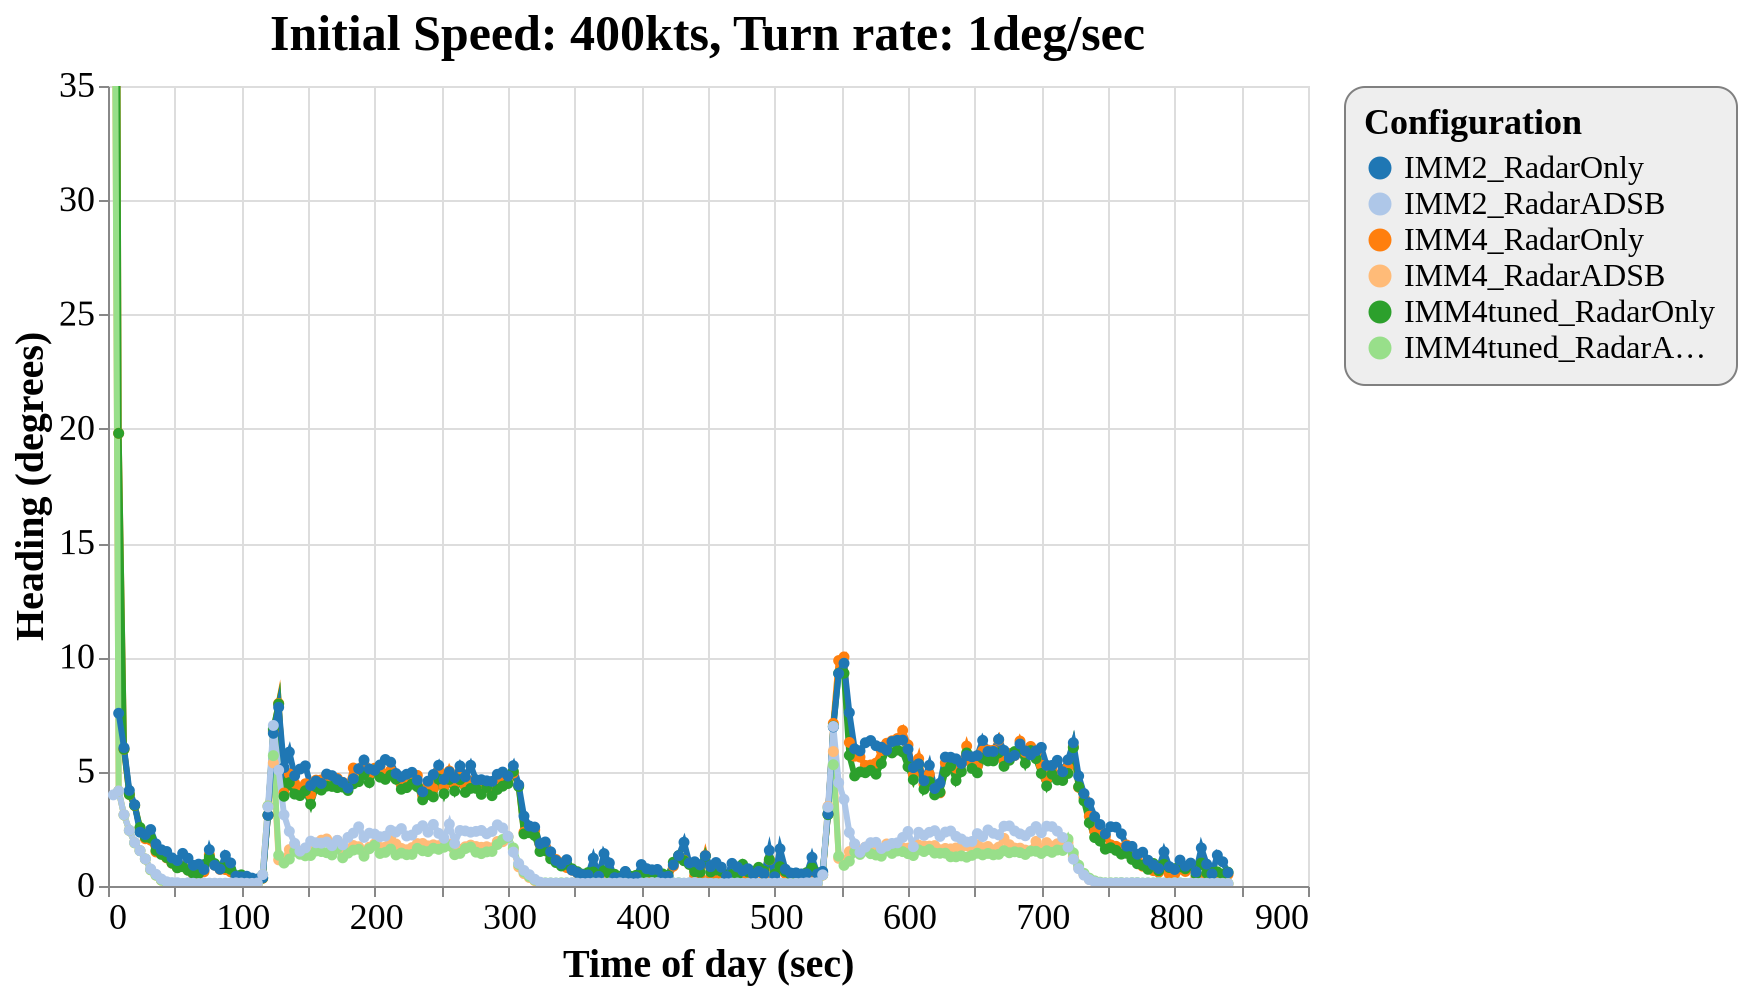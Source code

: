 {
  "config": {
    "view": {
      "continuousWidth": 600,
      "continuousHeight": 400
    },
    "axisX": {
      "labelFontSize": 18,
      "titleFontSize": 20
    },
    "axisY": {
      "labelFontSize": 18,
      "titleFontSize": 20
    },
    "font": "Times New Roman",
    "legend": {
      "cornerRadius": 10,
      "fillColor": "#EEEEEE",
      "labelFontSize": 16,
      "padding": 10,
      "strokeColor": "gray",
      "titleFontSize": 18
    },
    "title": {
      "fontSize": 25
    }
  },
  "data": {
    "name": "data-40e053f8187f42daae4b67de953e2182"
  },
  "mark": {
    "type": "line",
    "point": true,
    "strokeWidth": 3
  },
  "encoding": {
    "color": {
      "type": "ordinal",
      "field": "config",
      "scale": {
        "scheme": "category20"
      },
      "sort": [
        "IMM2_RadarOnly",
        "IMM2_RadarADSB",
        "IMM4_RadarOnly",
        "IMM4_RadarADSB",
        "IMM4tuned_RadarOnly",
        "IMM4tuned_RadarADSB"
      ],
      "title": "Configuration"
    },
    "x": {
      "type": "quantitative",
      "field": "time",
      "title": "Time of day (sec)"
    },
    "y": {
      "type": "quantitative",
      "field": "rmse_hdg",
      "scale": {
        "domain": [
          0,
          35
        ],
        "zero": false
      },
      "title": "Heading (degrees)"
    }
  },
  "selection": {
    "selector044": {
      "type": "interval",
      "bind": "scales",
      "encodings": [
        "x",
        "y"
      ]
    }
  },
  "title": "Initial Speed: 400kts, Turn rate: 1deg/sec",
  "$schema": "https://vega.github.io/schema/vega-lite/v4.8.1.json",
  "datasets": {
    "data-40e053f8187f42daae4b67de953e2182": [
      {
        "scenario": "turns_new_04",
        "config": "IMM4_RadarOnly",
        "time": 4,
        "rmse_hdg": 90.0,
        "rmse_tr": 0.0,
        "p_uni": 0.0,
        "p_turn": 0.0
      },
      {
        "scenario": "turns_new_04",
        "config": "IMM4_RadarOnly",
        "time": 8,
        "rmse_hdg": 19.804597775656934,
        "rmse_tr": 0.0,
        "p_uni": 0.921475,
        "p_turn": 0.0123833333333333
      },
      {
        "scenario": "turns_new_04",
        "config": "IMM4_RadarOnly",
        "time": 12,
        "rmse_hdg": 5.982609993146561,
        "rmse_tr": 0.0003004850447791,
        "p_uni": 0.921373786407767,
        "p_turn": 0.0271126213592233
      },
      {
        "scenario": "turns_new_04",
        "config": "IMM4_RadarOnly",
        "time": 16,
        "rmse_hdg": 4.006997543091939,
        "rmse_tr": 0.0024832542608717,
        "p_uni": 0.890946551724138,
        "p_turn": 0.0383629310344827
      },
      {
        "scenario": "turns_new_04",
        "config": "IMM4_RadarOnly",
        "time": 20,
        "rmse_hdg": 3.5228131223614425,
        "rmse_tr": 0.008010843061587,
        "p_uni": 0.8536745901639344,
        "p_turn": 0.0511040983606557
      },
      {
        "scenario": "turns_new_04",
        "config": "IMM4_RadarOnly",
        "time": 24,
        "rmse_hdg": 2.517681894897329,
        "rmse_tr": 0.0148243401858869,
        "p_uni": 0.8242053097345132,
        "p_turn": 0.0591415929203539
      },
      {
        "scenario": "turns_new_04",
        "config": "IMM4_RadarOnly",
        "time": 28,
        "rmse_hdg": 2.0682208537774684,
        "rmse_tr": 0.0361422190796304,
        "p_uni": 0.8259183333333334,
        "p_turn": 0.065125
      },
      {
        "scenario": "turns_new_04",
        "config": "IMM4_RadarOnly",
        "time": 32,
        "rmse_hdg": 2.00726116669066,
        "rmse_tr": 0.0776179898465947,
        "p_uni": 0.8063417391304347,
        "p_turn": 0.0738704347826087
      },
      {
        "scenario": "turns_new_04",
        "config": "IMM4_RadarOnly",
        "time": 36,
        "rmse_hdg": 1.491267477189988,
        "rmse_tr": 0.0522897632836704,
        "p_uni": 0.8324909836065574,
        "p_turn": 0.0593754098360655
      },
      {
        "scenario": "turns_new_04",
        "config": "IMM4_RadarOnly",
        "time": 40,
        "rmse_hdg": 1.4191007100966533,
        "rmse_tr": 0.0291827289105502,
        "p_uni": 0.8225039682539682,
        "p_turn": 0.0631
      },
      {
        "scenario": "turns_new_04",
        "config": "IMM4_RadarOnly",
        "time": 44,
        "rmse_hdg": 1.2306440121678903,
        "rmse_tr": 0.0264069844705681,
        "p_uni": 0.8158225225225224,
        "p_turn": 0.0583018018018018
      },
      {
        "scenario": "turns_new_04",
        "config": "IMM4_RadarOnly",
        "time": 48,
        "rmse_hdg": 1.0000618401931582,
        "rmse_tr": 0.0168399665582865,
        "p_uni": 0.8358315789473685,
        "p_turn": 0.0522377192982456
      },
      {
        "scenario": "turns_new_04",
        "config": "IMM4_RadarOnly",
        "time": 52,
        "rmse_hdg": 0.8146372802082439,
        "rmse_tr": 0.0147524114661907,
        "p_uni": 0.8513720338983051,
        "p_turn": 0.0439898305084745
      },
      {
        "scenario": "turns_new_04",
        "config": "IMM4_RadarOnly",
        "time": 56,
        "rmse_hdg": 0.8708314236527364,
        "rmse_tr": 0.015807462705728,
        "p_uni": 0.846921052631579,
        "p_turn": 0.0510552631578947
      },
      {
        "scenario": "turns_new_04",
        "config": "IMM4_RadarOnly",
        "time": 60,
        "rmse_hdg": 0.7003460683009611,
        "rmse_tr": 0.0172106978260069,
        "p_uni": 0.8564068376068377,
        "p_turn": 0.0476111111111111
      },
      {
        "scenario": "turns_new_04",
        "config": "IMM4_RadarOnly",
        "time": 64,
        "rmse_hdg": 0.522130576563996,
        "rmse_tr": 0.0122651566560158,
        "p_uni": 0.8654813559322034,
        "p_turn": 0.0419669491525423
      },
      {
        "scenario": "turns_new_04",
        "config": "IMM4_RadarOnly",
        "time": 68,
        "rmse_hdg": 0.5243661139209619,
        "rmse_tr": 0.0124306361175007,
        "p_uni": 0.8605303571428572,
        "p_turn": 0.0463142857142857
      },
      {
        "scenario": "turns_new_04",
        "config": "IMM4_RadarOnly",
        "time": 72,
        "rmse_hdg": 0.6211265813733101,
        "rmse_tr": 0.0317257272558329,
        "p_uni": 0.8617035398230088,
        "p_turn": 0.0497955752212389
      },
      {
        "scenario": "turns_new_04",
        "config": "IMM4_RadarOnly",
        "time": 76,
        "rmse_hdg": 1.3660766767373138,
        "rmse_tr": 0.0607541258295248,
        "p_uni": 0.8599513274336282,
        "p_turn": 0.0534238938053097
      },
      {
        "scenario": "turns_new_04",
        "config": "IMM4_RadarOnly",
        "time": 80,
        "rmse_hdg": 0.9150365760361008,
        "rmse_tr": 0.0428056137032998,
        "p_uni": 0.8584266129032259,
        "p_turn": 0.0473701612903225
      },
      {
        "scenario": "turns_new_04",
        "config": "IMM4_RadarOnly",
        "time": 84,
        "rmse_hdg": 0.7276625984224123,
        "rmse_tr": 0.033355754215513,
        "p_uni": 0.8714375,
        "p_turn": 0.03959375
      },
      {
        "scenario": "turns_new_04",
        "config": "IMM4_RadarOnly",
        "time": 88,
        "rmse_hdg": 0.7193118404485804,
        "rmse_tr": 0.0290711246035354,
        "p_uni": 0.8621971428571428,
        "p_turn": 0.0467009523809523
      },
      {
        "scenario": "turns_new_04",
        "config": "IMM4_RadarOnly",
        "time": 92,
        "rmse_hdg": 0.6207028855032599,
        "rmse_tr": 0.015915305116049,
        "p_uni": 0.8698180180180181,
        "p_turn": 0.0433198198198198
      },
      {
        "scenario": "turns_new_04",
        "config": "IMM4_RadarOnly",
        "time": 96,
        "rmse_hdg": 0.4181265652423959,
        "rmse_tr": 0.0128438735480889,
        "p_uni": 0.8610114035087719,
        "p_turn": 0.0402850877192982
      },
      {
        "scenario": "turns_new_04",
        "config": "IMM4_RadarOnly",
        "time": 100,
        "rmse_hdg": 0.419111897479296,
        "rmse_tr": 0.0101199802371348,
        "p_uni": 0.8726565217391304,
        "p_turn": 0.0398260869565217
      },
      {
        "scenario": "turns_new_04",
        "config": "IMM4_RadarOnly",
        "time": 104,
        "rmse_hdg": 0.328340718033333,
        "rmse_tr": 0.0123928047741216,
        "p_uni": 0.8776991525423729,
        "p_turn": 0.0406516949152542
      },
      {
        "scenario": "turns_new_04",
        "config": "IMM4_RadarOnly",
        "time": 108,
        "rmse_hdg": 0.2625136050896085,
        "rmse_tr": 0.0097374828076136,
        "p_uni": 0.8686044642857143,
        "p_turn": 0.0385696428571428
      },
      {
        "scenario": "turns_new_04",
        "config": "IMM4_RadarOnly",
        "time": 112,
        "rmse_hdg": 0.25161737687971,
        "rmse_tr": 0.010373280894767,
        "p_uni": 0.8752582608695653,
        "p_turn": 0.0420591304347826
      },
      {
        "scenario": "turns_new_04",
        "config": "IMM4_RadarOnly",
        "time": 116,
        "rmse_hdg": 0.3344494495978173,
        "rmse_tr": 0.479768796917406,
        "p_uni": 0.8725610619469026,
        "p_turn": 0.0417991150442477
      },
      {
        "scenario": "turns_new_04",
        "config": "IMM4_RadarOnly",
        "time": 120,
        "rmse_hdg": 3.102252619980184,
        "rmse_tr": 0.9985326472640612,
        "p_uni": 0.8660408695652174,
        "p_turn": 0.0429973913043478
      },
      {
        "scenario": "turns_new_04",
        "config": "IMM4_RadarOnly",
        "time": 124,
        "rmse_hdg": 6.770748488356412,
        "rmse_tr": 0.9697111759062176,
        "p_uni": 0.7618475806451612,
        "p_turn": 0.1146709677419354
      },
      {
        "scenario": "turns_new_04",
        "config": "IMM4_RadarOnly",
        "time": 128,
        "rmse_hdg": 7.987582067799308,
        "rmse_tr": 0.8146893857778836,
        "p_uni": 0.3510470085470085,
        "p_turn": 0.4776709401709402
      },
      {
        "scenario": "turns_new_04",
        "config": "IMM4_RadarOnly",
        "time": 132,
        "rmse_hdg": 4.067567387660332,
        "rmse_tr": 0.5338034979968606,
        "p_uni": 0.0730894736842105,
        "p_turn": 0.8099254385964912
      },
      {
        "scenario": "turns_new_04",
        "config": "IMM4_RadarOnly",
        "time": 136,
        "rmse_hdg": 4.898889114811376,
        "rmse_tr": 0.371334991735167,
        "p_uni": 0.0992652173913043,
        "p_turn": 0.8106765217391304
      },
      {
        "scenario": "turns_new_04",
        "config": "IMM4_RadarOnly",
        "time": 140,
        "rmse_hdg": 4.493452929375,
        "rmse_tr": 0.2509179402101377,
        "p_uni": 0.1487421052631579,
        "p_turn": 0.7627368421052632
      },
      {
        "scenario": "turns_new_04",
        "config": "IMM4_RadarOnly",
        "time": 144,
        "rmse_hdg": 4.204748449188907,
        "rmse_tr": 0.2229139262624458,
        "p_uni": 0.1897243478260869,
        "p_turn": 0.7183
      },
      {
        "scenario": "turns_new_04",
        "config": "IMM4_RadarOnly",
        "time": 148,
        "rmse_hdg": 4.470824430831781,
        "rmse_tr": 0.2235925553913776,
        "p_uni": 0.2207140495867768,
        "p_turn": 0.6739611570247934
      },
      {
        "scenario": "turns_new_04",
        "config": "IMM4_RadarOnly",
        "time": 152,
        "rmse_hdg": 3.980106240902315,
        "rmse_tr": 0.1946967224663282,
        "p_uni": 0.1957930434782608,
        "p_turn": 0.7084104347826088
      },
      {
        "scenario": "turns_new_04",
        "config": "IMM4_RadarOnly",
        "time": 156,
        "rmse_hdg": 4.6312857279090975,
        "rmse_tr": 0.2017707187156612,
        "p_uni": 0.2088327586206896,
        "p_turn": 0.6911474137931035
      },
      {
        "scenario": "turns_new_04",
        "config": "IMM4_RadarOnly",
        "time": 160,
        "rmse_hdg": 4.640313883726857,
        "rmse_tr": 0.2004527627197171,
        "p_uni": 0.1801934426229508,
        "p_turn": 0.7295319672131148
      },
      {
        "scenario": "turns_new_04",
        "config": "IMM4_RadarOnly",
        "time": 164,
        "rmse_hdg": 4.851210283589388,
        "rmse_tr": 0.2070178913224318,
        "p_uni": 0.1955163793103448,
        "p_turn": 0.704573275862069
      },
      {
        "scenario": "turns_new_04",
        "config": "IMM4_RadarOnly",
        "time": 168,
        "rmse_hdg": 4.665123770298426,
        "rmse_tr": 0.1897873339257498,
        "p_uni": 0.1950381355932203,
        "p_turn": 0.7100135593220339
      },
      {
        "scenario": "turns_new_04",
        "config": "IMM4_RadarOnly",
        "time": 172,
        "rmse_hdg": 4.7061282621618,
        "rmse_tr": 0.1948631211481704,
        "p_uni": 0.210711475409836,
        "p_turn": 0.690461475409836
      },
      {
        "scenario": "turns_new_04",
        "config": "IMM4_RadarOnly",
        "time": 176,
        "rmse_hdg": 4.532671685326055,
        "rmse_tr": 0.2001692738007335,
        "p_uni": 0.2286060869565217,
        "p_turn": 0.6627260869565217
      },
      {
        "scenario": "turns_new_04",
        "config": "IMM4_RadarOnly",
        "time": 180,
        "rmse_hdg": 4.322191740708444,
        "rmse_tr": 0.1722466753094887,
        "p_uni": 0.2228577586206896,
        "p_turn": 0.6743034482758621
      },
      {
        "scenario": "turns_new_04",
        "config": "IMM4_RadarOnly",
        "time": 184,
        "rmse_hdg": 5.161637641921407,
        "rmse_tr": 0.1834769635858046,
        "p_uni": 0.2210158333333333,
        "p_turn": 0.6715466666666666
      },
      {
        "scenario": "turns_new_04",
        "config": "IMM4_RadarOnly",
        "time": 188,
        "rmse_hdg": 5.071676097924439,
        "rmse_tr": 0.1903071204149891,
        "p_uni": 0.2169903225806451,
        "p_turn": 0.6780459677419356
      },
      {
        "scenario": "turns_new_04",
        "config": "IMM4_RadarOnly",
        "time": 192,
        "rmse_hdg": 5.320426483281206,
        "rmse_tr": 0.2076120597011005,
        "p_uni": 0.202875,
        "p_turn": 0.6959383333333334
      },
      {
        "scenario": "turns_new_04",
        "config": "IMM4_RadarOnly",
        "time": 196,
        "rmse_hdg": 4.889190643103285,
        "rmse_tr": 0.188112958433051,
        "p_uni": 0.206591304347826,
        "p_turn": 0.6804773913043479
      },
      {
        "scenario": "turns_new_04",
        "config": "IMM4_RadarOnly",
        "time": 200,
        "rmse_hdg": 5.154005349428031,
        "rmse_tr": 0.2107277990539398,
        "p_uni": 0.2331159663865546,
        "p_turn": 0.6449840336134454
      },
      {
        "scenario": "turns_new_04",
        "config": "IMM4_RadarOnly",
        "time": 204,
        "rmse_hdg": 5.22920123712344,
        "rmse_tr": 0.2297319337913403,
        "p_uni": 0.2372122807017544,
        "p_turn": 0.6473026315789474
      },
      {
        "scenario": "turns_new_04",
        "config": "IMM4_RadarOnly",
        "time": 208,
        "rmse_hdg": 4.887305671193914,
        "rmse_tr": 0.2243358073818894,
        "p_uni": 0.2107745614035087,
        "p_turn": 0.6837807017543859
      },
      {
        "scenario": "turns_new_04",
        "config": "IMM4_RadarOnly",
        "time": 212,
        "rmse_hdg": 5.0543129963595925,
        "rmse_tr": 0.223048803848631,
        "p_uni": 0.1879093220338983,
        "p_turn": 0.7089533898305084
      },
      {
        "scenario": "turns_new_04",
        "config": "IMM4_RadarOnly",
        "time": 216,
        "rmse_hdg": 4.706872035799725,
        "rmse_tr": 0.2044225212962474,
        "p_uni": 0.1973877049180327,
        "p_turn": 0.6982418032786886
      },
      {
        "scenario": "turns_new_04",
        "config": "IMM4_RadarOnly",
        "time": 220,
        "rmse_hdg": 4.445904375702964,
        "rmse_tr": 0.2023117743362647,
        "p_uni": 0.2012236842105263,
        "p_turn": 0.6919412280701754
      },
      {
        "scenario": "turns_new_04",
        "config": "IMM4_RadarOnly",
        "time": 224,
        "rmse_hdg": 4.646538829090963,
        "rmse_tr": 0.1786934409354001,
        "p_uni": 0.2138,
        "p_turn": 0.6758525
      },
      {
        "scenario": "turns_new_04",
        "config": "IMM4_RadarOnly",
        "time": 228,
        "rmse_hdg": 4.798954499296256,
        "rmse_tr": 0.1644817173757533,
        "p_uni": 0.1865438596491228,
        "p_turn": 0.697719298245614
      },
      {
        "scenario": "turns_new_04",
        "config": "IMM4_RadarOnly",
        "time": 232,
        "rmse_hdg": 4.837484358345336,
        "rmse_tr": 0.1625542356021371,
        "p_uni": 0.1991439024390244,
        "p_turn": 0.6955780487804878
      },
      {
        "scenario": "turns_new_04",
        "config": "IMM4_RadarOnly",
        "time": 236,
        "rmse_hdg": 3.9570197297512455,
        "rmse_tr": 0.1704015563034123,
        "p_uni": 0.17292578125,
        "p_turn": 0.72697109375
      },
      {
        "scenario": "turns_new_04",
        "config": "IMM4_RadarOnly",
        "time": 240,
        "rmse_hdg": 4.392435839278911,
        "rmse_tr": 0.1555736700672122,
        "p_uni": 0.1915927272727272,
        "p_turn": 0.7078318181818183
      },
      {
        "scenario": "turns_new_04",
        "config": "IMM4_RadarOnly",
        "time": 244,
        "rmse_hdg": 4.263647261897294,
        "rmse_tr": 0.1512723656027145,
        "p_uni": 0.2096446280991735,
        "p_turn": 0.6844801652892563
      },
      {
        "scenario": "turns_new_04",
        "config": "IMM4_RadarOnly",
        "time": 248,
        "rmse_hdg": 5.046895500897831,
        "rmse_tr": 0.2064754454383511,
        "p_uni": 0.1821327586206896,
        "p_turn": 0.7221284482758621
      },
      {
        "scenario": "turns_new_04",
        "config": "IMM4_RadarOnly",
        "time": 252,
        "rmse_hdg": 4.364736071468467,
        "rmse_tr": 0.1765180974166567,
        "p_uni": 0.1670275229357798,
        "p_turn": 0.7322192660550458
      },
      {
        "scenario": "turns_new_04",
        "config": "IMM4_RadarOnly",
        "time": 256,
        "rmse_hdg": 5.028138159818079,
        "rmse_tr": 0.2064465928590854,
        "p_uni": 0.17248828125,
        "p_turn": 0.73613515625
      },
      {
        "scenario": "turns_new_04",
        "config": "IMM4_RadarOnly",
        "time": 260,
        "rmse_hdg": 4.469927747927804,
        "rmse_tr": 0.1712808057161679,
        "p_uni": 0.1742101694915254,
        "p_turn": 0.7213084745762712
      },
      {
        "scenario": "turns_new_04",
        "config": "IMM4_RadarOnly",
        "time": 264,
        "rmse_hdg": 4.748016283559627,
        "rmse_tr": 0.1997270964846168,
        "p_uni": 0.1901412280701754,
        "p_turn": 0.7048166666666666
      },
      {
        "scenario": "turns_new_04",
        "config": "IMM4_RadarOnly",
        "time": 268,
        "rmse_hdg": 4.372503188973487,
        "rmse_tr": 0.190699023769569,
        "p_uni": 0.1662058333333333,
        "p_turn": 0.7378216666666667
      },
      {
        "scenario": "turns_new_04",
        "config": "IMM4_RadarOnly",
        "time": 272,
        "rmse_hdg": 4.585327389523574,
        "rmse_tr": 0.1825968267808684,
        "p_uni": 0.1639486725663717,
        "p_turn": 0.7311893805309734
      },
      {
        "scenario": "turns_new_04",
        "config": "IMM4_RadarOnly",
        "time": 276,
        "rmse_hdg": 4.40867525873249,
        "rmse_tr": 0.1905348707192465,
        "p_uni": 0.1834336,
        "p_turn": 0.7124624
      },
      {
        "scenario": "turns_new_04",
        "config": "IMM4_RadarOnly",
        "time": 280,
        "rmse_hdg": 4.371471649263832,
        "rmse_tr": 0.1655292939115525,
        "p_uni": 0.1580142857142857,
        "p_turn": 0.7464642857142858
      },
      {
        "scenario": "turns_new_04",
        "config": "IMM4_RadarOnly",
        "time": 284,
        "rmse_hdg": 4.394860330146027,
        "rmse_tr": 0.1634031385921163,
        "p_uni": 0.1940210526315789,
        "p_turn": 0.6994815789473684
      },
      {
        "scenario": "turns_new_04",
        "config": "IMM4_RadarOnly",
        "time": 288,
        "rmse_hdg": 4.183046808076538,
        "rmse_tr": 0.1672758441940959,
        "p_uni": 0.1557440677966101,
        "p_turn": 0.7583711864406779
      },
      {
        "scenario": "turns_new_04",
        "config": "IMM4_RadarOnly",
        "time": 292,
        "rmse_hdg": 4.555306285480464,
        "rmse_tr": 0.1682301334931588,
        "p_uni": 0.1802226890756302,
        "p_turn": 0.7194084033613446
      },
      {
        "scenario": "turns_new_04",
        "config": "IMM4_RadarOnly",
        "time": 296,
        "rmse_hdg": 4.555093181858397,
        "rmse_tr": 0.4207814434112631,
        "p_uni": 0.1831440366972477,
        "p_turn": 0.7201642201834862
      },
      {
        "scenario": "turns_new_04",
        "config": "IMM4_RadarOnly",
        "time": 300,
        "rmse_hdg": 4.753723613019205,
        "rmse_tr": 0.969342582843334,
        "p_uni": 0.1958708661417322,
        "p_turn": 0.6978559055118111
      },
      {
        "scenario": "turns_new_04",
        "config": "IMM4_RadarOnly",
        "time": 304,
        "rmse_hdg": 4.944258183292093,
        "rmse_tr": 0.8387236260725003,
        "p_uni": 0.2783474576271186,
        "p_turn": 0.5828703389830509
      },
      {
        "scenario": "turns_new_04",
        "config": "IMM4_RadarOnly",
        "time": 308,
        "rmse_hdg": 4.400676287312471,
        "rmse_tr": 0.6671215120763233,
        "p_uni": 0.3579964285714285,
        "p_turn": 0.4904125
      },
      {
        "scenario": "turns_new_04",
        "config": "IMM4_RadarOnly",
        "time": 312,
        "rmse_hdg": 2.353662799006811,
        "rmse_tr": 0.4326053131484699,
        "p_uni": 0.4867160714285714,
        "p_turn": 0.3499919642857143
      },
      {
        "scenario": "turns_new_04",
        "config": "IMM4_RadarOnly",
        "time": 316,
        "rmse_hdg": 2.5614375622531043,
        "rmse_tr": 0.2780070281601204,
        "p_uni": 0.577302752293578,
        "p_turn": 0.2581761467889908
      },
      {
        "scenario": "turns_new_04",
        "config": "IMM4_RadarOnly",
        "time": 320,
        "rmse_hdg": 2.4429959909432357,
        "rmse_tr": 0.1858775184059102,
        "p_uni": 0.6375218487394958,
        "p_turn": 0.2049789915966386
      },
      {
        "scenario": "turns_new_04",
        "config": "IMM4_RadarOnly",
        "time": 324,
        "rmse_hdg": 1.83795762608775,
        "rmse_tr": 0.1203309431624008,
        "p_uni": 0.739533613445378,
        "p_turn": 0.1188756302521008
      },
      {
        "scenario": "turns_new_04",
        "config": "IMM4_RadarOnly",
        "time": 328,
        "rmse_hdg": 1.7175303133739717,
        "rmse_tr": 0.0937573765651394,
        "p_uni": 0.7657858490566037,
        "p_turn": 0.1074669811320754
      },
      {
        "scenario": "turns_new_04",
        "config": "IMM4_RadarOnly",
        "time": 332,
        "rmse_hdg": 1.3846855433830625,
        "rmse_tr": 0.0658752451830574,
        "p_uni": 0.8185657657657658,
        "p_turn": 0.0691666666666666
      },
      {
        "scenario": "turns_new_04",
        "config": "IMM4_RadarOnly",
        "time": 336,
        "rmse_hdg": 1.1583859006120738,
        "rmse_tr": 0.0457562784494528,
        "p_uni": 0.850882456140351,
        "p_turn": 0.0507605263157894
      },
      {
        "scenario": "turns_new_04",
        "config": "IMM4_RadarOnly",
        "time": 340,
        "rmse_hdg": 1.013571936359447,
        "rmse_tr": 0.0367934526498225,
        "p_uni": 0.8488754385964912,
        "p_turn": 0.0501473684210526
      },
      {
        "scenario": "turns_new_04",
        "config": "IMM4_RadarOnly",
        "time": 344,
        "rmse_hdg": 0.8076567350733875,
        "rmse_tr": 0.033733994622078,
        "p_uni": 0.8494478632478633,
        "p_turn": 0.0554726495726495
      },
      {
        "scenario": "turns_new_04",
        "config": "IMM4_RadarOnly",
        "time": 348,
        "rmse_hdg": 0.6956695626163905,
        "rmse_tr": 0.0234395545883074,
        "p_uni": 0.8510736842105263,
        "p_turn": 0.0473754385964912
      },
      {
        "scenario": "turns_new_04",
        "config": "IMM4_RadarOnly",
        "time": 352,
        "rmse_hdg": 0.578927143229732,
        "rmse_tr": 0.0187180760678392,
        "p_uni": 0.8683283185840708,
        "p_turn": 0.0445973451327433
      },
      {
        "scenario": "turns_new_04",
        "config": "IMM4_RadarOnly",
        "time": 356,
        "rmse_hdg": 0.4438618403662745,
        "rmse_tr": 0.0172271767578909,
        "p_uni": 0.8596152380952381,
        "p_turn": 0.047207619047619
      },
      {
        "scenario": "turns_new_04",
        "config": "IMM4_RadarOnly",
        "time": 360,
        "rmse_hdg": 0.4712000257700669,
        "rmse_tr": 0.0166868479005815,
        "p_uni": 0.8722508928571429,
        "p_turn": 0.0405196428571428
      },
      {
        "scenario": "turns_new_04",
        "config": "IMM4_RadarOnly",
        "time": 364,
        "rmse_hdg": 0.4560238575126182,
        "rmse_tr": 0.0149820754973033,
        "p_uni": 0.8639827586206896,
        "p_turn": 0.0430974137931034
      },
      {
        "scenario": "turns_new_04",
        "config": "IMM4_RadarOnly",
        "time": 368,
        "rmse_hdg": 0.3597319552750613,
        "rmse_tr": 0.0120615493802134,
        "p_uni": 0.8730495575221239,
        "p_turn": 0.0380203539823008
      },
      {
        "scenario": "turns_new_04",
        "config": "IMM4_RadarOnly",
        "time": 372,
        "rmse_hdg": 0.3571897891241362,
        "rmse_tr": 0.0128555576944901,
        "p_uni": 0.8691254545454546,
        "p_turn": 0.0464536363636363
      },
      {
        "scenario": "turns_new_04",
        "config": "IMM4_RadarOnly",
        "time": 376,
        "rmse_hdg": 0.3246191402349763,
        "rmse_tr": 0.0137363976605824,
        "p_uni": 0.8749663793103448,
        "p_turn": 0.0412137931034482
      },
      {
        "scenario": "turns_new_04",
        "config": "IMM4_RadarOnly",
        "time": 380,
        "rmse_hdg": 0.2931169457053781,
        "rmse_tr": 0.0117452603355939,
        "p_uni": 0.8751184210526315,
        "p_turn": 0.0415166666666666
      },
      {
        "scenario": "turns_new_04",
        "config": "IMM4_RadarOnly",
        "time": 384,
        "rmse_hdg": 0.2874257457536379,
        "rmse_tr": 0.0077951201597592,
        "p_uni": 0.8819525423728815,
        "p_turn": 0.0369423728813559
      },
      {
        "scenario": "turns_new_04",
        "config": "IMM4_RadarOnly",
        "time": 388,
        "rmse_hdg": 0.5043005138451315,
        "rmse_tr": 0.0302259097437068,
        "p_uni": 0.8708280991735537,
        "p_turn": 0.0408669421487603
      },
      {
        "scenario": "turns_new_04",
        "config": "IMM4_RadarOnly",
        "time": 392,
        "rmse_hdg": 0.2858944773407013,
        "rmse_tr": 0.0165084563310681,
        "p_uni": 0.8813234782608695,
        "p_turn": 0.0383991304347826
      },
      {
        "scenario": "turns_new_04",
        "config": "IMM4_RadarOnly",
        "time": 396,
        "rmse_hdg": 0.2940417495164861,
        "rmse_tr": 0.0109999040863207,
        "p_uni": 0.8810733944954129,
        "p_turn": 0.0377550458715596
      },
      {
        "scenario": "turns_new_04",
        "config": "IMM4_RadarOnly",
        "time": 400,
        "rmse_hdg": 0.3681308924585129,
        "rmse_tr": 0.0160689058281288,
        "p_uni": 0.8762867256637168,
        "p_turn": 0.0412141592920353
      },
      {
        "scenario": "turns_new_04",
        "config": "IMM4_RadarOnly",
        "time": 404,
        "rmse_hdg": 0.3770022569619279,
        "rmse_tr": 0.0145664418465929,
        "p_uni": 0.8715719298245614,
        "p_turn": 0.0461684210526315
      },
      {
        "scenario": "turns_new_04",
        "config": "IMM4_RadarOnly",
        "time": 408,
        "rmse_hdg": 0.4378191407419272,
        "rmse_tr": 0.0138040950445873,
        "p_uni": 0.8734856,
        "p_turn": 0.0437904
      },
      {
        "scenario": "turns_new_04",
        "config": "IMM4_RadarOnly",
        "time": 412,
        "rmse_hdg": 0.4189459965574271,
        "rmse_tr": 0.011525493823434,
        "p_uni": 0.8815307086614174,
        "p_turn": 0.0408291338582677
      },
      {
        "scenario": "turns_new_04",
        "config": "IMM4_RadarOnly",
        "time": 416,
        "rmse_hdg": 0.3539168586789042,
        "rmse_tr": 0.0111853220146506,
        "p_uni": 0.8783314285714285,
        "p_turn": 0.0413980952380952
      },
      {
        "scenario": "turns_new_04",
        "config": "IMM4_RadarOnly",
        "time": 420,
        "rmse_hdg": 0.3011326444695398,
        "rmse_tr": 0.0129711351787762,
        "p_uni": 0.8739026086956522,
        "p_turn": 0.0450930434782608
      },
      {
        "scenario": "turns_new_04",
        "config": "IMM4_RadarOnly",
        "time": 424,
        "rmse_hdg": 0.8657231442557124,
        "rmse_tr": 0.0372784350362243,
        "p_uni": 0.86268828125,
        "p_turn": 0.0493609375
      },
      {
        "scenario": "turns_new_04",
        "config": "IMM4_RadarOnly",
        "time": 428,
        "rmse_hdg": 1.3060937445548135,
        "rmse_tr": 0.0568714905271754,
        "p_uni": 0.8518869565217391,
        "p_turn": 0.0604904347826086
      },
      {
        "scenario": "turns_new_04",
        "config": "IMM4_RadarOnly",
        "time": 432,
        "rmse_hdg": 1.1235057873626129,
        "rmse_tr": 0.0498672899822066,
        "p_uni": 0.8630627118644068,
        "p_turn": 0.0528779661016949
      },
      {
        "scenario": "turns_new_04",
        "config": "IMM4_RadarOnly",
        "time": 436,
        "rmse_hdg": 0.9787709445950412,
        "rmse_tr": 0.0478018387211618,
        "p_uni": 0.8464264462809917,
        "p_turn": 0.0528727272727272
      },
      {
        "scenario": "turns_new_04",
        "config": "IMM4_RadarOnly",
        "time": 440,
        "rmse_hdg": 0.442466860992915,
        "rmse_tr": 0.0365204934565196,
        "p_uni": 0.8683942307692308,
        "p_turn": 0.0451096153846153
      },
      {
        "scenario": "turns_new_04",
        "config": "IMM4_RadarOnly",
        "time": 444,
        "rmse_hdg": 0.4117712417781957,
        "rmse_tr": 0.0294522008812947,
        "p_uni": 0.8695034188034187,
        "p_turn": 0.0463076923076923
      },
      {
        "scenario": "turns_new_04",
        "config": "IMM4_RadarOnly",
        "time": 448,
        "rmse_hdg": 1.3318280996271727,
        "rmse_tr": 0.0372312783416917,
        "p_uni": 0.8633208695652175,
        "p_turn": 0.051611304347826
      },
      {
        "scenario": "turns_new_04",
        "config": "IMM4_RadarOnly",
        "time": 452,
        "rmse_hdg": 0.3798569524805695,
        "rmse_tr": 0.0250369639776349,
        "p_uni": 0.8629521739130436,
        "p_turn": 0.0471391304347826
      },
      {
        "scenario": "turns_new_04",
        "config": "IMM4_RadarOnly",
        "time": 456,
        "rmse_hdg": 0.4745057825832241,
        "rmse_tr": 0.0224111487917048,
        "p_uni": 0.871433606557377,
        "p_turn": 0.0444442622950819
      },
      {
        "scenario": "turns_new_04",
        "config": "IMM4_RadarOnly",
        "time": 460,
        "rmse_hdg": 0.4578479681125205,
        "rmse_tr": 0.014616536623193,
        "p_uni": 0.8751,
        "p_turn": 0.0426438095238095
      },
      {
        "scenario": "turns_new_04",
        "config": "IMM4_RadarOnly",
        "time": 464,
        "rmse_hdg": 0.3665211034827964,
        "rmse_tr": 0.0152550624326667,
        "p_uni": 0.8655701754385965,
        "p_turn": 0.0493368421052631
      },
      {
        "scenario": "turns_new_04",
        "config": "IMM4_RadarOnly",
        "time": 468,
        "rmse_hdg": 0.4230027847806727,
        "rmse_tr": 0.0161848511509887,
        "p_uni": 0.877822033898305,
        "p_turn": 0.0426669491525423
      },
      {
        "scenario": "turns_new_04",
        "config": "IMM4_RadarOnly",
        "time": 472,
        "rmse_hdg": 0.3337129722172736,
        "rmse_tr": 0.0126330243547547,
        "p_uni": 0.8797026086956522,
        "p_turn": 0.0411947826086956
      },
      {
        "scenario": "turns_new_04",
        "config": "IMM4_RadarOnly",
        "time": 476,
        "rmse_hdg": 0.6833001703548901,
        "rmse_tr": 0.0316566821747919,
        "p_uni": 0.8645885964912281,
        "p_turn": 0.047228947368421
      },
      {
        "scenario": "turns_new_04",
        "config": "IMM4_RadarOnly",
        "time": 480,
        "rmse_hdg": 0.4065132119045961,
        "rmse_tr": 0.0174121065064354,
        "p_uni": 0.8765880341880342,
        "p_turn": 0.0414965811965812
      },
      {
        "scenario": "turns_new_04",
        "config": "IMM4_RadarOnly",
        "time": 484,
        "rmse_hdg": 0.4681295751662129,
        "rmse_tr": 0.0165186762988644,
        "p_uni": 0.8660162393162393,
        "p_turn": 0.0446179487179487
      },
      {
        "scenario": "turns_new_04",
        "config": "IMM4_RadarOnly",
        "time": 488,
        "rmse_hdg": 0.648947866421745,
        "rmse_tr": 0.0210161091095679,
        "p_uni": 0.856478947368421,
        "p_turn": 0.0512675438596491
      },
      {
        "scenario": "turns_new_04",
        "config": "IMM4_RadarOnly",
        "time": 492,
        "rmse_hdg": 0.3919515919347279,
        "rmse_tr": 0.0200066606555975,
        "p_uni": 0.8718848739495798,
        "p_turn": 0.0452058823529411
      },
      {
        "scenario": "turns_new_04",
        "config": "IMM4_RadarOnly",
        "time": 496,
        "rmse_hdg": 1.1534675121507754,
        "rmse_tr": 0.0467694217360425,
        "p_uni": 0.8558428571428572,
        "p_turn": 0.0595373015873015
      },
      {
        "scenario": "turns_new_04",
        "config": "IMM4_RadarOnly",
        "time": 500,
        "rmse_hdg": 0.3035347316755282,
        "rmse_tr": 0.0376931561041791,
        "p_uni": 0.863225641025641,
        "p_turn": 0.0505418803418803
      },
      {
        "scenario": "turns_new_04",
        "config": "IMM4_RadarOnly",
        "time": 504,
        "rmse_hdg": 0.6974936165534024,
        "rmse_tr": 0.026834730171232,
        "p_uni": 0.8644176991150442,
        "p_turn": 0.0536477876106194
      },
      {
        "scenario": "turns_new_04",
        "config": "IMM4_RadarOnly",
        "time": 508,
        "rmse_hdg": 0.5490495168022883,
        "rmse_tr": 0.0210649899514073,
        "p_uni": 0.8771446280991736,
        "p_turn": 0.042795867768595
      },
      {
        "scenario": "turns_new_04",
        "config": "IMM4_RadarOnly",
        "time": 512,
        "rmse_hdg": 0.4097255178775175,
        "rmse_tr": 0.0159200589151569,
        "p_uni": 0.8762336206896552,
        "p_turn": 0.0433491379310344
      },
      {
        "scenario": "turns_new_04",
        "config": "IMM4_RadarOnly",
        "time": 516,
        "rmse_hdg": 0.4088755311827792,
        "rmse_tr": 0.0148211956332814,
        "p_uni": 0.87614,
        "p_turn": 0.0444296
      },
      {
        "scenario": "turns_new_04",
        "config": "IMM4_RadarOnly",
        "time": 520,
        "rmse_hdg": 0.3943673414470319,
        "rmse_tr": 0.0124085196538507,
        "p_uni": 0.8777544,
        "p_turn": 0.0421848
      },
      {
        "scenario": "turns_new_04",
        "config": "IMM4_RadarOnly",
        "time": 524,
        "rmse_hdg": 0.3699868450184737,
        "rmse_tr": 0.0157662207524238,
        "p_uni": 0.8622070796460177,
        "p_turn": 0.051262831858407
      },
      {
        "scenario": "turns_new_04",
        "config": "IMM4_RadarOnly",
        "time": 528,
        "rmse_hdg": 0.4451408838829186,
        "rmse_tr": 0.023336391204973,
        "p_uni": 0.8543292682926829,
        "p_turn": 0.0523495934959349
      },
      {
        "scenario": "turns_new_04",
        "config": "IMM4_RadarOnly",
        "time": 532,
        "rmse_hdg": 0.3624607258418172,
        "rmse_tr": 0.0174903416570989,
        "p_uni": 0.8695957264957265,
        "p_turn": 0.0474068376068376
      },
      {
        "scenario": "turns_new_04",
        "config": "IMM4_RadarOnly",
        "time": 536,
        "rmse_hdg": 0.4920025063922915,
        "rmse_tr": 0.4081664947143597,
        "p_uni": 0.8694240740740741,
        "p_turn": 0.0453712962962963
      },
      {
        "scenario": "turns_new_04",
        "config": "IMM4_RadarOnly",
        "time": 540,
        "rmse_hdg": 3.14575615509484,
        "rmse_tr": 0.997336083114878,
        "p_uni": 0.8656829268292683,
        "p_turn": 0.0453699186991869
      },
      {
        "scenario": "turns_new_04",
        "config": "IMM4_RadarOnly",
        "time": 544,
        "rmse_hdg": 7.114791316358713,
        "rmse_tr": 0.983100719322966,
        "p_uni": 0.82441,
        "p_turn": 0.0750433333333333
      },
      {
        "scenario": "turns_new_04",
        "config": "IMM4_RadarOnly",
        "time": 548,
        "rmse_hdg": 9.861899810526223,
        "rmse_tr": 0.9247332896828248,
        "p_uni": 0.6784971428571428,
        "p_turn": 0.2002895238095238
      },
      {
        "scenario": "turns_new_04",
        "config": "IMM4_RadarOnly",
        "time": 552,
        "rmse_hdg": 10.022090821633425,
        "rmse_tr": 0.7872718126433581,
        "p_uni": 0.4012068965517241,
        "p_turn": 0.4612965517241379
      },
      {
        "scenario": "turns_new_04",
        "config": "IMM4_RadarOnly",
        "time": 556,
        "rmse_hdg": 6.280688658179305,
        "rmse_tr": 0.4911096440714639,
        "p_uni": 0.1200303571428571,
        "p_turn": 0.7821526785714286
      },
      {
        "scenario": "turns_new_04",
        "config": "IMM4_RadarOnly",
        "time": 560,
        "rmse_hdg": 5.678419206993075,
        "rmse_tr": 0.2877883017231514,
        "p_uni": 0.1112765217391304,
        "p_turn": 0.7979921739130434
      },
      {
        "scenario": "turns_new_04",
        "config": "IMM4_RadarOnly",
        "time": 564,
        "rmse_hdg": 5.641875310971116,
        "rmse_tr": 0.2505795284588201,
        "p_uni": 0.1811355371900826,
        "p_turn": 0.7161033057851239
      },
      {
        "scenario": "turns_new_04",
        "config": "IMM4_RadarOnly",
        "time": 568,
        "rmse_hdg": 5.275209564522819,
        "rmse_tr": 0.2516098585457875,
        "p_uni": 0.2194100917431192,
        "p_turn": 0.6786045871559633
      },
      {
        "scenario": "turns_new_04",
        "config": "IMM4_RadarOnly",
        "time": 572,
        "rmse_hdg": 5.294466940161895,
        "rmse_tr": 0.2434671892534816,
        "p_uni": 0.2545102803738318,
        "p_turn": 0.6353794392523365
      },
      {
        "scenario": "turns_new_04",
        "config": "IMM4_RadarOnly",
        "time": 576,
        "rmse_hdg": 5.376215284176254,
        "rmse_tr": 0.2433968006901629,
        "p_uni": 0.275325,
        "p_turn": 0.6105629310344828
      },
      {
        "scenario": "turns_new_04",
        "config": "IMM4_RadarOnly",
        "time": 580,
        "rmse_hdg": 5.925835460240364,
        "rmse_tr": 0.2419459699363084,
        "p_uni": 0.3202131578947368,
        "p_turn": 0.5555543859649122
      },
      {
        "scenario": "turns_new_04",
        "config": "IMM4_RadarOnly",
        "time": 584,
        "rmse_hdg": 6.24467429436756,
        "rmse_tr": 0.2634434615546521,
        "p_uni": 0.3158034188034188,
        "p_turn": 0.5582897435897436
      },
      {
        "scenario": "turns_new_04",
        "config": "IMM4_RadarOnly",
        "time": 588,
        "rmse_hdg": 6.352348365472784,
        "rmse_tr": 0.2541915088322054,
        "p_uni": 0.3199982905982906,
        "p_turn": 0.5365820512820513
      },
      {
        "scenario": "turns_new_04",
        "config": "IMM4_RadarOnly",
        "time": 592,
        "rmse_hdg": 6.451228432200704,
        "rmse_tr": 0.2803907411793949,
        "p_uni": 0.2993008695652174,
        "p_turn": 0.5696556521739131
      },
      {
        "scenario": "turns_new_04",
        "config": "IMM4_RadarOnly",
        "time": 596,
        "rmse_hdg": 6.805904483406136,
        "rmse_tr": 0.2759868498396322,
        "p_uni": 0.2558311926605504,
        "p_turn": 0.6098917431192661
      },
      {
        "scenario": "turns_new_04",
        "config": "IMM4_RadarOnly",
        "time": 600,
        "rmse_hdg": 6.17323447030269,
        "rmse_tr": 0.2120526180770549,
        "p_uni": 0.19723,
        "p_turn": 0.6847408333333332
      },
      {
        "scenario": "turns_new_04",
        "config": "IMM4_RadarOnly",
        "time": 604,
        "rmse_hdg": 4.865720488879062,
        "rmse_tr": 0.1707564202094171,
        "p_uni": 0.1885572649572649,
        "p_turn": 0.6832324786324786
      },
      {
        "scenario": "turns_new_04",
        "config": "IMM4_RadarOnly",
        "time": 608,
        "rmse_hdg": 5.570536915075804,
        "rmse_tr": 0.2224134394189974,
        "p_uni": 0.2224572649572649,
        "p_turn": 0.6515940170940171
      },
      {
        "scenario": "turns_new_04",
        "config": "IMM4_RadarOnly",
        "time": 612,
        "rmse_hdg": 4.45430777648698,
        "rmse_tr": 0.1863651025957307,
        "p_uni": 0.2115965517241379,
        "p_turn": 0.6554758620689656
      },
      {
        "scenario": "turns_new_04",
        "config": "IMM4_RadarOnly",
        "time": 616,
        "rmse_hdg": 4.894324800855697,
        "rmse_tr": 0.2227820625025303,
        "p_uni": 0.213414406779661,
        "p_turn": 0.6592135593220338
      },
      {
        "scenario": "turns_new_04",
        "config": "IMM4_RadarOnly",
        "time": 620,
        "rmse_hdg": 4.275308107947471,
        "rmse_tr": 0.1937339780144106,
        "p_uni": 0.2026220338983051,
        "p_turn": 0.6624101694915254
      },
      {
        "scenario": "turns_new_04",
        "config": "IMM4_RadarOnly",
        "time": 624,
        "rmse_hdg": 4.077855328174618,
        "rmse_tr": 0.1515100904960586,
        "p_uni": 0.1839353982300885,
        "p_turn": 0.6905628318584072
      },
      {
        "scenario": "turns_new_04",
        "config": "IMM4_RadarOnly",
        "time": 628,
        "rmse_hdg": 5.387419681336989,
        "rmse_tr": 0.182988290413817,
        "p_uni": 0.2110657142857142,
        "p_turn": 0.6511914285714285
      },
      {
        "scenario": "turns_new_04",
        "config": "IMM4_RadarOnly",
        "time": 632,
        "rmse_hdg": 5.558752736874906,
        "rmse_tr": 0.1720112413270049,
        "p_uni": 0.2010942857142857,
        "p_turn": 0.6790157142857143
      },
      {
        "scenario": "turns_new_04",
        "config": "IMM4_RadarOnly",
        "time": 636,
        "rmse_hdg": 5.155958496113855,
        "rmse_tr": 0.1387170998247288,
        "p_uni": 0.1476756756756757,
        "p_turn": 0.7558594594594594
      },
      {
        "scenario": "turns_new_04",
        "config": "IMM4_RadarOnly",
        "time": 640,
        "rmse_hdg": 5.351720827433801,
        "rmse_tr": 0.1350636167270086,
        "p_uni": 0.1473380281690141,
        "p_turn": 0.7682633802816902
      },
      {
        "scenario": "turns_new_04",
        "config": "IMM4_RadarOnly",
        "time": 644,
        "rmse_hdg": 6.11953661779807,
        "rmse_tr": 0.1723592257881362,
        "p_uni": 0.1131314285714285,
        "p_turn": 0.8097757142857143
      },
      {
        "scenario": "turns_new_04",
        "config": "IMM4_RadarOnly",
        "time": 648,
        "rmse_hdg": 5.384908105330781,
        "rmse_tr": 0.1588627394954525,
        "p_uni": 0.1315228571428571,
        "p_turn": 0.7740128571428572
      },
      {
        "scenario": "turns_new_04",
        "config": "IMM4_RadarOnly",
        "time": 652,
        "rmse_hdg": 5.252119218079601,
        "rmse_tr": 0.1489741473509661,
        "p_uni": 0.1428671052631579,
        "p_turn": 0.7695723684210526
      },
      {
        "scenario": "turns_new_04",
        "config": "IMM4_RadarOnly",
        "time": 656,
        "rmse_hdg": 5.912170730580793,
        "rmse_tr": 0.1638119529888737,
        "p_uni": 0.1765739130434782,
        "p_turn": 0.7171507246376813
      },
      {
        "scenario": "turns_new_04",
        "config": "IMM4_RadarOnly",
        "time": 660,
        "rmse_hdg": 5.948114076028575,
        "rmse_tr": 0.1673438861502985,
        "p_uni": 0.1689043478260869,
        "p_turn": 0.7225710144927536
      },
      {
        "scenario": "turns_new_04",
        "config": "IMM4_RadarOnly",
        "time": 664,
        "rmse_hdg": 5.93834315084285,
        "rmse_tr": 0.172188640661842,
        "p_uni": 0.1639567567567567,
        "p_turn": 0.7483513513513513
      },
      {
        "scenario": "turns_new_04",
        "config": "IMM4_RadarOnly",
        "time": 668,
        "rmse_hdg": 6.385154091633674,
        "rmse_tr": 0.1870059687382999,
        "p_uni": 0.1998515625,
        "p_turn": 0.6737359375
      },
      {
        "scenario": "turns_new_04",
        "config": "IMM4_RadarOnly",
        "time": 672,
        "rmse_hdg": 5.463110911225965,
        "rmse_tr": 0.1459514978546894,
        "p_uni": 0.1467671232876712,
        "p_turn": 0.7567082191780822
      },
      {
        "scenario": "turns_new_04",
        "config": "IMM4_RadarOnly",
        "time": 676,
        "rmse_hdg": 5.793937329046342,
        "rmse_tr": 0.1613620622664723,
        "p_uni": 0.1631916666666666,
        "p_turn": 0.7319361111111111
      },
      {
        "scenario": "turns_new_04",
        "config": "IMM4_RadarOnly",
        "time": 680,
        "rmse_hdg": 5.709758524228496,
        "rmse_tr": 0.1717422845012674,
        "p_uni": 0.1441014285714285,
        "p_turn": 0.7574299999999999
      },
      {
        "scenario": "turns_new_04",
        "config": "IMM4_RadarOnly",
        "time": 684,
        "rmse_hdg": 6.340681659949257,
        "rmse_tr": 0.1660158294675625,
        "p_uni": 0.1483661971830986,
        "p_turn": 0.7623830985915493
      },
      {
        "scenario": "turns_new_04",
        "config": "IMM4_RadarOnly",
        "time": 688,
        "rmse_hdg": 5.849172195628163,
        "rmse_tr": 0.15820890212731,
        "p_uni": 0.1652013698630137,
        "p_turn": 0.7282260273972603
      },
      {
        "scenario": "turns_new_04",
        "config": "IMM4_RadarOnly",
        "time": 692,
        "rmse_hdg": 6.104896012132821,
        "rmse_tr": 0.1763293196131145,
        "p_uni": 0.184210447761194,
        "p_turn": 0.709934328358209
      },
      {
        "scenario": "turns_new_04",
        "config": "IMM4_RadarOnly",
        "time": 696,
        "rmse_hdg": 5.833686748148206,
        "rmse_tr": 0.1934963009465555,
        "p_uni": 0.1844808,
        "p_turn": 0.7105024
      },
      {
        "scenario": "turns_new_04",
        "config": "IMM4_RadarOnly",
        "time": 700,
        "rmse_hdg": 5.282811690773716,
        "rmse_tr": 0.2264320892732114,
        "p_uni": 0.1950894736842105,
        "p_turn": 0.6971640350877193
      },
      {
        "scenario": "turns_new_04",
        "config": "IMM4_RadarOnly",
        "time": 704,
        "rmse_hdg": 4.669377827170292,
        "rmse_tr": 0.2280698756388336,
        "p_uni": 0.2169208695652174,
        "p_turn": 0.6648739130434782
      },
      {
        "scenario": "turns_new_04",
        "config": "IMM4_RadarOnly",
        "time": 708,
        "rmse_hdg": 5.115571178266242,
        "rmse_tr": 0.2239684442877997,
        "p_uni": 0.2293798165137615,
        "p_turn": 0.6542045871559633
      },
      {
        "scenario": "turns_new_04",
        "config": "IMM4_RadarOnly",
        "time": 712,
        "rmse_hdg": 4.838438036447547,
        "rmse_tr": 0.2034542306835885,
        "p_uni": 0.1978059322033898,
        "p_turn": 0.6977296610169491
      },
      {
        "scenario": "turns_new_04",
        "config": "IMM4_RadarOnly",
        "time": 716,
        "rmse_hdg": 4.954871336970816,
        "rmse_tr": 0.5209244213551786,
        "p_uni": 0.2031065040650406,
        "p_turn": 0.6888016260162602
      },
      {
        "scenario": "turns_new_04",
        "config": "IMM4_RadarOnly",
        "time": 720,
        "rmse_hdg": 5.198552044832471,
        "rmse_tr": 0.9506675438078012,
        "p_uni": 0.2150769911504424,
        "p_turn": 0.6715637168141594
      },
      {
        "scenario": "turns_new_04",
        "config": "IMM4_RadarOnly",
        "time": 724,
        "rmse_hdg": 6.088949410040519,
        "rmse_tr": 0.8473691448860514,
        "p_uni": 0.257639344262295,
        "p_turn": 0.6169270491803279
      },
      {
        "scenario": "turns_new_04",
        "config": "IMM4_RadarOnly",
        "time": 728,
        "rmse_hdg": 4.3161039733504944,
        "rmse_tr": 0.6511983153212184,
        "p_uni": 0.3623657894736842,
        "p_turn": 0.4860368421052631
      },
      {
        "scenario": "turns_new_04",
        "config": "IMM4_RadarOnly",
        "time": 732,
        "rmse_hdg": 3.8663608847633535,
        "rmse_tr": 0.453266673472363,
        "p_uni": 0.4498175438596491,
        "p_turn": 0.3875061403508771
      },
      {
        "scenario": "turns_new_04",
        "config": "IMM4_RadarOnly",
        "time": 736,
        "rmse_hdg": 3.049336431382363,
        "rmse_tr": 0.2874930733981402,
        "p_uni": 0.5699175572519084,
        "p_turn": 0.2597022900763359
      },
      {
        "scenario": "turns_new_04",
        "config": "IMM4_RadarOnly",
        "time": 740,
        "rmse_hdg": 2.3869374914805155,
        "rmse_tr": 0.1956992038904638,
        "p_uni": 0.6651058823529411,
        "p_turn": 0.1757882352941176
      },
      {
        "scenario": "turns_new_04",
        "config": "IMM4_RadarOnly",
        "time": 744,
        "rmse_hdg": 2.3424424843425347,
        "rmse_tr": 0.1329144876894007,
        "p_uni": 0.7300367924528302,
        "p_turn": 0.1287084905660377
      },
      {
        "scenario": "turns_new_04",
        "config": "IMM4_RadarOnly",
        "time": 748,
        "rmse_hdg": 2.169025564816249,
        "rmse_tr": 0.0985666838086013,
        "p_uni": 0.7694793388429751,
        "p_turn": 0.097198347107438
      },
      {
        "scenario": "turns_new_04",
        "config": "IMM4_RadarOnly",
        "time": 752,
        "rmse_hdg": 1.802384531669088,
        "rmse_tr": 0.0731257136717311,
        "p_uni": 0.8094990909090909,
        "p_turn": 0.0685090909090909
      },
      {
        "scenario": "turns_new_04",
        "config": "IMM4_RadarOnly",
        "time": 756,
        "rmse_hdg": 1.735814275779526,
        "rmse_tr": 0.0694605764444839,
        "p_uni": 0.8163544,
        "p_turn": 0.0697768
      },
      {
        "scenario": "turns_new_04",
        "config": "IMM4_RadarOnly",
        "time": 760,
        "rmse_hdg": 1.656441233782717,
        "rmse_tr": 0.0484415631524252,
        "p_uni": 0.8386105691056911,
        "p_turn": 0.0545999999999999
      },
      {
        "scenario": "turns_new_04",
        "config": "IMM4_RadarOnly",
        "time": 764,
        "rmse_hdg": 1.7935989651274946,
        "rmse_tr": 0.0381450502999448,
        "p_uni": 0.8299110091743119,
        "p_turn": 0.06348623853211
      },
      {
        "scenario": "turns_new_04",
        "config": "IMM4_RadarOnly",
        "time": 768,
        "rmse_hdg": 1.4293562070619998,
        "rmse_tr": 0.0316126649198281,
        "p_uni": 0.8462166666666667,
        "p_turn": 0.0499325
      },
      {
        "scenario": "turns_new_04",
        "config": "IMM4_RadarOnly",
        "time": 772,
        "rmse_hdg": 1.1287288553185963,
        "rmse_tr": 0.0233944149028918,
        "p_uni": 0.8486054054054054,
        "p_turn": 0.0490117117117117
      },
      {
        "scenario": "turns_new_04",
        "config": "IMM4_RadarOnly",
        "time": 776,
        "rmse_hdg": 0.8680378189758868,
        "rmse_tr": 0.019117287717016,
        "p_uni": 0.8475456896551724,
        "p_turn": 0.0511103448275862
      },
      {
        "scenario": "turns_new_04",
        "config": "IMM4_RadarOnly",
        "time": 780,
        "rmse_hdg": 0.8879610295029656,
        "rmse_tr": 0.0156686353730559,
        "p_uni": 0.8634714285714286,
        "p_turn": 0.0467663865546218
      },
      {
        "scenario": "turns_new_04",
        "config": "IMM4_RadarOnly",
        "time": 784,
        "rmse_hdg": 0.6707840639909405,
        "rmse_tr": 0.0205235773414567,
        "p_uni": 0.8583605042016806,
        "p_turn": 0.0510159663865546
      },
      {
        "scenario": "turns_new_04",
        "config": "IMM4_RadarOnly",
        "time": 788,
        "rmse_hdg": 0.6004219195544761,
        "rmse_tr": 0.0168226616337737,
        "p_uni": 0.8656175925925926,
        "p_turn": 0.0465166666666666
      },
      {
        "scenario": "turns_new_04",
        "config": "IMM4_RadarOnly",
        "time": 792,
        "rmse_hdg": 0.8319794557648735,
        "rmse_tr": 0.025196450367286,
        "p_uni": 0.8368416666666667,
        "p_turn": 0.0589481481481481
      },
      {
        "scenario": "turns_new_04",
        "config": "IMM4_RadarOnly",
        "time": 796,
        "rmse_hdg": 0.5129210104518661,
        "rmse_tr": 0.0218541567365722,
        "p_uni": 0.850087037037037,
        "p_turn": 0.0471712962962962
      },
      {
        "scenario": "turns_new_04",
        "config": "IMM4_RadarOnly",
        "time": 800,
        "rmse_hdg": 0.5138190342912561,
        "rmse_tr": 0.0169866516221806,
        "p_uni": 0.8645916666666668,
        "p_turn": 0.0416933333333333
      },
      {
        "scenario": "turns_new_04",
        "config": "IMM4_RadarOnly",
        "time": 804,
        "rmse_hdg": 0.7363335310615143,
        "rmse_tr": 0.01857342604832,
        "p_uni": 0.8596379310344828,
        "p_turn": 0.0492224137931034
      },
      {
        "scenario": "turns_new_04",
        "config": "IMM4_RadarOnly",
        "time": 808,
        "rmse_hdg": 0.6366455402024337,
        "rmse_tr": 0.0135022220393533,
        "p_uni": 0.8562166666666666,
        "p_turn": 0.044378947368421
      },
      {
        "scenario": "turns_new_04",
        "config": "IMM4_RadarOnly",
        "time": 812,
        "rmse_hdg": 0.8521144773848218,
        "rmse_tr": 0.0218785073204002,
        "p_uni": 0.855611009174312,
        "p_turn": 0.0505880733944954
      },
      {
        "scenario": "turns_new_04",
        "config": "IMM4_RadarOnly",
        "time": 816,
        "rmse_hdg": 0.3974240450194637,
        "rmse_tr": 0.0153102831666237,
        "p_uni": 0.8712614678899082,
        "p_turn": 0.0420834862385321
      },
      {
        "scenario": "turns_new_04",
        "config": "IMM4_RadarOnly",
        "time": 820,
        "rmse_hdg": 0.3783766741793486,
        "rmse_tr": 0.0256272963717933,
        "p_uni": 0.86130756302521,
        "p_turn": 0.0491865546218487
      },
      {
        "scenario": "turns_new_04",
        "config": "IMM4_RadarOnly",
        "time": 824,
        "rmse_hdg": 0.3544568452892589,
        "rmse_tr": 0.0145497541157088,
        "p_uni": 0.8780017241379311,
        "p_turn": 0.0412448275862068
      },
      {
        "scenario": "turns_new_04",
        "config": "IMM4_RadarOnly",
        "time": 828,
        "rmse_hdg": 0.3394261211856259,
        "rmse_tr": 0.0126735475435826,
        "p_uni": 0.871040366972477,
        "p_turn": 0.0404559633027522
      },
      {
        "scenario": "turns_new_04",
        "config": "IMM4_RadarOnly",
        "time": 832,
        "rmse_hdg": 0.3164749757191087,
        "rmse_tr": 0.0142599253183693,
        "p_uni": 0.8615897435897436,
        "p_turn": 0.0426034188034188
      },
      {
        "scenario": "turns_new_04",
        "config": "IMM4_RadarOnly",
        "time": 836,
        "rmse_hdg": 0.3318663799146383,
        "rmse_tr": 0.0113517425456856,
        "p_uni": 0.8664774509803922,
        "p_turn": 0.0407892156862745
      },
      {
        "scenario": "turns_new_04",
        "config": "IMM4_RadarOnly",
        "time": 840,
        "rmse_hdg": 0.5053019775298485,
        "rmse_tr": 0.0125232279759674,
        "p_uni": 0.8649159292035399,
        "p_turn": 0.0429592920353982
      },
      {
        "scenario": "turns_new_04",
        "config": "IMM4_RadarADSB",
        "time": 4,
        "rmse_hdg": 54.060486572236535,
        "rmse_tr": 0.0,
        "p_uni": 0.6013140449438202,
        "p_turn": 0.0133842696629213
      },
      {
        "scenario": "turns_new_04",
        "config": "IMM4_RadarADSB",
        "time": 8,
        "rmse_hdg": 4.156266374605751,
        "rmse_tr": 0.0002624968450088,
        "p_uni": 0.8764194346289753,
        "p_turn": 0.0441819787985865
      },
      {
        "scenario": "turns_new_04",
        "config": "IMM4_RadarADSB",
        "time": 12,
        "rmse_hdg": 3.110585285171671,
        "rmse_tr": 0.0016943383112369,
        "p_uni": 0.7969986394557823,
        "p_turn": 0.076010544217687
      },
      {
        "scenario": "turns_new_04",
        "config": "IMM4_RadarADSB",
        "time": 16,
        "rmse_hdg": 2.4311183587320744,
        "rmse_tr": 0.0055142065761207,
        "p_uni": 0.7667349544072948,
        "p_turn": 0.0900872340425531
      },
      {
        "scenario": "turns_new_04",
        "config": "IMM4_RadarADSB",
        "time": 20,
        "rmse_hdg": 1.8906814783562536,
        "rmse_tr": 0.0084732173844435,
        "p_uni": 0.7610146788990826,
        "p_turn": 0.0922966360856269
      },
      {
        "scenario": "turns_new_04",
        "config": "IMM4_RadarADSB",
        "time": 24,
        "rmse_hdg": 1.5480100128875145,
        "rmse_tr": 0.0116095206081043,
        "p_uni": 0.772915625,
        "p_turn": 0.08663375
      },
      {
        "scenario": "turns_new_04",
        "config": "IMM4_RadarADSB",
        "time": 28,
        "rmse_hdg": 1.1809181142622007,
        "rmse_tr": 0.0109492558515957,
        "p_uni": 0.7829765432098765,
        "p_turn": 0.0810688271604938
      },
      {
        "scenario": "turns_new_04",
        "config": "IMM4_RadarADSB",
        "time": 32,
        "rmse_hdg": 0.7097703721565316,
        "rmse_tr": 0.0074642953672234,
        "p_uni": 0.7989956112852665,
        "p_turn": 0.0733761755485893
      },
      {
        "scenario": "turns_new_04",
        "config": "IMM4_RadarADSB",
        "time": 36,
        "rmse_hdg": 0.473852561457675,
        "rmse_tr": 0.0049661195867598,
        "p_uni": 0.8060184375,
        "p_turn": 0.0703615625
      },
      {
        "scenario": "turns_new_04",
        "config": "IMM4_RadarADSB",
        "time": 40,
        "rmse_hdg": 0.2563747257433932,
        "rmse_tr": 0.0045328747882722,
        "p_uni": 0.8087876923076923,
        "p_turn": 0.0698806153846153
      },
      {
        "scenario": "turns_new_04",
        "config": "IMM4_RadarADSB",
        "time": 44,
        "rmse_hdg": 0.1540236035166411,
        "rmse_tr": 0.0040303291998445,
        "p_uni": 0.8115691823899371,
        "p_turn": 0.0685694968553459
      },
      {
        "scenario": "turns_new_04",
        "config": "IMM4_RadarADSB",
        "time": 48,
        "rmse_hdg": 0.1062064805638594,
        "rmse_tr": 0.0043228996950774,
        "p_uni": 0.8103238532110092,
        "p_turn": 0.06875749235474
      },
      {
        "scenario": "turns_new_04",
        "config": "IMM4_RadarADSB",
        "time": 52,
        "rmse_hdg": 0.1064807674942,
        "rmse_tr": 0.0038659261006109,
        "p_uni": 0.8115267692307692,
        "p_turn": 0.0681283076923077
      },
      {
        "scenario": "turns_new_04",
        "config": "IMM4_RadarADSB",
        "time": 56,
        "rmse_hdg": 0.0885043766791109,
        "rmse_tr": 0.0036035347872558,
        "p_uni": 0.8094333333333333,
        "p_turn": 0.0694669753086419
      },
      {
        "scenario": "turns_new_04",
        "config": "IMM4_RadarADSB",
        "time": 60,
        "rmse_hdg": 0.1025951600767095,
        "rmse_tr": 0.0043153066131671,
        "p_uni": 0.8119153374233128,
        "p_turn": 0.0687190184049079
      },
      {
        "scenario": "turns_new_04",
        "config": "IMM4_RadarADSB",
        "time": 64,
        "rmse_hdg": 0.0974742960482039,
        "rmse_tr": 0.0033893340259288,
        "p_uni": 0.8124758513931889,
        "p_turn": 0.068060681114551
      },
      {
        "scenario": "turns_new_04",
        "config": "IMM4_RadarADSB",
        "time": 68,
        "rmse_hdg": 0.0861023942235153,
        "rmse_tr": 0.0032389846668094,
        "p_uni": 0.8129012383900929,
        "p_turn": 0.0680359133126935
      },
      {
        "scenario": "turns_new_04",
        "config": "IMM4_RadarADSB",
        "time": 72,
        "rmse_hdg": 0.0900899515869949,
        "rmse_tr": 0.0043279465679843,
        "p_uni": 0.8119629283489097,
        "p_turn": 0.0683794392523364
      },
      {
        "scenario": "turns_new_04",
        "config": "IMM4_RadarADSB",
        "time": 76,
        "rmse_hdg": 0.0942664496096704,
        "rmse_tr": 0.0036569525409543,
        "p_uni": 0.8124157232704403,
        "p_turn": 0.0679188679245283
      },
      {
        "scenario": "turns_new_04",
        "config": "IMM4_RadarADSB",
        "time": 80,
        "rmse_hdg": 0.094209630852979,
        "rmse_tr": 0.0035325928326389,
        "p_uni": 0.8117457575757576,
        "p_turn": 0.0686124242424242
      },
      {
        "scenario": "turns_new_04",
        "config": "IMM4_RadarADSB",
        "time": 84,
        "rmse_hdg": 0.0915052387721127,
        "rmse_tr": 0.0038403051864706,
        "p_uni": 0.8130271028037382,
        "p_turn": 0.0679056074766355
      },
      {
        "scenario": "turns_new_04",
        "config": "IMM4_RadarADSB",
        "time": 88,
        "rmse_hdg": 0.0922954311000374,
        "rmse_tr": 0.0038915849800509,
        "p_uni": 0.81564142394822,
        "p_turn": 0.0669718446601941
      },
      {
        "scenario": "turns_new_04",
        "config": "IMM4_RadarADSB",
        "time": 92,
        "rmse_hdg": 0.0943812084050628,
        "rmse_tr": 0.0037596874870127,
        "p_uni": 0.8138987500000001,
        "p_turn": 0.0674978125
      },
      {
        "scenario": "turns_new_04",
        "config": "IMM4_RadarADSB",
        "time": 96,
        "rmse_hdg": 0.0999008942865139,
        "rmse_tr": 0.0042815752699739,
        "p_uni": 0.8137971698113208,
        "p_turn": 0.0677981132075471
      },
      {
        "scenario": "turns_new_04",
        "config": "IMM4_RadarADSB",
        "time": 100,
        "rmse_hdg": 0.0969795413813702,
        "rmse_tr": 0.0043781080604159,
        "p_uni": 0.8121754716981131,
        "p_turn": 0.0684556603773584
      },
      {
        "scenario": "turns_new_04",
        "config": "IMM4_RadarADSB",
        "time": 104,
        "rmse_hdg": 0.0872080667918979,
        "rmse_tr": 0.0039385911186615,
        "p_uni": 0.815117901234568,
        "p_turn": 0.0669299382716049
      },
      {
        "scenario": "turns_new_04",
        "config": "IMM4_RadarADSB",
        "time": 108,
        "rmse_hdg": 0.0828273949758807,
        "rmse_tr": 0.0039268828356638,
        "p_uni": 0.8139053459119496,
        "p_turn": 0.0675342767295597
      },
      {
        "scenario": "turns_new_04",
        "config": "IMM4_RadarADSB",
        "time": 112,
        "rmse_hdg": 0.0955786381657515,
        "rmse_tr": 0.0037431737460678,
        "p_uni": 0.8147975460122701,
        "p_turn": 0.0670435582822085
      },
      {
        "scenario": "turns_new_04",
        "config": "IMM4_RadarADSB",
        "time": 116,
        "rmse_hdg": 0.4859579046670181,
        "rmse_tr": 0.5013440231374098,
        "p_uni": 0.8126445820433437,
        "p_turn": 0.0681687306501548
      },
      {
        "scenario": "turns_new_04",
        "config": "IMM4_RadarADSB",
        "time": 120,
        "rmse_hdg": 3.498469041738114,
        "rmse_tr": 0.9965104242116588,
        "p_uni": 0.7962859375,
        "p_turn": 0.0817428125
      },
      {
        "scenario": "turns_new_04",
        "config": "IMM4_RadarADSB",
        "time": 124,
        "rmse_hdg": 5.3865164448418925,
        "rmse_tr": 0.8322948637071926,
        "p_uni": 0.3518515337423312,
        "p_turn": 0.5413407975460123
      },
      {
        "scenario": "turns_new_04",
        "config": "IMM4_RadarADSB",
        "time": 128,
        "rmse_hdg": 1.144214751478061,
        "rmse_tr": 0.3421651686297961,
        "p_uni": 0.0953805555555555,
        "p_turn": 0.843366975308642
      },
      {
        "scenario": "turns_new_04",
        "config": "IMM4_RadarADSB",
        "time": 132,
        "rmse_hdg": 1.142604163741757,
        "rmse_tr": 0.0881529090557991,
        "p_uni": 0.1947753125,
        "p_turn": 0.7013771875
      },
      {
        "scenario": "turns_new_04",
        "config": "IMM4_RadarADSB",
        "time": 136,
        "rmse_hdg": 1.5924713538995463,
        "rmse_tr": 0.1023186528887668,
        "p_uni": 0.2424208722741433,
        "p_turn": 0.6353641744548286
      },
      {
        "scenario": "turns_new_04",
        "config": "IMM4_RadarADSB",
        "time": 140,
        "rmse_hdg": 1.8060458623198103,
        "rmse_tr": 0.117437483268712,
        "p_uni": 0.2188877742946708,
        "p_turn": 0.6685623824451411
      },
      {
        "scenario": "turns_new_04",
        "config": "IMM4_RadarADSB",
        "time": 144,
        "rmse_hdg": 1.5003702699729269,
        "rmse_tr": 0.0958237867420718,
        "p_uni": 0.1850450310559006,
        "p_turn": 0.7145270186335404
      },
      {
        "scenario": "turns_new_04",
        "config": "IMM4_RadarADSB",
        "time": 148,
        "rmse_hdg": 1.4760546110586783,
        "rmse_tr": 0.0820824873742403,
        "p_uni": 0.2049222570532915,
        "p_turn": 0.6864012539184953
      },
      {
        "scenario": "turns_new_04",
        "config": "IMM4_RadarADSB",
        "time": 152,
        "rmse_hdg": 1.5819263593460784,
        "rmse_tr": 0.0943783465792355,
        "p_uni": 0.20982,
        "p_turn": 0.680669393939394
      },
      {
        "scenario": "turns_new_04",
        "config": "IMM4_RadarADSB",
        "time": 156,
        "rmse_hdg": 1.8032561100423048,
        "rmse_tr": 0.0978055566000239,
        "p_uni": 0.2029506134969325,
        "p_turn": 0.6899070552147238
      },
      {
        "scenario": "turns_new_04",
        "config": "IMM4_RadarADSB",
        "time": 160,
        "rmse_hdg": 2.0041993653787573,
        "rmse_tr": 0.0897650245405705,
        "p_uni": 0.2120892307692307,
        "p_turn": 0.6768883076923077
      },
      {
        "scenario": "turns_new_04",
        "config": "IMM4_RadarADSB",
        "time": 164,
        "rmse_hdg": 2.0584941730306725,
        "rmse_tr": 0.0872404904789762,
        "p_uni": 0.2045151234567901,
        "p_turn": 0.6886206790123457
      },
      {
        "scenario": "turns_new_04",
        "config": "IMM4_RadarADSB",
        "time": 168,
        "rmse_hdg": 1.590686611533244,
        "rmse_tr": 0.0720614770975552,
        "p_uni": 0.1967753086419753,
        "p_turn": 0.697300925925926
      },
      {
        "scenario": "turns_new_04",
        "config": "IMM4_RadarADSB",
        "time": 172,
        "rmse_hdg": 1.989027935705124,
        "rmse_tr": 0.0848920384053498,
        "p_uni": 0.2067772307692307,
        "p_turn": 0.6846366153846154
      },
      {
        "scenario": "turns_new_04",
        "config": "IMM4_RadarADSB",
        "time": 176,
        "rmse_hdg": 1.6141394140590426,
        "rmse_tr": 0.0795855301155529,
        "p_uni": 0.189903144654088,
        "p_turn": 0.7079628930817611
      },
      {
        "scenario": "turns_new_04",
        "config": "IMM4_RadarADSB",
        "time": 180,
        "rmse_hdg": 1.551790867523703,
        "rmse_tr": 0.0725060922056902,
        "p_uni": 0.2067296529968454,
        "p_turn": 0.6829302839116719
      },
      {
        "scenario": "turns_new_04",
        "config": "IMM4_RadarADSB",
        "time": 184,
        "rmse_hdg": 1.7705428613261829,
        "rmse_tr": 0.0788006766834398,
        "p_uni": 0.2194075235109717,
        "p_turn": 0.6669040752351098
      },
      {
        "scenario": "turns_new_04",
        "config": "IMM4_RadarADSB",
        "time": 188,
        "rmse_hdg": 1.7192055471653918,
        "rmse_tr": 0.084686813333503,
        "p_uni": 0.2040142857142857,
        "p_turn": 0.6884273556231003
      },
      {
        "scenario": "turns_new_04",
        "config": "IMM4_RadarADSB",
        "time": 192,
        "rmse_hdg": 1.4305533836194628,
        "rmse_tr": 0.0743122077696692,
        "p_uni": 0.1834282608695652,
        "p_turn": 0.7160590062111801
      },
      {
        "scenario": "turns_new_04",
        "config": "IMM4_RadarADSB",
        "time": 196,
        "rmse_hdg": 1.6964082778034304,
        "rmse_tr": 0.0922349502320232,
        "p_uni": 0.2044468354430379,
        "p_turn": 0.6867974683544303
      },
      {
        "scenario": "turns_new_04",
        "config": "IMM4_RadarADSB",
        "time": 200,
        "rmse_hdg": 1.844963687031106,
        "rmse_tr": 0.0903863963229196,
        "p_uni": 0.2097350609756097,
        "p_turn": 0.6799817073170732
      },
      {
        "scenario": "turns_new_04",
        "config": "IMM4_RadarADSB",
        "time": 204,
        "rmse_hdg": 1.6898609047696056,
        "rmse_tr": 0.0830864064543653,
        "p_uni": 0.19652375,
        "p_turn": 0.6982953125
      },
      {
        "scenario": "turns_new_04",
        "config": "IMM4_RadarADSB",
        "time": 208,
        "rmse_hdg": 1.6989784468383686,
        "rmse_tr": 0.1073849996529786,
        "p_uni": 0.208944514106583,
        "p_turn": 0.681214420062696
      },
      {
        "scenario": "turns_new_04",
        "config": "IMM4_RadarADSB",
        "time": 212,
        "rmse_hdg": 2.116463601606008,
        "rmse_tr": 0.0998358317053936,
        "p_uni": 0.2064929230769231,
        "p_turn": 0.685176
      },
      {
        "scenario": "turns_new_04",
        "config": "IMM4_RadarADSB",
        "time": 216,
        "rmse_hdg": 1.8353378602368429,
        "rmse_tr": 0.0809579520491965,
        "p_uni": 0.1946434375,
        "p_turn": 0.701123125
      },
      {
        "scenario": "turns_new_04",
        "config": "IMM4_RadarADSB",
        "time": 220,
        "rmse_hdg": 1.6441011938708352,
        "rmse_tr": 0.0837489822699356,
        "p_uni": 0.20115625,
        "p_turn": 0.691450625
      },
      {
        "scenario": "turns_new_04",
        "config": "IMM4_RadarADSB",
        "time": 224,
        "rmse_hdg": 1.5839977197924544,
        "rmse_tr": 0.0825865312170304,
        "p_uni": 0.2071172307692307,
        "p_turn": 0.6834624615384616
      },
      {
        "scenario": "turns_new_04",
        "config": "IMM4_RadarADSB",
        "time": 228,
        "rmse_hdg": 1.6787910669895088,
        "rmse_tr": 0.0811476333371862,
        "p_uni": 0.2011827044025157,
        "p_turn": 0.6920672955974844
      },
      {
        "scenario": "turns_new_04",
        "config": "IMM4_RadarADSB",
        "time": 232,
        "rmse_hdg": 1.855601955427029,
        "rmse_tr": 0.0790931985795141,
        "p_uni": 0.2040784615384615,
        "p_turn": 0.6877350769230769
      },
      {
        "scenario": "turns_new_04",
        "config": "IMM4_RadarADSB",
        "time": 236,
        "rmse_hdg": 1.8610456671899724,
        "rmse_tr": 0.078057471495719,
        "p_uni": 0.2031636363636363,
        "p_turn": 0.6891850439882699
      },
      {
        "scenario": "turns_new_04",
        "config": "IMM4_RadarADSB",
        "time": 240,
        "rmse_hdg": 1.7559711163757057,
        "rmse_tr": 0.0888566560885018,
        "p_uni": 0.2082463722397476,
        "p_turn": 0.682264668769716
      },
      {
        "scenario": "turns_new_04",
        "config": "IMM4_RadarADSB",
        "time": 244,
        "rmse_hdg": 1.8020272141358795,
        "rmse_tr": 0.0920507440669692,
        "p_uni": 0.1961626139817629,
        "p_turn": 0.699841641337386
      },
      {
        "scenario": "turns_new_04",
        "config": "IMM4_RadarADSB",
        "time": 248,
        "rmse_hdg": 1.7648500814516783,
        "rmse_tr": 0.0986280060085915,
        "p_uni": 0.2023276923076923,
        "p_turn": 0.6899916923076923
      },
      {
        "scenario": "turns_new_04",
        "config": "IMM4_RadarADSB",
        "time": 252,
        "rmse_hdg": 1.7244459285611855,
        "rmse_tr": 0.1104410351726205,
        "p_uni": 0.21702375,
        "p_turn": 0.67148625
      },
      {
        "scenario": "turns_new_04",
        "config": "IMM4_RadarADSB",
        "time": 256,
        "rmse_hdg": 1.829409135379081,
        "rmse_tr": 0.1208529612918609,
        "p_uni": 0.2085966867469879,
        "p_turn": 0.6834078313253013
      },
      {
        "scenario": "turns_new_04",
        "config": "IMM4_RadarADSB",
        "time": 260,
        "rmse_hdg": 1.599779596798676,
        "rmse_tr": 0.0932631465095154,
        "p_uni": 0.1879584905660377,
        "p_turn": 0.7111591194968553
      },
      {
        "scenario": "turns_new_04",
        "config": "IMM4_RadarADSB",
        "time": 264,
        "rmse_hdg": 1.600342550644241,
        "rmse_tr": 0.0870598079324363,
        "p_uni": 0.2059333333333333,
        "p_turn": 0.6854905660377358
      },
      {
        "scenario": "turns_new_04",
        "config": "IMM4_RadarADSB",
        "time": 268,
        "rmse_hdg": 1.716600013511096,
        "rmse_tr": 0.0879552183564856,
        "p_uni": 0.2016158878504672,
        "p_turn": 0.6920953271028037
      },
      {
        "scenario": "turns_new_04",
        "config": "IMM4_RadarADSB",
        "time": 272,
        "rmse_hdg": 1.789130646000766,
        "rmse_tr": 0.0917715486322682,
        "p_uni": 0.2053716981132075,
        "p_turn": 0.6866550314465409
      },
      {
        "scenario": "turns_new_04",
        "config": "IMM4_RadarADSB",
        "time": 276,
        "rmse_hdg": 1.7271116990053428,
        "rmse_tr": 0.1042404863913981,
        "p_uni": 0.2001520249221184,
        "p_turn": 0.6951205607476636
      },
      {
        "scenario": "turns_new_04",
        "config": "IMM4_RadarADSB",
        "time": 280,
        "rmse_hdg": 1.692897727448413,
        "rmse_tr": 0.0941198237927017,
        "p_uni": 0.1990772307692307,
        "p_turn": 0.6962030769230769
      },
      {
        "scenario": "turns_new_04",
        "config": "IMM4_RadarADSB",
        "time": 284,
        "rmse_hdg": 1.7173794192925242,
        "rmse_tr": 0.109595257689083,
        "p_uni": 0.2144987301587301,
        "p_turn": 0.6744453968253968
      },
      {
        "scenario": "turns_new_04",
        "config": "IMM4_RadarADSB",
        "time": 288,
        "rmse_hdg": 1.6722149313088637,
        "rmse_tr": 0.0990496461376818,
        "p_uni": 0.208580923076923,
        "p_turn": 0.6832006153846154
      },
      {
        "scenario": "turns_new_04",
        "config": "IMM4_RadarADSB",
        "time": 292,
        "rmse_hdg": 1.946151916332884,
        "rmse_tr": 0.1134907413370393,
        "p_uni": 0.2030738461538461,
        "p_turn": 0.6907796923076923
      },
      {
        "scenario": "turns_new_04",
        "config": "IMM4_RadarADSB",
        "time": 296,
        "rmse_hdg": 1.9371804271172952,
        "rmse_tr": 0.50024950698436,
        "p_uni": 0.2059892063492063,
        "p_turn": 0.6863555555555555
      },
      {
        "scenario": "turns_new_04",
        "config": "IMM4_RadarADSB",
        "time": 300,
        "rmse_hdg": 2.158983082627176,
        "rmse_tr": 0.940817998677792,
        "p_uni": 0.2675415902140672,
        "p_turn": 0.60325749235474
      },
      {
        "scenario": "turns_new_04",
        "config": "IMM4_RadarADSB",
        "time": 304,
        "rmse_hdg": 1.6087053573694805,
        "rmse_tr": 0.5922865350775302,
        "p_uni": 0.4550225609756098,
        "p_turn": 0.3725829268292683
      },
      {
        "scenario": "turns_new_04",
        "config": "IMM4_RadarADSB",
        "time": 308,
        "rmse_hdg": 0.8381164838531263,
        "rmse_tr": 0.2372555073322718,
        "p_uni": 0.611098417721519,
        "p_turn": 0.2198227848101265
      },
      {
        "scenario": "turns_new_04",
        "config": "IMM4_RadarADSB",
        "time": 312,
        "rmse_hdg": 0.5434852118950345,
        "rmse_tr": 0.0796338373835289,
        "p_uni": 0.7031081504702195,
        "p_turn": 0.1449012539184953
      },
      {
        "scenario": "turns_new_04",
        "config": "IMM4_RadarADSB",
        "time": 316,
        "rmse_hdg": 0.3725825505969729,
        "rmse_tr": 0.0237992682942052,
        "p_uni": 0.7526894080996885,
        "p_turn": 0.1071616822429906
      },
      {
        "scenario": "turns_new_04",
        "config": "IMM4_RadarADSB",
        "time": 320,
        "rmse_hdg": 0.2360623954497082,
        "rmse_tr": 0.0098319423772259,
        "p_uni": 0.7809621212121212,
        "p_turn": 0.0867942424242424
      },
      {
        "scenario": "turns_new_04",
        "config": "IMM4_RadarADSB",
        "time": 324,
        "rmse_hdg": 0.1398827634127953,
        "rmse_tr": 0.0068097838622088,
        "p_uni": 0.7988000000000001,
        "p_turn": 0.074968125
      },
      {
        "scenario": "turns_new_04",
        "config": "IMM4_RadarADSB",
        "time": 328,
        "rmse_hdg": 0.1046511507535276,
        "rmse_tr": 0.0051606128963368,
        "p_uni": 0.8056940993788819,
        "p_turn": 0.0710226708074534
      },
      {
        "scenario": "turns_new_04",
        "config": "IMM4_RadarADSB",
        "time": 332,
        "rmse_hdg": 0.1032599622714765,
        "rmse_tr": 0.0043438804224564,
        "p_uni": 0.8092929712460063,
        "p_turn": 0.0691629392971246
      },
      {
        "scenario": "turns_new_04",
        "config": "IMM4_RadarADSB",
        "time": 336,
        "rmse_hdg": 0.1043650491882389,
        "rmse_tr": 0.0036812394393089,
        "p_uni": 0.8149936507936508,
        "p_turn": 0.0674746031746031
      },
      {
        "scenario": "turns_new_04",
        "config": "IMM4_RadarADSB",
        "time": 340,
        "rmse_hdg": 0.0897367337716974,
        "rmse_tr": 0.0042448632902971,
        "p_uni": 0.8121933753943218,
        "p_turn": 0.0686255520504731
      },
      {
        "scenario": "turns_new_04",
        "config": "IMM4_RadarADSB",
        "time": 344,
        "rmse_hdg": 0.0991484116035699,
        "rmse_tr": 0.0043049654206192,
        "p_uni": 0.8136429467084639,
        "p_turn": 0.0673416927899686
      },
      {
        "scenario": "turns_new_04",
        "config": "IMM4_RadarADSB",
        "time": 348,
        "rmse_hdg": 0.1059165850155974,
        "rmse_tr": 0.0038676151831547,
        "p_uni": 0.8146866459627329,
        "p_turn": 0.0671704968944099
      },
      {
        "scenario": "turns_new_04",
        "config": "IMM4_RadarADSB",
        "time": 352,
        "rmse_hdg": 0.0954199609311353,
        "rmse_tr": 0.0035589926343599,
        "p_uni": 0.8135658385093169,
        "p_turn": 0.0675990683229813
      },
      {
        "scenario": "turns_new_04",
        "config": "IMM4_RadarADSB",
        "time": 356,
        "rmse_hdg": 0.0882039472230822,
        "rmse_tr": 0.0033803431401594,
        "p_uni": 0.8137968152866242,
        "p_turn": 0.0676850318471337
      },
      {
        "scenario": "turns_new_04",
        "config": "IMM4_RadarADSB",
        "time": 360,
        "rmse_hdg": 0.0823984597722515,
        "rmse_tr": 0.0037371095320208,
        "p_uni": 0.8107070987654321,
        "p_turn": 0.0686898148148148
      },
      {
        "scenario": "turns_new_04",
        "config": "IMM4_RadarADSB",
        "time": 364,
        "rmse_hdg": 0.0915544023461289,
        "rmse_tr": 0.004155792763954,
        "p_uni": 0.8118122699386503,
        "p_turn": 0.0685328220858895
      },
      {
        "scenario": "turns_new_04",
        "config": "IMM4_RadarADSB",
        "time": 368,
        "rmse_hdg": 0.1004351901194497,
        "rmse_tr": 0.004041209066172,
        "p_uni": 0.8120286604361371,
        "p_turn": 0.0684090342679127
      },
      {
        "scenario": "turns_new_04",
        "config": "IMM4_RadarADSB",
        "time": 372,
        "rmse_hdg": 0.0920875899543597,
        "rmse_tr": 0.0037669863731375,
        "p_uni": 0.8132478260869564,
        "p_turn": 0.0681996894409937
      },
      {
        "scenario": "turns_new_04",
        "config": "IMM4_RadarADSB",
        "time": 376,
        "rmse_hdg": 0.0885748882918474,
        "rmse_tr": 0.0036914510894106,
        "p_uni": 0.8126987616099072,
        "p_turn": 0.0680959752321981
      },
      {
        "scenario": "turns_new_04",
        "config": "IMM4_RadarADSB",
        "time": 380,
        "rmse_hdg": 0.0816381030782439,
        "rmse_tr": 0.0038505002533771,
        "p_uni": 0.8122474842767294,
        "p_turn": 0.0686984276729559
      },
      {
        "scenario": "turns_new_04",
        "config": "IMM4_RadarADSB",
        "time": 384,
        "rmse_hdg": 0.0931525597115021,
        "rmse_tr": 0.0042784831373579,
        "p_uni": 0.8117114551083591,
        "p_turn": 0.0686027863777089
      },
      {
        "scenario": "turns_new_04",
        "config": "IMM4_RadarADSB",
        "time": 388,
        "rmse_hdg": 0.086235683217195,
        "rmse_tr": 0.0033968346742837,
        "p_uni": 0.8141009463722397,
        "p_turn": 0.0675141955835962
      },
      {
        "scenario": "turns_new_04",
        "config": "IMM4_RadarADSB",
        "time": 392,
        "rmse_hdg": 0.0793843130528838,
        "rmse_tr": 0.0036288992349362,
        "p_uni": 0.8133308411214953,
        "p_turn": 0.0679485981308411
      },
      {
        "scenario": "turns_new_04",
        "config": "IMM4_RadarADSB",
        "time": 396,
        "rmse_hdg": 0.0726210509060569,
        "rmse_tr": 0.003162906063007,
        "p_uni": 0.8166564668769717,
        "p_turn": 0.0667091482649842
      },
      {
        "scenario": "turns_new_04",
        "config": "IMM4_RadarADSB",
        "time": 400,
        "rmse_hdg": 0.0849562939692153,
        "rmse_tr": 0.003937531378241,
        "p_uni": 0.8140913738019169,
        "p_turn": 0.0675782747603833
      },
      {
        "scenario": "turns_new_04",
        "config": "IMM4_RadarADSB",
        "time": 404,
        "rmse_hdg": 0.0930279829270545,
        "rmse_tr": 0.0040542466486204,
        "p_uni": 0.8140663551401869,
        "p_turn": 0.0679090342679127
      },
      {
        "scenario": "turns_new_04",
        "config": "IMM4_RadarADSB",
        "time": 408,
        "rmse_hdg": 0.0983576795620673,
        "rmse_tr": 0.0047026066391368,
        "p_uni": 0.8112984662576687,
        "p_turn": 0.0691312883435582
      },
      {
        "scenario": "turns_new_04",
        "config": "IMM4_RadarADSB",
        "time": 412,
        "rmse_hdg": 0.1067893412969384,
        "rmse_tr": 0.0042413002780728,
        "p_uni": 0.8136012195121951,
        "p_turn": 0.0676539634146341
      },
      {
        "scenario": "turns_new_04",
        "config": "IMM4_RadarADSB",
        "time": 416,
        "rmse_hdg": 0.095231989545517,
        "rmse_tr": 0.0030221476148242,
        "p_uni": 0.8132405144694533,
        "p_turn": 0.067420578778135
      },
      {
        "scenario": "turns_new_04",
        "config": "IMM4_RadarADSB",
        "time": 420,
        "rmse_hdg": 0.0873059228175324,
        "rmse_tr": 0.003782152680562,
        "p_uni": 0.811848012232416,
        "p_turn": 0.0688504587155963
      },
      {
        "scenario": "turns_new_04",
        "config": "IMM4_RadarADSB",
        "time": 424,
        "rmse_hdg": 0.0940908413170641,
        "rmse_tr": 0.0040490472892542,
        "p_uni": 0.812787962962963,
        "p_turn": 0.0683287037037037
      },
      {
        "scenario": "turns_new_04",
        "config": "IMM4_RadarADSB",
        "time": 428,
        "rmse_hdg": 0.0923816287206352,
        "rmse_tr": 0.0042919320957525,
        "p_uni": 0.8107198142414861,
        "p_turn": 0.0691027863777089
      },
      {
        "scenario": "turns_new_04",
        "config": "IMM4_RadarADSB",
        "time": 432,
        "rmse_hdg": 0.0892954881868412,
        "rmse_tr": 0.0034650577754197,
        "p_uni": 0.812349226006192,
        "p_turn": 0.0683040247678018
      },
      {
        "scenario": "turns_new_04",
        "config": "IMM4_RadarADSB",
        "time": 436,
        "rmse_hdg": 0.0962489632585671,
        "rmse_tr": 0.0038720461558485,
        "p_uni": 0.8122906542056074,
        "p_turn": 0.0684221183800623
      },
      {
        "scenario": "turns_new_04",
        "config": "IMM4_RadarADSB",
        "time": 440,
        "rmse_hdg": 0.1070731935160062,
        "rmse_tr": 0.0038528124841283,
        "p_uni": 0.8136772870662461,
        "p_turn": 0.0675744479495268
      },
      {
        "scenario": "turns_new_04",
        "config": "IMM4_RadarADSB",
        "time": 444,
        "rmse_hdg": 0.0927530322954462,
        "rmse_tr": 0.0030113223839369,
        "p_uni": 0.81434625,
        "p_turn": 0.0672403125
      },
      {
        "scenario": "turns_new_04",
        "config": "IMM4_RadarADSB",
        "time": 448,
        "rmse_hdg": 0.087780004292577,
        "rmse_tr": 0.0040626404002746,
        "p_uni": 0.8123278996865204,
        "p_turn": 0.0684683385579937
      },
      {
        "scenario": "turns_new_04",
        "config": "IMM4_RadarADSB",
        "time": 452,
        "rmse_hdg": 0.0849865456043123,
        "rmse_tr": 0.0036302488378354,
        "p_uni": 0.813610094637224,
        "p_turn": 0.0675858044164037
      },
      {
        "scenario": "turns_new_04",
        "config": "IMM4_RadarADSB",
        "time": 456,
        "rmse_hdg": 0.0758237437850472,
        "rmse_tr": 0.003297857829167,
        "p_uni": 0.8141966565349544,
        "p_turn": 0.0673942249240121
      },
      {
        "scenario": "turns_new_04",
        "config": "IMM4_RadarADSB",
        "time": 460,
        "rmse_hdg": 0.0794911934761036,
        "rmse_tr": 0.003003278293995,
        "p_uni": 0.8146571884984025,
        "p_turn": 0.0670434504792332
      },
      {
        "scenario": "turns_new_04",
        "config": "IMM4_RadarADSB",
        "time": 464,
        "rmse_hdg": 0.076180581598319,
        "rmse_tr": 0.0032993238662919,
        "p_uni": 0.8144601265822784,
        "p_turn": 0.0675142405063291
      },
      {
        "scenario": "turns_new_04",
        "config": "IMM4_RadarADSB",
        "time": 468,
        "rmse_hdg": 0.0820644131230746,
        "rmse_tr": 0.0035498739327293,
        "p_uni": 0.8146814814814815,
        "p_turn": 0.0677413580246913
      },
      {
        "scenario": "turns_new_04",
        "config": "IMM4_RadarADSB",
        "time": 472,
        "rmse_hdg": 0.0908147488681613,
        "rmse_tr": 0.0037508190483043,
        "p_uni": 0.8135908517350158,
        "p_turn": 0.0676712933753943
      },
      {
        "scenario": "turns_new_04",
        "config": "IMM4_RadarADSB",
        "time": 476,
        "rmse_hdg": 0.0821697228548159,
        "rmse_tr": 0.0031192400332602,
        "p_uni": 0.8144577639751553,
        "p_turn": 0.0672670807453416
      },
      {
        "scenario": "turns_new_04",
        "config": "IMM4_RadarADSB",
        "time": 480,
        "rmse_hdg": 0.0849287529742487,
        "rmse_tr": 0.0033763187500422,
        "p_uni": 0.814803144654088,
        "p_turn": 0.0672691823899371
      },
      {
        "scenario": "turns_new_04",
        "config": "IMM4_RadarADSB",
        "time": 484,
        "rmse_hdg": 0.0803413969330994,
        "rmse_tr": 0.0035105433159396,
        "p_uni": 0.8130746177370031,
        "p_turn": 0.0686223241590214
      },
      {
        "scenario": "turns_new_04",
        "config": "IMM4_RadarADSB",
        "time": 488,
        "rmse_hdg": 0.0857214063650489,
        "rmse_tr": 0.0036200489777386,
        "p_uni": 0.8118187116564417,
        "p_turn": 0.0680444785276073
      },
      {
        "scenario": "turns_new_04",
        "config": "IMM4_RadarADSB",
        "time": 492,
        "rmse_hdg": 0.0784338893591255,
        "rmse_tr": 0.0029780341670303,
        "p_uni": 0.811783125,
        "p_turn": 0.0687093749999999
      },
      {
        "scenario": "turns_new_04",
        "config": "IMM4_RadarADSB",
        "time": 496,
        "rmse_hdg": 0.0795385464293768,
        "rmse_tr": 0.0032472498982739,
        "p_uni": 0.8114769938650306,
        "p_turn": 0.0682941717791411
      },
      {
        "scenario": "turns_new_04",
        "config": "IMM4_RadarADSB",
        "time": 500,
        "rmse_hdg": 0.0781807675576397,
        "rmse_tr": 0.0033896767186386,
        "p_uni": 0.8114134556574923,
        "p_turn": 0.0686672782874617
      },
      {
        "scenario": "turns_new_04",
        "config": "IMM4_RadarADSB",
        "time": 504,
        "rmse_hdg": 0.093419251493044,
        "rmse_tr": 0.0033307359422405,
        "p_uni": 0.8145555910543132,
        "p_turn": 0.0674338658146964
      },
      {
        "scenario": "turns_new_04",
        "config": "IMM4_RadarADSB",
        "time": 508,
        "rmse_hdg": 0.0824470934588618,
        "rmse_tr": 0.0028181301575937,
        "p_uni": 0.8119814241486067,
        "p_turn": 0.0676647058823529
      },
      {
        "scenario": "turns_new_04",
        "config": "IMM4_RadarADSB",
        "time": 512,
        "rmse_hdg": 0.0790569415042075,
        "rmse_tr": 0.0030990753931911,
        "p_uni": 0.8115280487804878,
        "p_turn": 0.0682460365853658
      },
      {
        "scenario": "turns_new_04",
        "config": "IMM4_RadarADSB",
        "time": 516,
        "rmse_hdg": 0.0795562225509973,
        "rmse_tr": 0.0038826697288853,
        "p_uni": 0.8098931677018634,
        "p_turn": 0.069223602484472
      },
      {
        "scenario": "turns_new_04",
        "config": "IMM4_RadarADSB",
        "time": 520,
        "rmse_hdg": 0.0850241269710112,
        "rmse_tr": 0.0039481782451034,
        "p_uni": 0.8110467492260062,
        "p_turn": 0.0686873065015479
      },
      {
        "scenario": "turns_new_04",
        "config": "IMM4_RadarADSB",
        "time": 524,
        "rmse_hdg": 0.1002736194699778,
        "rmse_tr": 0.0039605054873299,
        "p_uni": 0.8102975232198142,
        "p_turn": 0.0688693498452012
      },
      {
        "scenario": "turns_new_04",
        "config": "IMM4_RadarADSB",
        "time": 528,
        "rmse_hdg": 0.1090071961263989,
        "rmse_tr": 0.0041266271927286,
        "p_uni": 0.80984250764526,
        "p_turn": 0.0696837920489296
      },
      {
        "scenario": "turns_new_04",
        "config": "IMM4_RadarADSB",
        "time": 532,
        "rmse_hdg": 0.1014572717041562,
        "rmse_tr": 0.0039407383775435,
        "p_uni": 0.8105373088685016,
        "p_turn": 0.0691620795107033
      },
      {
        "scenario": "turns_new_04",
        "config": "IMM4_RadarADSB",
        "time": 536,
        "rmse_hdg": 0.4740396663113682,
        "rmse_tr": 0.4835023891843795,
        "p_uni": 0.8112381703470032,
        "p_turn": 0.0688321766561514
      },
      {
        "scenario": "turns_new_04",
        "config": "IMM4_RadarADSB",
        "time": 540,
        "rmse_hdg": 3.484923190244417,
        "rmse_tr": 0.996631917981547,
        "p_uni": 0.7986643504531721,
        "p_turn": 0.0793549848942598
      },
      {
        "scenario": "turns_new_04",
        "config": "IMM4_RadarADSB",
        "time": 544,
        "rmse_hdg": 5.881231211113899,
        "rmse_tr": 0.8459469944431551,
        "p_uni": 0.3789015432098765,
        "p_turn": 0.5125756172839506
      },
      {
        "scenario": "turns_new_04",
        "config": "IMM4_RadarADSB",
        "time": 548,
        "rmse_hdg": 1.210050636112321,
        "rmse_tr": 0.3416333707815232,
        "p_uni": 0.0904466876971608,
        "p_turn": 0.8508927444794953
      },
      {
        "scenario": "turns_new_04",
        "config": "IMM4_RadarADSB",
        "time": 552,
        "rmse_hdg": 1.049324133668906,
        "rmse_tr": 0.0783778591982455,
        "p_uni": 0.19285375,
        "p_turn": 0.7031578125
      },
      {
        "scenario": "turns_new_04",
        "config": "IMM4_RadarADSB",
        "time": 556,
        "rmse_hdg": 1.5063757731199638,
        "rmse_tr": 0.0867503346739235,
        "p_uni": 0.2518669811320754,
        "p_turn": 0.6231619496855346
      },
      {
        "scenario": "turns_new_04",
        "config": "IMM4_RadarADSB",
        "time": 560,
        "rmse_hdg": 1.7972982409105576,
        "rmse_tr": 0.1038271266534048,
        "p_uni": 0.215007120743034,
        "p_turn": 0.672835294117647
      },
      {
        "scenario": "turns_new_04",
        "config": "IMM4_RadarADSB",
        "time": 564,
        "rmse_hdg": 1.4351490787327623,
        "rmse_tr": 0.0635086039938684,
        "p_uni": 0.1833496875,
        "p_turn": 0.7148399999999999
      },
      {
        "scenario": "turns_new_04",
        "config": "IMM4_RadarADSB",
        "time": 568,
        "rmse_hdg": 1.6990321903879149,
        "rmse_tr": 0.0623853003930269,
        "p_uni": 0.2076772435897435,
        "p_turn": 0.6827641025641026
      },
      {
        "scenario": "turns_new_04",
        "config": "IMM4_RadarADSB",
        "time": 572,
        "rmse_hdg": 1.6241488065659375,
        "rmse_tr": 0.0636832602789112,
        "p_uni": 0.1993521739130435,
        "p_turn": 0.6953919254658385
      },
      {
        "scenario": "turns_new_04",
        "config": "IMM4_RadarADSB",
        "time": 576,
        "rmse_hdg": 1.605798542034849,
        "rmse_tr": 0.0606457678562857,
        "p_uni": 0.2044133956386292,
        "p_turn": 0.6871423676012461
      },
      {
        "scenario": "turns_new_04",
        "config": "IMM4_RadarADSB",
        "time": 580,
        "rmse_hdg": 1.6340697643701327,
        "rmse_tr": 0.0649169361425109,
        "p_uni": 0.1938669781931464,
        "p_turn": 0.7011414330218068
      },
      {
        "scenario": "turns_new_04",
        "config": "IMM4_RadarADSB",
        "time": 584,
        "rmse_hdg": 1.8395377967494395,
        "rmse_tr": 0.0721551368197054,
        "p_uni": 0.2024003115264797,
        "p_turn": 0.6898676012461059
      },
      {
        "scenario": "turns_new_04",
        "config": "IMM4_RadarADSB",
        "time": 588,
        "rmse_hdg": 1.78743402807194,
        "rmse_tr": 0.0718247359280317,
        "p_uni": 0.2103159021406728,
        "p_turn": 0.6787639143730887
      },
      {
        "scenario": "turns_new_04",
        "config": "IMM4_RadarADSB",
        "time": 592,
        "rmse_hdg": 1.818654804228787,
        "rmse_tr": 0.0831432964640781,
        "p_uni": 0.2038836419753086,
        "p_turn": 0.6880891975308642
      },
      {
        "scenario": "turns_new_04",
        "config": "IMM4_RadarADSB",
        "time": 596,
        "rmse_hdg": 1.6685831861559246,
        "rmse_tr": 0.0687955560094238,
        "p_uni": 0.2040062695924765,
        "p_turn": 0.6875175548589342
      },
      {
        "scenario": "turns_new_04",
        "config": "IMM4_RadarADSB",
        "time": 600,
        "rmse_hdg": 1.655680213258541,
        "rmse_tr": 0.0767778319560806,
        "p_uni": 0.1970300309597523,
        "p_turn": 0.6977752321981424
      },
      {
        "scenario": "turns_new_04",
        "config": "IMM4_RadarADSB",
        "time": 604,
        "rmse_hdg": 1.4801055219537589,
        "rmse_tr": 0.0732098691290197,
        "p_uni": 0.1979239130434782,
        "p_turn": 0.6959431677018634
      },
      {
        "scenario": "turns_new_04",
        "config": "IMM4_RadarADSB",
        "time": 608,
        "rmse_hdg": 1.7864711605695145,
        "rmse_tr": 0.0835599764144598,
        "p_uni": 0.2086543478260869,
        "p_turn": 0.6814698757763975
      },
      {
        "scenario": "turns_new_04",
        "config": "IMM4_RadarADSB",
        "time": 612,
        "rmse_hdg": 1.75509453719124,
        "rmse_tr": 0.0943061219216538,
        "p_uni": 0.2029932515337423,
        "p_turn": 0.6900705521472392
      },
      {
        "scenario": "turns_new_04",
        "config": "IMM4_RadarADSB",
        "time": 616,
        "rmse_hdg": 1.7440581820352656,
        "rmse_tr": 0.0845307699618097,
        "p_uni": 0.2021366972477064,
        "p_turn": 0.6907006116207951
      },
      {
        "scenario": "turns_new_04",
        "config": "IMM4_RadarADSB",
        "time": 620,
        "rmse_hdg": 1.7677629818942804,
        "rmse_tr": 0.0802587134854694,
        "p_uni": 0.2050289719626168,
        "p_turn": 0.6871205607476635
      },
      {
        "scenario": "turns_new_04",
        "config": "IMM4_RadarADSB",
        "time": 624,
        "rmse_hdg": 1.587148453891871,
        "rmse_tr": 0.0802554467210485,
        "p_uni": 0.2038339506172839,
        "p_turn": 0.6883268518518518
      },
      {
        "scenario": "turns_new_04",
        "config": "IMM4_RadarADSB",
        "time": 628,
        "rmse_hdg": 1.6433262803127893,
        "rmse_tr": 0.077134861119989,
        "p_uni": 0.1986986666666666,
        "p_turn": 0.6967743333333333
      },
      {
        "scenario": "turns_new_04",
        "config": "IMM4_RadarADSB",
        "time": 632,
        "rmse_hdg": 1.622757302493078,
        "rmse_tr": 0.0756820010715578,
        "p_uni": 0.17716734006734,
        "p_turn": 0.7269309764309765
      },
      {
        "scenario": "turns_new_04",
        "config": "IMM4_RadarADSB",
        "time": 636,
        "rmse_hdg": 1.6640023886275248,
        "rmse_tr": 0.0693670240119198,
        "p_uni": 0.1927638513513513,
        "p_turn": 0.7053054054054054
      },
      {
        "scenario": "turns_new_04",
        "config": "IMM4_RadarADSB",
        "time": 640,
        "rmse_hdg": 1.7023574681982048,
        "rmse_tr": 0.0743832998865566,
        "p_uni": 0.1947989932885906,
        "p_turn": 0.7035845637583893
      },
      {
        "scenario": "turns_new_04",
        "config": "IMM4_RadarADSB",
        "time": 644,
        "rmse_hdg": 1.7681676323975908,
        "rmse_tr": 0.0703025088819882,
        "p_uni": 0.1821309523809524,
        "p_turn": 0.7204200680272109
      },
      {
        "scenario": "turns_new_04",
        "config": "IMM4_RadarADSB",
        "time": 648,
        "rmse_hdg": 1.6123980683250196,
        "rmse_tr": 0.0682643561123683,
        "p_uni": 0.1911563758389261,
        "p_turn": 0.7076197986577181
      },
      {
        "scenario": "turns_new_04",
        "config": "IMM4_RadarADSB",
        "time": 652,
        "rmse_hdg": 1.808456489941987,
        "rmse_tr": 0.0619086437108176,
        "p_uni": 0.1943694352159468,
        "p_turn": 0.7035
      },
      {
        "scenario": "turns_new_04",
        "config": "IMM4_RadarADSB",
        "time": 656,
        "rmse_hdg": 1.6722746592387872,
        "rmse_tr": 0.0683302049993576,
        "p_uni": 0.1835569491525423,
        "p_turn": 0.7178037288135594
      },
      {
        "scenario": "turns_new_04",
        "config": "IMM4_RadarADSB",
        "time": 660,
        "rmse_hdg": 1.729074425958886,
        "rmse_tr": 0.0717798500185593,
        "p_uni": 0.1937208754208754,
        "p_turn": 0.704423569023569
      },
      {
        "scenario": "turns_new_04",
        "config": "IMM4_RadarADSB",
        "time": 664,
        "rmse_hdg": 1.5818871247621356,
        "rmse_tr": 0.0705509522875975,
        "p_uni": 0.1828087542087542,
        "p_turn": 0.7194794612794614
      },
      {
        "scenario": "turns_new_04",
        "config": "IMM4_RadarADSB",
        "time": 668,
        "rmse_hdg": 1.6989647344820336,
        "rmse_tr": 0.0714853969198543,
        "p_uni": 0.1973336734693877,
        "p_turn": 0.6992649659863945
      },
      {
        "scenario": "turns_new_04",
        "config": "IMM4_RadarADSB",
        "time": 672,
        "rmse_hdg": 2.0840778663443884,
        "rmse_tr": 0.0668786058426989,
        "p_uni": 0.1889080536912751,
        "p_turn": 0.7114912751677853
      },
      {
        "scenario": "turns_new_04",
        "config": "IMM4_RadarADSB",
        "time": 676,
        "rmse_hdg": 1.8068338873119971,
        "rmse_tr": 0.0663357609923989,
        "p_uni": 0.1886267796610169,
        "p_turn": 0.7107298305084746
      },
      {
        "scenario": "turns_new_04",
        "config": "IMM4_RadarADSB",
        "time": 680,
        "rmse_hdg": 1.6594486125660657,
        "rmse_tr": 0.0638093823009169,
        "p_uni": 0.1937610921501706,
        "p_turn": 0.7047621160409556
      },
      {
        "scenario": "turns_new_04",
        "config": "IMM4_RadarADSB",
        "time": 684,
        "rmse_hdg": 1.6566269181823985,
        "rmse_tr": 0.0664221341145572,
        "p_uni": 0.1854318936877076,
        "p_turn": 0.7158388704318936
      },
      {
        "scenario": "turns_new_04",
        "config": "IMM4_RadarADSB",
        "time": 688,
        "rmse_hdg": 1.5711927288995464,
        "rmse_tr": 0.0709576653319447,
        "p_uni": 0.1872461279461279,
        "p_turn": 0.7136771043771043
      },
      {
        "scenario": "turns_new_04",
        "config": "IMM4_RadarADSB",
        "time": 692,
        "rmse_hdg": 1.5436076321353605,
        "rmse_tr": 0.0751700268011986,
        "p_uni": 0.2000508417508417,
        "p_turn": 0.6957569023569024
      },
      {
        "scenario": "turns_new_04",
        "config": "IMM4_RadarADSB",
        "time": 696,
        "rmse_hdg": 1.9518519568455288,
        "rmse_tr": 0.0806967503773999,
        "p_uni": 0.2029414110429448,
        "p_turn": 0.6911840490797546
      },
      {
        "scenario": "turns_new_04",
        "config": "IMM4_RadarADSB",
        "time": 700,
        "rmse_hdg": 1.6298010927989368,
        "rmse_tr": 0.0876166284214895,
        "p_uni": 0.1851208860759493,
        "p_turn": 0.7157693037974684
      },
      {
        "scenario": "turns_new_04",
        "config": "IMM4_RadarADSB",
        "time": 704,
        "rmse_hdg": 1.898195708039297,
        "rmse_tr": 0.0852352644946891,
        "p_uni": 0.221685579937304,
        "p_turn": 0.6644993730407524
      },
      {
        "scenario": "turns_new_04",
        "config": "IMM4_RadarADSB",
        "time": 708,
        "rmse_hdg": 1.7403774164101975,
        "rmse_tr": 0.0896652641138562,
        "p_uni": 0.2145895569620253,
        "p_turn": 0.6749598101265822
      },
      {
        "scenario": "turns_new_04",
        "config": "IMM4_RadarADSB",
        "time": 712,
        "rmse_hdg": 1.8452622292816985,
        "rmse_tr": 0.0867728069792368,
        "p_uni": 0.1990959627329192,
        "p_turn": 0.6950509316770186
      },
      {
        "scenario": "turns_new_04",
        "config": "IMM4_RadarADSB",
        "time": 716,
        "rmse_hdg": 1.6954694265261254,
        "rmse_tr": 0.5245195134006746,
        "p_uni": 0.193894427244582,
        "p_turn": 0.7024885448916408
      },
      {
        "scenario": "turns_new_04",
        "config": "IMM4_RadarADSB",
        "time": 720,
        "rmse_hdg": 1.9101402284407527,
        "rmse_tr": 0.957300491735444,
        "p_uni": 0.2683190769230769,
        "p_turn": 0.6006975384615384
      },
      {
        "scenario": "turns_new_04",
        "config": "IMM4_RadarADSB",
        "time": 724,
        "rmse_hdg": 1.2805516241081727,
        "rmse_tr": 0.5782411605522724,
        "p_uni": 0.4635571428571428,
        "p_turn": 0.3608069908814589
      },
      {
        "scenario": "turns_new_04",
        "config": "IMM4_RadarADSB",
        "time": 728,
        "rmse_hdg": 0.8019248004519732,
        "rmse_tr": 0.2334746379868102,
        "p_uni": 0.6195564263322884,
        "p_turn": 0.2087557993730407
      },
      {
        "scenario": "turns_new_04",
        "config": "IMM4_RadarADSB",
        "time": 732,
        "rmse_hdg": 0.5018403055830535,
        "rmse_tr": 0.0777238628835344,
        "p_uni": 0.7068701538461538,
        "p_turn": 0.1395236923076923
      },
      {
        "scenario": "turns_new_04",
        "config": "IMM4_RadarADSB",
        "time": 736,
        "rmse_hdg": 0.2921260868228128,
        "rmse_tr": 0.0228048722600057,
        "p_uni": 0.7579099397590362,
        "p_turn": 0.1027265060240964
      },
      {
        "scenario": "turns_new_04",
        "config": "IMM4_RadarADSB",
        "time": 740,
        "rmse_hdg": 0.1880769948049011,
        "rmse_tr": 0.0080637436879002,
        "p_uni": 0.7857657232704403,
        "p_turn": 0.0828893081761006
      },
      {
        "scenario": "turns_new_04",
        "config": "IMM4_RadarADSB",
        "time": 744,
        "rmse_hdg": 0.135625667801348,
        "rmse_tr": 0.005265427984618,
        "p_uni": 0.8004236593059937,
        "p_turn": 0.0739274447949526
      },
      {
        "scenario": "turns_new_04",
        "config": "IMM4_RadarADSB",
        "time": 748,
        "rmse_hdg": 0.1140869778253271,
        "rmse_tr": 0.0043053087264229,
        "p_uni": 0.8058189440993789,
        "p_turn": 0.0708990683229813
      },
      {
        "scenario": "turns_new_04",
        "config": "IMM4_RadarADSB",
        "time": 752,
        "rmse_hdg": 0.1016147939182184,
        "rmse_tr": 0.0047149421641893,
        "p_uni": 0.8080582524271844,
        "p_turn": 0.0700453074433656
      },
      {
        "scenario": "turns_new_04",
        "config": "IMM4_RadarADSB",
        "time": 756,
        "rmse_hdg": 0.102850927331804,
        "rmse_tr": 0.0043970930978139,
        "p_uni": 0.8102963855421687,
        "p_turn": 0.0692006024096385
      },
      {
        "scenario": "turns_new_04",
        "config": "IMM4_RadarADSB",
        "time": 760,
        "rmse_hdg": 0.1006188800444861,
        "rmse_tr": 0.0044541840275949,
        "p_uni": 0.8090333333333334,
        "p_turn": 0.0699397553516819
      },
      {
        "scenario": "turns_new_04",
        "config": "IMM4_RadarADSB",
        "time": 764,
        "rmse_hdg": 0.1012374731708865,
        "rmse_tr": 0.0040174618853201,
        "p_uni": 0.8118123376623376,
        "p_turn": 0.0684928571428571
      },
      {
        "scenario": "turns_new_04",
        "config": "IMM4_RadarADSB",
        "time": 768,
        "rmse_hdg": 0.1040674346746005,
        "rmse_tr": 0.0038424265101714,
        "p_uni": 0.8118188854489163,
        "p_turn": 0.0683551083591331
      },
      {
        "scenario": "turns_new_04",
        "config": "IMM4_RadarADSB",
        "time": 772,
        "rmse_hdg": 0.0984164745819303,
        "rmse_tr": 0.0042833441417935,
        "p_uni": 0.8122907407407408,
        "p_turn": 0.0690095679012345
      },
      {
        "scenario": "turns_new_04",
        "config": "IMM4_RadarADSB",
        "time": 776,
        "rmse_hdg": 0.0891209272984722,
        "rmse_tr": 0.0042212500969443,
        "p_uni": 0.8130666666666666,
        "p_turn": 0.0680812698412698
      },
      {
        "scenario": "turns_new_04",
        "config": "IMM4_RadarADSB",
        "time": 780,
        "rmse_hdg": 0.0940918223228642,
        "rmse_tr": 0.0042427067713505,
        "p_uni": 0.8134121495327102,
        "p_turn": 0.0680090342679127
      },
      {
        "scenario": "turns_new_04",
        "config": "IMM4_RadarADSB",
        "time": 784,
        "rmse_hdg": 0.0968405205466858,
        "rmse_tr": 0.0037431130174933,
        "p_uni": 0.8132780864197531,
        "p_turn": 0.0680148148148148
      },
      {
        "scenario": "turns_new_04",
        "config": "IMM4_RadarADSB",
        "time": 788,
        "rmse_hdg": 0.1000388123437862,
        "rmse_tr": 0.0044953668350165,
        "p_uni": 0.8117375776397516,
        "p_turn": 0.0688562111801242
      },
      {
        "scenario": "turns_new_04",
        "config": "IMM4_RadarADSB",
        "time": 792,
        "rmse_hdg": 0.1026273888997519,
        "rmse_tr": 0.0036265598723771,
        "p_uni": 0.8158422222222222,
        "p_turn": 0.0670126984126984
      },
      {
        "scenario": "turns_new_04",
        "config": "IMM4_RadarADSB",
        "time": 796,
        "rmse_hdg": 0.09036674758075,
        "rmse_tr": 0.0036719179411391,
        "p_uni": 0.8137363354037267,
        "p_turn": 0.0681801242236024
      },
      {
        "scenario": "turns_new_04",
        "config": "IMM4_RadarADSB",
        "time": 800,
        "rmse_hdg": 0.103773986372684,
        "rmse_tr": 0.0041981420038904,
        "p_uni": 0.8135826625386996,
        "p_turn": 0.0680842105263157
      },
      {
        "scenario": "turns_new_04",
        "config": "IMM4_RadarADSB",
        "time": 804,
        "rmse_hdg": 0.1046772223182972,
        "rmse_tr": 0.003520005133103,
        "p_uni": 0.8139965732087227,
        "p_turn": 0.0674133956386292
      },
      {
        "scenario": "turns_new_04",
        "config": "IMM4_RadarADSB",
        "time": 808,
        "rmse_hdg": 0.0816490261270288,
        "rmse_tr": 0.0033060971912166,
        "p_uni": 0.8128003095975231,
        "p_turn": 0.0683377708978328
      },
      {
        "scenario": "turns_new_04",
        "config": "IMM4_RadarADSB",
        "time": 812,
        "rmse_hdg": 0.0830050677358991,
        "rmse_tr": 0.003868480691065,
        "p_uni": 0.8129279365079365,
        "p_turn": 0.0682422222222222
      },
      {
        "scenario": "turns_new_04",
        "config": "IMM4_RadarADSB",
        "time": 816,
        "rmse_hdg": 0.0847987192403877,
        "rmse_tr": 0.0033378155518584,
        "p_uni": 0.814753164556962,
        "p_turn": 0.0672512658227848
      },
      {
        "scenario": "turns_new_04",
        "config": "IMM4_RadarADSB",
        "time": 820,
        "rmse_hdg": 0.0902551253631665,
        "rmse_tr": 0.0034210450717165,
        "p_uni": 0.8146274691358025,
        "p_turn": 0.0674379629629629
      },
      {
        "scenario": "turns_new_04",
        "config": "IMM4_RadarADSB",
        "time": 824,
        "rmse_hdg": 0.0843884219001558,
        "rmse_tr": 0.0033856726883613,
        "p_uni": 0.8152581469648562,
        "p_turn": 0.0672329073482428
      },
      {
        "scenario": "turns_new_04",
        "config": "IMM4_RadarADSB",
        "time": 828,
        "rmse_hdg": 0.0809388911521915,
        "rmse_tr": 0.0044448353753761,
        "p_uni": 0.8143927444794954,
        "p_turn": 0.0674277602523659
      },
      {
        "scenario": "turns_new_04",
        "config": "IMM4_RadarADSB",
        "time": 832,
        "rmse_hdg": 0.0845366170868162,
        "rmse_tr": 0.0040791700728177,
        "p_uni": 0.8130352941176472,
        "p_turn": 0.0677034055727554
      },
      {
        "scenario": "turns_new_04",
        "config": "IMM4_RadarADSB",
        "time": 836,
        "rmse_hdg": 0.0825836708794467,
        "rmse_tr": 0.0033554428716942,
        "p_uni": 0.8148586206896552,
        "p_turn": 0.0667304075235109
      },
      {
        "scenario": "turns_new_04",
        "config": "IMM4_RadarADSB",
        "time": 840,
        "rmse_hdg": 0.0831508418478127,
        "rmse_tr": 0.0028923390188565,
        "p_uni": 0.81375375,
        "p_turn": 0.06737875
      },
      {
        "scenario": "turns_new_04",
        "config": "IMM4tuned_RadarOnly",
        "time": 4,
        "rmse_hdg": 90.0,
        "rmse_tr": 0.0,
        "p_uni": 0.0,
        "p_turn": 0.0
      },
      {
        "scenario": "turns_new_04",
        "config": "IMM4tuned_RadarOnly",
        "time": 8,
        "rmse_hdg": 19.804597775656934,
        "rmse_tr": 0.0,
        "p_uni": 0.9223208333333334,
        "p_turn": 0.0132291666666666
      },
      {
        "scenario": "turns_new_04",
        "config": "IMM4tuned_RadarOnly",
        "time": 12,
        "rmse_hdg": 5.982356989149935,
        "rmse_tr": 0.000235656488522,
        "p_uni": 0.9261495145631068,
        "p_turn": 0.0319679611650485
      },
      {
        "scenario": "turns_new_04",
        "config": "IMM4tuned_RadarOnly",
        "time": 16,
        "rmse_hdg": 4.006652872583213,
        "rmse_tr": 0.0020348260961023,
        "p_uni": 0.8976086206896552,
        "p_turn": 0.0461887931034482
      },
      {
        "scenario": "turns_new_04",
        "config": "IMM4tuned_RadarOnly",
        "time": 20,
        "rmse_hdg": 3.524126795694382,
        "rmse_tr": 0.0070326113891512,
        "p_uni": 0.8628081967213115,
        "p_turn": 0.0629491803278688
      },
      {
        "scenario": "turns_new_04",
        "config": "IMM4tuned_RadarOnly",
        "time": 24,
        "rmse_hdg": 2.561221707929273,
        "rmse_tr": 0.0147688352816063,
        "p_uni": 0.8307318584070796,
        "p_turn": 0.076162831858407
      },
      {
        "scenario": "turns_new_04",
        "config": "IMM4tuned_RadarOnly",
        "time": 28,
        "rmse_hdg": 2.136495572973025,
        "rmse_tr": 0.0349538397986067,
        "p_uni": 0.8129491666666666,
        "p_turn": 0.0814241666666666
      },
      {
        "scenario": "turns_new_04",
        "config": "IMM4tuned_RadarOnly",
        "time": 32,
        "rmse_hdg": 2.093191654948928,
        "rmse_tr": 0.0730317596189731,
        "p_uni": 0.7865139130434783,
        "p_turn": 0.0943495652173913
      },
      {
        "scenario": "turns_new_04",
        "config": "IMM4tuned_RadarOnly",
        "time": 36,
        "rmse_hdg": 1.556342918089881,
        "rmse_tr": 0.054004429083694,
        "p_uni": 0.7940344262295083,
        "p_turn": 0.0745868852459016
      },
      {
        "scenario": "turns_new_04",
        "config": "IMM4tuned_RadarOnly",
        "time": 40,
        "rmse_hdg": 1.383313826597979,
        "rmse_tr": 0.0274113115337446,
        "p_uni": 0.7744555555555556,
        "p_turn": 0.0792984126984127
      },
      {
        "scenario": "turns_new_04",
        "config": "IMM4tuned_RadarOnly",
        "time": 44,
        "rmse_hdg": 1.247057076220392,
        "rmse_tr": 0.0286930399320208,
        "p_uni": 0.7590027027027028,
        "p_turn": 0.0750243243243243
      },
      {
        "scenario": "turns_new_04",
        "config": "IMM4tuned_RadarOnly",
        "time": 48,
        "rmse_hdg": 1.0005117111810966,
        "rmse_tr": 0.0186100213524015,
        "p_uni": 0.7728429824561404,
        "p_turn": 0.0653377192982456
      },
      {
        "scenario": "turns_new_04",
        "config": "IMM4tuned_RadarOnly",
        "time": 52,
        "rmse_hdg": 0.796526888903169,
        "rmse_tr": 0.0154233506658803,
        "p_uni": 0.7847262711864407,
        "p_turn": 0.0549254237288135
      },
      {
        "scenario": "turns_new_04",
        "config": "IMM4tuned_RadarOnly",
        "time": 56,
        "rmse_hdg": 0.8438736913884345,
        "rmse_tr": 0.01709308878496,
        "p_uni": 0.7826657894736843,
        "p_turn": 0.0634210526315789
      },
      {
        "scenario": "turns_new_04",
        "config": "IMM4tuned_RadarOnly",
        "time": 60,
        "rmse_hdg": 0.6885529233146339,
        "rmse_tr": 0.0201922152216034,
        "p_uni": 0.7941333333333334,
        "p_turn": 0.0596999999999999
      },
      {
        "scenario": "turns_new_04",
        "config": "IMM4tuned_RadarOnly",
        "time": 64,
        "rmse_hdg": 0.535092261963822,
        "rmse_tr": 0.0139683843987722,
        "p_uni": 0.8014957627118644,
        "p_turn": 0.0515906779661016
      },
      {
        "scenario": "turns_new_04",
        "config": "IMM4tuned_RadarOnly",
        "time": 68,
        "rmse_hdg": 0.5497280171658908,
        "rmse_tr": 0.0126042934861782,
        "p_uni": 0.8039562499999999,
        "p_turn": 0.0565642857142857
      },
      {
        "scenario": "turns_new_04",
        "config": "IMM4tuned_RadarOnly",
        "time": 72,
        "rmse_hdg": 0.9360290820684342,
        "rmse_tr": 0.0351209503066542,
        "p_uni": 0.8078433628318584,
        "p_turn": 0.0611557522123893
      },
      {
        "scenario": "turns_new_04",
        "config": "IMM4tuned_RadarOnly",
        "time": 76,
        "rmse_hdg": 1.26201552519797,
        "rmse_tr": 0.0598302702562678,
        "p_uni": 0.810562831858407,
        "p_turn": 0.0636557522123893
      },
      {
        "scenario": "turns_new_04",
        "config": "IMM4tuned_RadarOnly",
        "time": 80,
        "rmse_hdg": 0.9779269548551456,
        "rmse_tr": 0.0435280656588367,
        "p_uni": 0.8104451612903225,
        "p_turn": 0.0591104838709677
      },
      {
        "scenario": "turns_new_04",
        "config": "IMM4tuned_RadarOnly",
        "time": 84,
        "rmse_hdg": 0.792274641234249,
        "rmse_tr": 0.0360641813794716,
        "p_uni": 0.8198651785714286,
        "p_turn": 0.0499580357142857
      },
      {
        "scenario": "turns_new_04",
        "config": "IMM4tuned_RadarOnly",
        "time": 88,
        "rmse_hdg": 0.8022456576623498,
        "rmse_tr": 0.0329843844727716,
        "p_uni": 0.8169533333333334,
        "p_turn": 0.0568266666666666
      },
      {
        "scenario": "turns_new_04",
        "config": "IMM4tuned_RadarOnly",
        "time": 92,
        "rmse_hdg": 0.7279410678057663,
        "rmse_tr": 0.0160517518900193,
        "p_uni": 0.8265504504504505,
        "p_turn": 0.0536135135135135
      },
      {
        "scenario": "turns_new_04",
        "config": "IMM4tuned_RadarOnly",
        "time": 96,
        "rmse_hdg": 0.4531710880977724,
        "rmse_tr": 0.0127739214877592,
        "p_uni": 0.8250149122807017,
        "p_turn": 0.0491877192982456
      },
      {
        "scenario": "turns_new_04",
        "config": "IMM4tuned_RadarOnly",
        "time": 100,
        "rmse_hdg": 0.4880734085912822,
        "rmse_tr": 0.0099417214850827,
        "p_uni": 0.8314782608695652,
        "p_turn": 0.0485130434782608
      },
      {
        "scenario": "turns_new_04",
        "config": "IMM4tuned_RadarOnly",
        "time": 104,
        "rmse_hdg": 0.3881977043042872,
        "rmse_tr": 0.012621511097047,
        "p_uni": 0.8369745762711864,
        "p_turn": 0.0496686440677966
      },
      {
        "scenario": "turns_new_04",
        "config": "IMM4tuned_RadarOnly",
        "time": 108,
        "rmse_hdg": 0.2850673479322788,
        "rmse_tr": 0.0105543829758067,
        "p_uni": 0.8292339285714286,
        "p_turn": 0.0491196428571428
      },
      {
        "scenario": "turns_new_04",
        "config": "IMM4tuned_RadarOnly",
        "time": 112,
        "rmse_hdg": 0.2738120586794175,
        "rmse_tr": 0.0105265255013434,
        "p_uni": 0.8361008695652175,
        "p_turn": 0.051235652173913
      },
      {
        "scenario": "turns_new_04",
        "config": "IMM4tuned_RadarOnly",
        "time": 116,
        "rmse_hdg": 0.3515295413006983,
        "rmse_tr": 0.4797588572923302,
        "p_uni": 0.8347380530973452,
        "p_turn": 0.0505079646017699
      },
      {
        "scenario": "turns_new_04",
        "config": "IMM4tuned_RadarOnly",
        "time": 120,
        "rmse_hdg": 3.098487894315127,
        "rmse_tr": 0.9983582738458784,
        "p_uni": 0.8332104347826087,
        "p_turn": 0.053251304347826
      },
      {
        "scenario": "turns_new_04",
        "config": "IMM4tuned_RadarOnly",
        "time": 124,
        "rmse_hdg": 6.867647063540382,
        "rmse_tr": 0.9714449816323668,
        "p_uni": 0.7382088709677419,
        "p_turn": 0.1336233870967741
      },
      {
        "scenario": "turns_new_04",
        "config": "IMM4tuned_RadarOnly",
        "time": 128,
        "rmse_hdg": 7.962437997402469,
        "rmse_tr": 0.8223879146863858,
        "p_uni": 0.3430820512820512,
        "p_turn": 0.5390863247863248
      },
      {
        "scenario": "turns_new_04",
        "config": "IMM4tuned_RadarOnly",
        "time": 132,
        "rmse_hdg": 3.926378979639432,
        "rmse_tr": 0.5489888244636361,
        "p_uni": 0.0676175438596491,
        "p_turn": 0.8840254385964912
      },
      {
        "scenario": "turns_new_04",
        "config": "IMM4tuned_RadarOnly",
        "time": 136,
        "rmse_hdg": 4.521508769262947,
        "rmse_tr": 0.3627122890235395,
        "p_uni": 0.09276,
        "p_turn": 0.8571217391304348
      },
      {
        "scenario": "turns_new_04",
        "config": "IMM4tuned_RadarOnly",
        "time": 140,
        "rmse_hdg": 4.020589234168578,
        "rmse_tr": 0.2357218413538042,
        "p_uni": 0.1408342105263157,
        "p_turn": 0.7985684210526316
      },
      {
        "scenario": "turns_new_04",
        "config": "IMM4tuned_RadarOnly",
        "time": 144,
        "rmse_hdg": 3.955816944054611,
        "rmse_tr": 0.196524885911705,
        "p_uni": 0.1747878260869565,
        "p_turn": 0.7545756521739131
      },
      {
        "scenario": "turns_new_04",
        "config": "IMM4tuned_RadarOnly",
        "time": 148,
        "rmse_hdg": 4.16840240721939,
        "rmse_tr": 0.1783015087331818,
        "p_uni": 0.2035429752066115,
        "p_turn": 0.7116371900826446
      },
      {
        "scenario": "turns_new_04",
        "config": "IMM4tuned_RadarOnly",
        "time": 152,
        "rmse_hdg": 3.577573365358388,
        "rmse_tr": 0.1675194867314922,
        "p_uni": 0.1775208695652174,
        "p_turn": 0.7510278260869565
      },
      {
        "scenario": "turns_new_04",
        "config": "IMM4tuned_RadarOnly",
        "time": 156,
        "rmse_hdg": 4.339117766727989,
        "rmse_tr": 0.1750195060557536,
        "p_uni": 0.1905594827586207,
        "p_turn": 0.7311922413793103
      },
      {
        "scenario": "turns_new_04",
        "config": "IMM4tuned_RadarOnly",
        "time": 160,
        "rmse_hdg": 4.196549426260723,
        "rmse_tr": 0.1842791805751334,
        "p_uni": 0.1634090163934426,
        "p_turn": 0.7665008196721311
      },
      {
        "scenario": "turns_new_04",
        "config": "IMM4tuned_RadarOnly",
        "time": 164,
        "rmse_hdg": 4.370048185848518,
        "rmse_tr": 0.1806723768555135,
        "p_uni": 0.180001724137931,
        "p_turn": 0.7417439655172413
      },
      {
        "scenario": "turns_new_04",
        "config": "IMM4tuned_RadarOnly",
        "time": 168,
        "rmse_hdg": 4.355834530055101,
        "rmse_tr": 0.1704913174388476,
        "p_uni": 0.1764093220338982,
        "p_turn": 0.748464406779661
      },
      {
        "scenario": "turns_new_04",
        "config": "IMM4tuned_RadarOnly",
        "time": 172,
        "rmse_hdg": 4.305501563316557,
        "rmse_tr": 0.174069796393267,
        "p_uni": 0.1870590163934426,
        "p_turn": 0.736889344262295
      },
      {
        "scenario": "turns_new_04",
        "config": "IMM4tuned_RadarOnly",
        "time": 176,
        "rmse_hdg": 4.3289395687125545,
        "rmse_tr": 0.1797543454152143,
        "p_uni": 0.2035886956521739,
        "p_turn": 0.7145286956521739
      },
      {
        "scenario": "turns_new_04",
        "config": "IMM4tuned_RadarOnly",
        "time": 180,
        "rmse_hdg": 4.179838865727755,
        "rmse_tr": 0.1510455255075835,
        "p_uni": 0.1963077586206896,
        "p_turn": 0.7257198275862069
      },
      {
        "scenario": "turns_new_04",
        "config": "IMM4tuned_RadarOnly",
        "time": 184,
        "rmse_hdg": 4.468951328872728,
        "rmse_tr": 0.1608677236116679,
        "p_uni": 0.1964083333333333,
        "p_turn": 0.7245916666666666
      },
      {
        "scenario": "turns_new_04",
        "config": "IMM4tuned_RadarOnly",
        "time": 188,
        "rmse_hdg": 4.566179387663452,
        "rmse_tr": 0.1686055675811295,
        "p_uni": 0.1955846774193548,
        "p_turn": 0.7245999999999999
      },
      {
        "scenario": "turns_new_04",
        "config": "IMM4tuned_RadarOnly",
        "time": 192,
        "rmse_hdg": 4.885078354608723,
        "rmse_tr": 0.189411923463123,
        "p_uni": 0.1798866666666666,
        "p_turn": 0.7440533333333333
      },
      {
        "scenario": "turns_new_04",
        "config": "IMM4tuned_RadarOnly",
        "time": 196,
        "rmse_hdg": 4.5243425692291614,
        "rmse_tr": 0.1657838852503332,
        "p_uni": 0.1792721739130434,
        "p_turn": 0.7376704347826086
      },
      {
        "scenario": "turns_new_04",
        "config": "IMM4tuned_RadarOnly",
        "time": 200,
        "rmse_hdg": 5.072451244647674,
        "rmse_tr": 0.1676689953951139,
        "p_uni": 0.206144537815126,
        "p_turn": 0.6987033613445378
      },
      {
        "scenario": "turns_new_04",
        "config": "IMM4tuned_RadarOnly",
        "time": 204,
        "rmse_hdg": 4.761811979984016,
        "rmse_tr": 0.2021472029652319,
        "p_uni": 0.2152754385964912,
        "p_turn": 0.6955043859649123
      },
      {
        "scenario": "turns_new_04",
        "config": "IMM4tuned_RadarOnly",
        "time": 208,
        "rmse_hdg": 4.665856891365373,
        "rmse_tr": 0.1902518831315152,
        "p_uni": 0.1879710526315789,
        "p_turn": 0.7357719298245614
      },
      {
        "scenario": "turns_new_04",
        "config": "IMM4tuned_RadarOnly",
        "time": 212,
        "rmse_hdg": 4.849485670867495,
        "rmse_tr": 0.1907927658259752,
        "p_uni": 0.1715279661016949,
        "p_turn": 0.7562211864406779
      },
      {
        "scenario": "turns_new_04",
        "config": "IMM4tuned_RadarOnly",
        "time": 216,
        "rmse_hdg": 4.67114419767703,
        "rmse_tr": 0.1787361866725076,
        "p_uni": 0.1826286885245901,
        "p_turn": 0.7358836065573771
      },
      {
        "scenario": "turns_new_04",
        "config": "IMM4tuned_RadarOnly",
        "time": 220,
        "rmse_hdg": 4.232200920345753,
        "rmse_tr": 0.171258388960873,
        "p_uni": 0.1818666666666666,
        "p_turn": 0.7381666666666666
      },
      {
        "scenario": "turns_new_04",
        "config": "IMM4tuned_RadarOnly",
        "time": 224,
        "rmse_hdg": 4.30469014063924,
        "rmse_tr": 0.1549378972362798,
        "p_uni": 0.194995,
        "p_turn": 0.720065
      },
      {
        "scenario": "turns_new_04",
        "config": "IMM4tuned_RadarOnly",
        "time": 228,
        "rmse_hdg": 4.459423265991146,
        "rmse_tr": 0.1440043664055352,
        "p_uni": 0.1680657894736842,
        "p_turn": 0.7466464912280701
      },
      {
        "scenario": "turns_new_04",
        "config": "IMM4tuned_RadarOnly",
        "time": 232,
        "rmse_hdg": 4.345222775188432,
        "rmse_tr": 0.1452891165861159,
        "p_uni": 0.1753764227642276,
        "p_turn": 0.7459902439024391
      },
      {
        "scenario": "turns_new_04",
        "config": "IMM4tuned_RadarOnly",
        "time": 236,
        "rmse_hdg": 3.7696437788955097,
        "rmse_tr": 0.1456648950180687,
        "p_uni": 0.15258515625,
        "p_turn": 0.78005
      },
      {
        "scenario": "turns_new_04",
        "config": "IMM4tuned_RadarOnly",
        "time": 240,
        "rmse_hdg": 3.997363824777071,
        "rmse_tr": 0.1436913994389618,
        "p_uni": 0.17163,
        "p_turn": 0.7557836363636364
      },
      {
        "scenario": "turns_new_04",
        "config": "IMM4tuned_RadarOnly",
        "time": 244,
        "rmse_hdg": 3.897747148467744,
        "rmse_tr": 0.1315393037451243,
        "p_uni": 0.1878520661157025,
        "p_turn": 0.7310454545454546
      },
      {
        "scenario": "turns_new_04",
        "config": "IMM4tuned_RadarOnly",
        "time": 248,
        "rmse_hdg": 4.682082053120724,
        "rmse_tr": 0.1755750669597794,
        "p_uni": 0.1670991379310345,
        "p_turn": 0.7586232758620689
      },
      {
        "scenario": "turns_new_04",
        "config": "IMM4tuned_RadarOnly",
        "time": 252,
        "rmse_hdg": 4.036834044398946,
        "rmse_tr": 0.157552148349495,
        "p_uni": 0.1557908256880734,
        "p_turn": 0.769045871559633
      },
      {
        "scenario": "turns_new_04",
        "config": "IMM4tuned_RadarOnly",
        "time": 256,
        "rmse_hdg": 4.659151586981126,
        "rmse_tr": 0.1824591561744025,
        "p_uni": 0.15669375,
        "p_turn": 0.772528125
      },
      {
        "scenario": "turns_new_04",
        "config": "IMM4tuned_RadarOnly",
        "time": 260,
        "rmse_hdg": 4.1567260650865,
        "rmse_tr": 0.1516044817883201,
        "p_uni": 0.1657966101694915,
        "p_turn": 0.7552364406779661
      },
      {
        "scenario": "turns_new_04",
        "config": "IMM4tuned_RadarOnly",
        "time": 264,
        "rmse_hdg": 4.651305270208211,
        "rmse_tr": 0.1746003624822908,
        "p_uni": 0.174948245614035,
        "p_turn": 0.7433657894736843
      },
      {
        "scenario": "turns_new_04",
        "config": "IMM4tuned_RadarOnly",
        "time": 268,
        "rmse_hdg": 4.095857421946798,
        "rmse_tr": 0.166939906103963,
        "p_uni": 0.1556708333333333,
        "p_turn": 0.7701325
      },
      {
        "scenario": "turns_new_04",
        "config": "IMM4tuned_RadarOnly",
        "time": 272,
        "rmse_hdg": 4.269281717591296,
        "rmse_tr": 0.1597688745480053,
        "p_uni": 0.1555141592920354,
        "p_turn": 0.767229203539823
      },
      {
        "scenario": "turns_new_04",
        "config": "IMM4tuned_RadarOnly",
        "time": 276,
        "rmse_hdg": 4.2711301606202525,
        "rmse_tr": 0.1685764645494738,
        "p_uni": 0.1718,
        "p_turn": 0.75026
      },
      {
        "scenario": "turns_new_04",
        "config": "IMM4tuned_RadarOnly",
        "time": 280,
        "rmse_hdg": 4.010024027082353,
        "rmse_tr": 0.1516523635327829,
        "p_uni": 0.1479388888888889,
        "p_turn": 0.7797888888888889
      },
      {
        "scenario": "turns_new_04",
        "config": "IMM4tuned_RadarOnly",
        "time": 284,
        "rmse_hdg": 4.3113078577501565,
        "rmse_tr": 0.14843672347904,
        "p_uni": 0.1817947368421052,
        "p_turn": 0.7355412280701754
      },
      {
        "scenario": "turns_new_04",
        "config": "IMM4tuned_RadarOnly",
        "time": 288,
        "rmse_hdg": 3.951960082903723,
        "rmse_tr": 0.1519181910755292,
        "p_uni": 0.1457838983050847,
        "p_turn": 0.7866627118644067
      },
      {
        "scenario": "turns_new_04",
        "config": "IMM4tuned_RadarOnly",
        "time": 292,
        "rmse_hdg": 4.223868048046829,
        "rmse_tr": 0.1522601775930669,
        "p_uni": 0.1662714285714285,
        "p_turn": 0.7569495798319328
      },
      {
        "scenario": "turns_new_04",
        "config": "IMM4tuned_RadarOnly",
        "time": 296,
        "rmse_hdg": 4.367436218740992,
        "rmse_tr": 0.4147798908938429,
        "p_uni": 0.163097247706422,
        "p_turn": 0.7655715596330275
      },
      {
        "scenario": "turns_new_04",
        "config": "IMM4tuned_RadarOnly",
        "time": 300,
        "rmse_hdg": 4.483480878447186,
        "rmse_tr": 0.97977642769548,
        "p_uni": 0.1789614173228346,
        "p_turn": 0.7414110236220472
      },
      {
        "scenario": "turns_new_04",
        "config": "IMM4tuned_RadarOnly",
        "time": 304,
        "rmse_hdg": 5.013624572695108,
        "rmse_tr": 0.8612172469971928,
        "p_uni": 0.2589474576271187,
        "p_turn": 0.6264703389830509
      },
      {
        "scenario": "turns_new_04",
        "config": "IMM4tuned_RadarOnly",
        "time": 308,
        "rmse_hdg": 4.353771148588968,
        "rmse_tr": 0.6978667096050649,
        "p_uni": 0.3313758928571428,
        "p_turn": 0.52543125
      },
      {
        "scenario": "turns_new_04",
        "config": "IMM4tuned_RadarOnly",
        "time": 312,
        "rmse_hdg": 2.278757101705104,
        "rmse_tr": 0.466011741785701,
        "p_uni": 0.4426830357142857,
        "p_turn": 0.3730901785714285
      },
      {
        "scenario": "turns_new_04",
        "config": "IMM4tuned_RadarOnly",
        "time": 316,
        "rmse_hdg": 2.331095737941612,
        "rmse_tr": 0.2980127480186902,
        "p_uni": 0.5045366972477064,
        "p_turn": 0.2922211009174312
      },
      {
        "scenario": "turns_new_04",
        "config": "IMM4tuned_RadarOnly",
        "time": 320,
        "rmse_hdg": 2.2102735676149865,
        "rmse_tr": 0.1935286598539708,
        "p_uni": 0.5478563025210085,
        "p_turn": 0.2321151260504201
      },
      {
        "scenario": "turns_new_04",
        "config": "IMM4tuned_RadarOnly",
        "time": 324,
        "rmse_hdg": 1.5081066654204889,
        "rmse_tr": 0.1256411041770309,
        "p_uni": 0.6319453781512605,
        "p_turn": 0.1368638655462185
      },
      {
        "scenario": "turns_new_04",
        "config": "IMM4tuned_RadarOnly",
        "time": 328,
        "rmse_hdg": 1.542082945668212,
        "rmse_tr": 0.0945649277800059,
        "p_uni": 0.6527858490566038,
        "p_turn": 0.1193603773584905
      },
      {
        "scenario": "turns_new_04",
        "config": "IMM4tuned_RadarOnly",
        "time": 332,
        "rmse_hdg": 1.188512204927345,
        "rmse_tr": 0.0634235945239809,
        "p_uni": 0.693018018018018,
        "p_turn": 0.0818486486486486
      },
      {
        "scenario": "turns_new_04",
        "config": "IMM4tuned_RadarOnly",
        "time": 336,
        "rmse_hdg": 1.0262031877051154,
        "rmse_tr": 0.0453271664407103,
        "p_uni": 0.7344570175438596,
        "p_turn": 0.0602105263157894
      },
      {
        "scenario": "turns_new_04",
        "config": "IMM4tuned_RadarOnly",
        "time": 340,
        "rmse_hdg": 0.876322559375353,
        "rmse_tr": 0.0358794998400469,
        "p_uni": 0.7394035087719298,
        "p_turn": 0.0597122807017543
      },
      {
        "scenario": "turns_new_04",
        "config": "IMM4tuned_RadarOnly",
        "time": 344,
        "rmse_hdg": 0.9540852333406264,
        "rmse_tr": 0.0334225856385952,
        "p_uni": 0.7481529914529915,
        "p_turn": 0.0667777777777777
      },
      {
        "scenario": "turns_new_04",
        "config": "IMM4tuned_RadarOnly",
        "time": 348,
        "rmse_hdg": 0.7522329333158122,
        "rmse_tr": 0.0232883262677006,
        "p_uni": 0.7630631578947368,
        "p_turn": 0.0576815789473684
      },
      {
        "scenario": "turns_new_04",
        "config": "IMM4tuned_RadarOnly",
        "time": 352,
        "rmse_hdg": 0.6257264804358084,
        "rmse_tr": 0.0194615709376923,
        "p_uni": 0.7859654867256637,
        "p_turn": 0.0548530973451327
      },
      {
        "scenario": "turns_new_04",
        "config": "IMM4tuned_RadarOnly",
        "time": 356,
        "rmse_hdg": 0.5167351721096977,
        "rmse_tr": 0.0169108080401685,
        "p_uni": 0.7874266666666667,
        "p_turn": 0.0570733333333333
      },
      {
        "scenario": "turns_new_04",
        "config": "IMM4tuned_RadarOnly",
        "time": 360,
        "rmse_hdg": 0.5841156318988299,
        "rmse_tr": 0.0169598054234121,
        "p_uni": 0.8083830357142857,
        "p_turn": 0.0497928571428571
      },
      {
        "scenario": "turns_new_04",
        "config": "IMM4tuned_RadarOnly",
        "time": 364,
        "rmse_hdg": 0.6100438084890805,
        "rmse_tr": 0.0173058864810951,
        "p_uni": 0.8008232758620689,
        "p_turn": 0.0546181034482758
      },
      {
        "scenario": "turns_new_04",
        "config": "IMM4tuned_RadarOnly",
        "time": 368,
        "rmse_hdg": 0.4780352488206756,
        "rmse_tr": 0.0136751405486945,
        "p_uni": 0.8100442477876106,
        "p_turn": 0.0481663716814159
      },
      {
        "scenario": "turns_new_04",
        "config": "IMM4tuned_RadarOnly",
        "time": 372,
        "rmse_hdg": 0.6675491129361353,
        "rmse_tr": 0.01569767498708,
        "p_uni": 0.8195018181818182,
        "p_turn": 0.0578227272727272
      },
      {
        "scenario": "turns_new_04",
        "config": "IMM4tuned_RadarOnly",
        "time": 376,
        "rmse_hdg": 0.535756796342878,
        "rmse_tr": 0.015885707087038,
        "p_uni": 0.8313646551724138,
        "p_turn": 0.0505706896551724
      },
      {
        "scenario": "turns_new_04",
        "config": "IMM4tuned_RadarOnly",
        "time": 380,
        "rmse_hdg": 0.5124571013282541,
        "rmse_tr": 0.0131561839238662,
        "p_uni": 0.8347929824561403,
        "p_turn": 0.0513201754385964
      },
      {
        "scenario": "turns_new_04",
        "config": "IMM4tuned_RadarOnly",
        "time": 384,
        "rmse_hdg": 0.4250274168624244,
        "rmse_tr": 0.0084577414142611,
        "p_uni": 0.8416262711864406,
        "p_turn": 0.0455169491525423
      },
      {
        "scenario": "turns_new_04",
        "config": "IMM4tuned_RadarOnly",
        "time": 388,
        "rmse_hdg": 0.6133514490078258,
        "rmse_tr": 0.0261112400989331,
        "p_uni": 0.830598347107438,
        "p_turn": 0.0517561983471074
      },
      {
        "scenario": "turns_new_04",
        "config": "IMM4tuned_RadarOnly",
        "time": 392,
        "rmse_hdg": 0.4252416192973214,
        "rmse_tr": 0.0136509849939243,
        "p_uni": 0.8378269565217391,
        "p_turn": 0.048215652173913
      },
      {
        "scenario": "turns_new_04",
        "config": "IMM4tuned_RadarOnly",
        "time": 396,
        "rmse_hdg": 0.465084583409052,
        "rmse_tr": 0.0098556135915555,
        "p_uni": 0.8443247706422019,
        "p_turn": 0.0464293577981651
      },
      {
        "scenario": "turns_new_04",
        "config": "IMM4tuned_RadarOnly",
        "time": 400,
        "rmse_hdg": 0.4794493522948275,
        "rmse_tr": 0.0161257777475879,
        "p_uni": 0.8374238938053098,
        "p_turn": 0.0518902654867256
      },
      {
        "scenario": "turns_new_04",
        "config": "IMM4tuned_RadarOnly",
        "time": 404,
        "rmse_hdg": 0.6007071855796448,
        "rmse_tr": 0.016196834756839,
        "p_uni": 0.8325710526315789,
        "p_turn": 0.0560701754385964
      },
      {
        "scenario": "turns_new_04",
        "config": "IMM4tuned_RadarOnly",
        "time": 408,
        "rmse_hdg": 0.5900460998938932,
        "rmse_tr": 0.0149524713676368,
        "p_uni": 0.8318712,
        "p_turn": 0.0539104
      },
      {
        "scenario": "turns_new_04",
        "config": "IMM4tuned_RadarOnly",
        "time": 412,
        "rmse_hdg": 0.5352128136596785,
        "rmse_tr": 0.0120852288313259,
        "p_uni": 0.8374653543307086,
        "p_turn": 0.0497251968503937
      },
      {
        "scenario": "turns_new_04",
        "config": "IMM4tuned_RadarOnly",
        "time": 416,
        "rmse_hdg": 0.5277201639397282,
        "rmse_tr": 0.0107679904832619,
        "p_uni": 0.837944761904762,
        "p_turn": 0.0509885714285714
      },
      {
        "scenario": "turns_new_04",
        "config": "IMM4tuned_RadarOnly",
        "time": 420,
        "rmse_hdg": 0.4672537714738346,
        "rmse_tr": 0.0127766090622838,
        "p_uni": 0.8345182608695653,
        "p_turn": 0.0546234782608695
      },
      {
        "scenario": "turns_new_04",
        "config": "IMM4tuned_RadarOnly",
        "time": 424,
        "rmse_hdg": 1.0383257256275586,
        "rmse_tr": 0.0361202527157549,
        "p_uni": 0.82511484375,
        "p_turn": 0.0610734375
      },
      {
        "scenario": "turns_new_04",
        "config": "IMM4tuned_RadarOnly",
        "time": 428,
        "rmse_hdg": 1.32737105326411,
        "rmse_tr": 0.0639169209412397,
        "p_uni": 0.8158147826086957,
        "p_turn": 0.0723965217391304
      },
      {
        "scenario": "turns_new_04",
        "config": "IMM4tuned_RadarOnly",
        "time": 432,
        "rmse_hdg": 1.1063817191523804,
        "rmse_tr": 0.0500998359211089,
        "p_uni": 0.8252618644067796,
        "p_turn": 0.0627694915254237
      },
      {
        "scenario": "turns_new_04",
        "config": "IMM4tuned_RadarOnly",
        "time": 436,
        "rmse_hdg": 0.9438644846000188,
        "rmse_tr": 0.0453028623692032,
        "p_uni": 0.821602479338843,
        "p_turn": 0.0648752066115702
      },
      {
        "scenario": "turns_new_04",
        "config": "IMM4tuned_RadarOnly",
        "time": 440,
        "rmse_hdg": 0.6277010863828059,
        "rmse_tr": 0.0335897749437121,
        "p_uni": 0.8290009615384615,
        "p_turn": 0.0556288461538461
      },
      {
        "scenario": "turns_new_04",
        "config": "IMM4tuned_RadarOnly",
        "time": 444,
        "rmse_hdg": 0.5975970400045663,
        "rmse_tr": 0.0282995847271032,
        "p_uni": 0.8349376068376069,
        "p_turn": 0.0562991452991452
      },
      {
        "scenario": "turns_new_04",
        "config": "IMM4tuned_RadarOnly",
        "time": 448,
        "rmse_hdg": 1.3052819119122228,
        "rmse_tr": 0.0355663825151981,
        "p_uni": 0.8287617391304347,
        "p_turn": 0.06074
      },
      {
        "scenario": "turns_new_04",
        "config": "IMM4tuned_RadarOnly",
        "time": 452,
        "rmse_hdg": 0.6122893604085924,
        "rmse_tr": 0.0237363910666631,
        "p_uni": 0.8319165217391304,
        "p_turn": 0.0564495652173913
      },
      {
        "scenario": "turns_new_04",
        "config": "IMM4tuned_RadarOnly",
        "time": 456,
        "rmse_hdg": 0.7045339117366082,
        "rmse_tr": 0.0211239278513455,
        "p_uni": 0.8324565573770493,
        "p_turn": 0.0537811475409836
      },
      {
        "scenario": "turns_new_04",
        "config": "IMM4tuned_RadarOnly",
        "time": 460,
        "rmse_hdg": 0.6443231960378114,
        "rmse_tr": 0.0141466502849867,
        "p_uni": 0.8348257142857143,
        "p_turn": 0.0519247619047619
      },
      {
        "scenario": "turns_new_04",
        "config": "IMM4tuned_RadarOnly",
        "time": 464,
        "rmse_hdg": 0.4269896666648912,
        "rmse_tr": 0.0139078830353981,
        "p_uni": 0.8248798245614035,
        "p_turn": 0.059509649122807
      },
      {
        "scenario": "turns_new_04",
        "config": "IMM4tuned_RadarOnly",
        "time": 468,
        "rmse_hdg": 0.4985538408270346,
        "rmse_tr": 0.0148020641025133,
        "p_uni": 0.8403940677966102,
        "p_turn": 0.0527822033898305
      },
      {
        "scenario": "turns_new_04",
        "config": "IMM4tuned_RadarOnly",
        "time": 472,
        "rmse_hdg": 0.4498318526429335,
        "rmse_tr": 0.0123994635227566,
        "p_uni": 0.8397965217391304,
        "p_turn": 0.0508939130434782
      },
      {
        "scenario": "turns_new_04",
        "config": "IMM4tuned_RadarOnly",
        "time": 476,
        "rmse_hdg": 0.949092826325462,
        "rmse_tr": 0.0320725944661399,
        "p_uni": 0.8252894736842105,
        "p_turn": 0.0607605263157894
      },
      {
        "scenario": "turns_new_04",
        "config": "IMM4tuned_RadarOnly",
        "time": 480,
        "rmse_hdg": 0.6147155550945584,
        "rmse_tr": 0.0182284107169264,
        "p_uni": 0.8333991452991453,
        "p_turn": 0.051625641025641
      },
      {
        "scenario": "turns_new_04",
        "config": "IMM4tuned_RadarOnly",
        "time": 484,
        "rmse_hdg": 0.6472796460348013,
        "rmse_tr": 0.0170433710200328,
        "p_uni": 0.8305042735042735,
        "p_turn": 0.0557017094017094
      },
      {
        "scenario": "turns_new_04",
        "config": "IMM4tuned_RadarOnly",
        "time": 488,
        "rmse_hdg": 0.8175256849873525,
        "rmse_tr": 0.0229942860942116,
        "p_uni": 0.8232885964912281,
        "p_turn": 0.0635745614035087
      },
      {
        "scenario": "turns_new_04",
        "config": "IMM4tuned_RadarOnly",
        "time": 492,
        "rmse_hdg": 0.647934014692054,
        "rmse_tr": 0.0220907524665371,
        "p_uni": 0.8363252100840336,
        "p_turn": 0.0558974789915966
      },
      {
        "scenario": "turns_new_04",
        "config": "IMM4tuned_RadarOnly",
        "time": 496,
        "rmse_hdg": 1.154021952419739,
        "rmse_tr": 0.0422882812391178,
        "p_uni": 0.8176658730158731,
        "p_turn": 0.0707769841269841
      },
      {
        "scenario": "turns_new_04",
        "config": "IMM4tuned_RadarOnly",
        "time": 500,
        "rmse_hdg": 0.5193314242419054,
        "rmse_tr": 0.0351757795945657,
        "p_uni": 0.8297991452991453,
        "p_turn": 0.0596111111111111
      },
      {
        "scenario": "turns_new_04",
        "config": "IMM4tuned_RadarOnly",
        "time": 504,
        "rmse_hdg": 0.8453003864679279,
        "rmse_tr": 0.0257074642237261,
        "p_uni": 0.8276230088495575,
        "p_turn": 0.064033628318584
      },
      {
        "scenario": "turns_new_04",
        "config": "IMM4tuned_RadarOnly",
        "time": 508,
        "rmse_hdg": 0.6355579315039038,
        "rmse_tr": 0.0203877130393579,
        "p_uni": 0.8394512396694215,
        "p_turn": 0.0515371900826446
      },
      {
        "scenario": "turns_new_04",
        "config": "IMM4tuned_RadarOnly",
        "time": 512,
        "rmse_hdg": 0.5037916578137811,
        "rmse_tr": 0.014881746514114,
        "p_uni": 0.8399413793103448,
        "p_turn": 0.0527853448275862
      },
      {
        "scenario": "turns_new_04",
        "config": "IMM4tuned_RadarOnly",
        "time": 516,
        "rmse_hdg": 0.5516600402421754,
        "rmse_tr": 0.0231081007441113,
        "p_uni": 0.8367536,
        "p_turn": 0.0548216
      },
      {
        "scenario": "turns_new_04",
        "config": "IMM4tuned_RadarOnly",
        "time": 520,
        "rmse_hdg": 0.4960096773249463,
        "rmse_tr": 0.0224844799806444,
        "p_uni": 0.8402208000000001,
        "p_turn": 0.0520696
      },
      {
        "scenario": "turns_new_04",
        "config": "IMM4tuned_RadarOnly",
        "time": 524,
        "rmse_hdg": 0.5833174881960893,
        "rmse_tr": 0.0217823627605828,
        "p_uni": 0.8293469026548672,
        "p_turn": 0.0621796460176991
      },
      {
        "scenario": "turns_new_04",
        "config": "IMM4tuned_RadarOnly",
        "time": 528,
        "rmse_hdg": 0.7967852073593419,
        "rmse_tr": 0.0239354569114728,
        "p_uni": 0.8221113821138211,
        "p_turn": 0.0635650406504065
      },
      {
        "scenario": "turns_new_04",
        "config": "IMM4tuned_RadarOnly",
        "time": 532,
        "rmse_hdg": 0.5798474600471042,
        "rmse_tr": 0.0177379139061951,
        "p_uni": 0.8323991452991453,
        "p_turn": 0.0576820512820512
      },
      {
        "scenario": "turns_new_04",
        "config": "IMM4tuned_RadarOnly",
        "time": 536,
        "rmse_hdg": 0.5863175441623678,
        "rmse_tr": 0.4080000154320985,
        "p_uni": 0.8281425925925926,
        "p_turn": 0.0559805555555555
      },
      {
        "scenario": "turns_new_04",
        "config": "IMM4tuned_RadarOnly",
        "time": 540,
        "rmse_hdg": 3.120029304427732,
        "rmse_tr": 0.997258940654556,
        "p_uni": 0.8282195121951219,
        "p_turn": 0.0560577235772357
      },
      {
        "scenario": "turns_new_04",
        "config": "IMM4tuned_RadarOnly",
        "time": 544,
        "rmse_hdg": 6.991167825096652,
        "rmse_tr": 0.9829085667887256,
        "p_uni": 0.7872275,
        "p_turn": 0.0908716666666666
      },
      {
        "scenario": "turns_new_04",
        "config": "IMM4tuned_RadarOnly",
        "time": 548,
        "rmse_hdg": 9.3069325419025,
        "rmse_tr": 0.9283972269198034,
        "p_uni": 0.6425828571428571,
        "p_turn": 0.2229609523809524
      },
      {
        "scenario": "turns_new_04",
        "config": "IMM4tuned_RadarOnly",
        "time": 552,
        "rmse_hdg": 9.30989365411131,
        "rmse_tr": 0.7918550099128867,
        "p_uni": 0.3784525862068965,
        "p_turn": 0.5009379310344828
      },
      {
        "scenario": "turns_new_04",
        "config": "IMM4tuned_RadarOnly",
        "time": 556,
        "rmse_hdg": 5.719622676077192,
        "rmse_tr": 0.5166978408605943,
        "p_uni": 0.1109946428571428,
        "p_turn": 0.8138133928571428
      },
      {
        "scenario": "turns_new_04",
        "config": "IMM4tuned_RadarOnly",
        "time": 560,
        "rmse_hdg": 4.816662948547784,
        "rmse_tr": 0.3000899256527297,
        "p_uni": 0.1045478260869565,
        "p_turn": 0.8389434782608696
      },
      {
        "scenario": "turns_new_04",
        "config": "IMM4tuned_RadarOnly",
        "time": 564,
        "rmse_hdg": 4.991788642459905,
        "rmse_tr": 0.2293653455418607,
        "p_uni": 0.1665214876033058,
        "p_turn": 0.7604380165289256
      },
      {
        "scenario": "turns_new_04",
        "config": "IMM4tuned_RadarOnly",
        "time": 568,
        "rmse_hdg": 4.955719902072568,
        "rmse_tr": 0.2252079418320326,
        "p_uni": 0.195148623853211,
        "p_turn": 0.7279963302752294
      },
      {
        "scenario": "turns_new_04",
        "config": "IMM4tuned_RadarOnly",
        "time": 572,
        "rmse_hdg": 5.062752246684444,
        "rmse_tr": 0.2317590180120431,
        "p_uni": 0.2243401869158878,
        "p_turn": 0.6863831775700935
      },
      {
        "scenario": "turns_new_04",
        "config": "IMM4tuned_RadarOnly",
        "time": 576,
        "rmse_hdg": 4.892040527549792,
        "rmse_tr": 0.2255625721734819,
        "p_uni": 0.2377155172413793,
        "p_turn": 0.6706181034482759
      },
      {
        "scenario": "turns_new_04",
        "config": "IMM4tuned_RadarOnly",
        "time": 580,
        "rmse_hdg": 5.356244672301799,
        "rmse_tr": 0.2023719070719299,
        "p_uni": 0.2770236842105263,
        "p_turn": 0.6172070175438596
      },
      {
        "scenario": "turns_new_04",
        "config": "IMM4tuned_RadarOnly",
        "time": 584,
        "rmse_hdg": 5.94259078151787,
        "rmse_tr": 0.2247336763797213,
        "p_uni": 0.2776564102564102,
        "p_turn": 0.6138478632478632
      },
      {
        "scenario": "turns_new_04",
        "config": "IMM4tuned_RadarOnly",
        "time": 588,
        "rmse_hdg": 5.82336511042509,
        "rmse_tr": 0.2174217684239905,
        "p_uni": 0.2829923076923077,
        "p_turn": 0.6016914529914529
      },
      {
        "scenario": "turns_new_04",
        "config": "IMM4tuned_RadarOnly",
        "time": 592,
        "rmse_hdg": 5.950939490833793,
        "rmse_tr": 0.2473470179815148,
        "p_uni": 0.2558808695652174,
        "p_turn": 0.6433478260869565
      },
      {
        "scenario": "turns_new_04",
        "config": "IMM4tuned_RadarOnly",
        "time": 596,
        "rmse_hdg": 5.867151471345057,
        "rmse_tr": 0.2313566578235129,
        "p_uni": 0.2244366972477064,
        "p_turn": 0.6803880733944955
      },
      {
        "scenario": "turns_new_04",
        "config": "IMM4tuned_RadarOnly",
        "time": 600,
        "rmse_hdg": 5.220123690297002,
        "rmse_tr": 0.1862455010642315,
        "p_uni": 0.1763791666666666,
        "p_turn": 0.7426008333333333
      },
      {
        "scenario": "turns_new_04",
        "config": "IMM4tuned_RadarOnly",
        "time": 604,
        "rmse_hdg": 4.65040334936604,
        "rmse_tr": 0.1572400519321458,
        "p_uni": 0.1730641025641025,
        "p_turn": 0.745691452991453
      },
      {
        "scenario": "turns_new_04",
        "config": "IMM4tuned_RadarOnly",
        "time": 608,
        "rmse_hdg": 5.329321316374387,
        "rmse_tr": 0.2028233303477027,
        "p_uni": 0.2025264957264957,
        "p_turn": 0.7095521367521368
      },
      {
        "scenario": "turns_new_04",
        "config": "IMM4tuned_RadarOnly",
        "time": 612,
        "rmse_hdg": 4.232580594839312,
        "rmse_tr": 0.1625558487582567,
        "p_uni": 0.1940672413793103,
        "p_turn": 0.7206672413793104
      },
      {
        "scenario": "turns_new_04",
        "config": "IMM4tuned_RadarOnly",
        "time": 616,
        "rmse_hdg": 4.561278528613792,
        "rmse_tr": 0.1795955946762576,
        "p_uni": 0.1892830508474576,
        "p_turn": 0.7270389830508475
      },
      {
        "scenario": "turns_new_04",
        "config": "IMM4tuned_RadarOnly",
        "time": 620,
        "rmse_hdg": 3.986327011799208,
        "rmse_tr": 0.1645576239806879,
        "p_uni": 0.1793169491525424,
        "p_turn": 0.7406389830508474
      },
      {
        "scenario": "turns_new_04",
        "config": "IMM4tuned_RadarOnly",
        "time": 624,
        "rmse_hdg": 4.110833669470598,
        "rmse_tr": 0.1345639503197781,
        "p_uni": 0.1621309734513274,
        "p_turn": 0.7631716814159292
      },
      {
        "scenario": "turns_new_04",
        "config": "IMM4tuned_RadarOnly",
        "time": 628,
        "rmse_hdg": 4.99260924567505,
        "rmse_tr": 0.1486155322588168,
        "p_uni": 0.1897457142857142,
        "p_turn": 0.7246685714285714
      },
      {
        "scenario": "turns_new_04",
        "config": "IMM4tuned_RadarOnly",
        "time": 632,
        "rmse_hdg": 5.245499171779823,
        "rmse_tr": 0.1417568950200105,
        "p_uni": 0.1800728571428571,
        "p_turn": 0.7406771428571428
      },
      {
        "scenario": "turns_new_04",
        "config": "IMM4tuned_RadarOnly",
        "time": 636,
        "rmse_hdg": 4.608957373170498,
        "rmse_tr": 0.1122879448897679,
        "p_uni": 0.131454054054054,
        "p_turn": 0.8091527027027027
      },
      {
        "scenario": "turns_new_04",
        "config": "IMM4tuned_RadarOnly",
        "time": 640,
        "rmse_hdg": 5.001811081646214,
        "rmse_tr": 0.1092702973699803,
        "p_uni": 0.1316056338028169,
        "p_turn": 0.8094732394366198
      },
      {
        "scenario": "turns_new_04",
        "config": "IMM4tuned_RadarOnly",
        "time": 644,
        "rmse_hdg": 5.820426105118324,
        "rmse_tr": 0.1513195724286848,
        "p_uni": 0.1014857142857142,
        "p_turn": 0.8493185714285715
      },
      {
        "scenario": "turns_new_04",
        "config": "IMM4tuned_RadarOnly",
        "time": 648,
        "rmse_hdg": 5.143372022321541,
        "rmse_tr": 0.1366680169503562,
        "p_uni": 0.1243357142857142,
        "p_turn": 0.8159028571428572
      },
      {
        "scenario": "turns_new_04",
        "config": "IMM4tuned_RadarOnly",
        "time": 652,
        "rmse_hdg": 4.951653532101545,
        "rmse_tr": 0.1300588672385255,
        "p_uni": 0.133653947368421,
        "p_turn": 0.8019894736842105
      },
      {
        "scenario": "turns_new_04",
        "config": "IMM4tuned_RadarOnly",
        "time": 656,
        "rmse_hdg": 5.591022842798593,
        "rmse_tr": 0.1410675077370066,
        "p_uni": 0.1672565217391304,
        "p_turn": 0.7534826086956521
      },
      {
        "scenario": "turns_new_04",
        "config": "IMM4tuned_RadarOnly",
        "time": 660,
        "rmse_hdg": 5.47267847311944,
        "rmse_tr": 0.1509916952318421,
        "p_uni": 0.1587536231884058,
        "p_turn": 0.7647869565217391
      },
      {
        "scenario": "turns_new_04",
        "config": "IMM4tuned_RadarOnly",
        "time": 664,
        "rmse_hdg": 5.474278412167116,
        "rmse_tr": 0.1535536630381458,
        "p_uni": 0.1484594594594594,
        "p_turn": 0.7861702702702703
      },
      {
        "scenario": "turns_new_04",
        "config": "IMM4tuned_RadarOnly",
        "time": 668,
        "rmse_hdg": 5.8280998826938655,
        "rmse_tr": 0.1630618378675709,
        "p_uni": 0.18730625,
        "p_turn": 0.7257984375000001
      },
      {
        "scenario": "turns_new_04",
        "config": "IMM4tuned_RadarOnly",
        "time": 672,
        "rmse_hdg": 5.238334086943901,
        "rmse_tr": 0.1230737778510132,
        "p_uni": 0.1285260273972602,
        "p_turn": 0.812358904109589
      },
      {
        "scenario": "turns_new_04",
        "config": "IMM4tuned_RadarOnly",
        "time": 676,
        "rmse_hdg": 5.501639083604993,
        "rmse_tr": 0.1401201042360128,
        "p_uni": 0.1502875,
        "p_turn": 0.7773236111111111
      },
      {
        "scenario": "turns_new_04",
        "config": "IMM4tuned_RadarOnly",
        "time": 680,
        "rmse_hdg": 5.88084452918359,
        "rmse_tr": 0.1457480467891667,
        "p_uni": 0.1350914285714285,
        "p_turn": 0.7984514285714285
      },
      {
        "scenario": "turns_new_04",
        "config": "IMM4tuned_RadarOnly",
        "time": 684,
        "rmse_hdg": 5.990242725701261,
        "rmse_tr": 0.1430803403784632,
        "p_uni": 0.134981690140845,
        "p_turn": 0.8005676056338028
      },
      {
        "scenario": "turns_new_04",
        "config": "IMM4tuned_RadarOnly",
        "time": 688,
        "rmse_hdg": 5.369269806111619,
        "rmse_tr": 0.1346872506195447,
        "p_uni": 0.1542438356164383,
        "p_turn": 0.7659232876712329
      },
      {
        "scenario": "turns_new_04",
        "config": "IMM4tuned_RadarOnly",
        "time": 692,
        "rmse_hdg": 5.92329005285901,
        "rmse_tr": 0.1579536343267065,
        "p_uni": 0.1671686567164179,
        "p_turn": 0.7579059701492538
      },
      {
        "scenario": "turns_new_04",
        "config": "IMM4tuned_RadarOnly",
        "time": 696,
        "rmse_hdg": 5.573323610514644,
        "rmse_tr": 0.1711976224133968,
        "p_uni": 0.1691472,
        "p_turn": 0.7533896
      },
      {
        "scenario": "turns_new_04",
        "config": "IMM4tuned_RadarOnly",
        "time": 700,
        "rmse_hdg": 4.924053163112468,
        "rmse_tr": 0.1867406553710815,
        "p_uni": 0.179648245614035,
        "p_turn": 0.7399561403508772
      },
      {
        "scenario": "turns_new_04",
        "config": "IMM4tuned_RadarOnly",
        "time": 704,
        "rmse_hdg": 4.376816781217579,
        "rmse_tr": 0.1969514711800853,
        "p_uni": 0.2010721739130435,
        "p_turn": 0.7121356521739131
      },
      {
        "scenario": "turns_new_04",
        "config": "IMM4tuned_RadarOnly",
        "time": 708,
        "rmse_hdg": 4.889865959692706,
        "rmse_tr": 0.1976035582638433,
        "p_uni": 0.2098660550458715,
        "p_turn": 0.7021651376146789
      },
      {
        "scenario": "turns_new_04",
        "config": "IMM4tuned_RadarOnly",
        "time": 712,
        "rmse_hdg": 4.638781998450948,
        "rmse_tr": 0.1777751731918431,
        "p_uni": 0.1768635593220339,
        "p_turn": 0.7476618644067796
      },
      {
        "scenario": "turns_new_04",
        "config": "IMM4tuned_RadarOnly",
        "time": 716,
        "rmse_hdg": 4.616839565730118,
        "rmse_tr": 0.5290698643677542,
        "p_uni": 0.1846024390243902,
        "p_turn": 0.7363178861788617
      },
      {
        "scenario": "turns_new_04",
        "config": "IMM4tuned_RadarOnly",
        "time": 720,
        "rmse_hdg": 4.923658076020057,
        "rmse_tr": 0.966770014610736,
        "p_uni": 0.1982115044247787,
        "p_turn": 0.7164097345132744
      },
      {
        "scenario": "turns_new_04",
        "config": "IMM4tuned_RadarOnly",
        "time": 724,
        "rmse_hdg": 6.052607688927606,
        "rmse_tr": 0.881345854314884,
        "p_uni": 0.2389491803278688,
        "p_turn": 0.6597901639344262
      },
      {
        "scenario": "turns_new_04",
        "config": "IMM4tuned_RadarOnly",
        "time": 728,
        "rmse_hdg": 4.342613813919228,
        "rmse_tr": 0.6968390806965156,
        "p_uni": 0.3354640350877192,
        "p_turn": 0.5256254385964912
      },
      {
        "scenario": "turns_new_04",
        "config": "IMM4tuned_RadarOnly",
        "time": 732,
        "rmse_hdg": 3.724872775408908,
        "rmse_tr": 0.4997898335493613,
        "p_uni": 0.4071894736842105,
        "p_turn": 0.4188745614035087
      },
      {
        "scenario": "turns_new_04",
        "config": "IMM4tuned_RadarOnly",
        "time": 736,
        "rmse_hdg": 2.767922581982258,
        "rmse_tr": 0.3153073447913786,
        "p_uni": 0.5048175572519085,
        "p_turn": 0.2839648854961832
      },
      {
        "scenario": "turns_new_04",
        "config": "IMM4tuned_RadarOnly",
        "time": 740,
        "rmse_hdg": 2.120792027410847,
        "rmse_tr": 0.2083110600306484,
        "p_uni": 0.574744537815126,
        "p_turn": 0.2035378151260504
      },
      {
        "scenario": "turns_new_04",
        "config": "IMM4tuned_RadarOnly",
        "time": 744,
        "rmse_hdg": 1.9665264847172383,
        "rmse_tr": 0.1372769800268166,
        "p_uni": 0.6189433962264151,
        "p_turn": 0.1511754716981132
      },
      {
        "scenario": "turns_new_04",
        "config": "IMM4tuned_RadarOnly",
        "time": 748,
        "rmse_hdg": 1.6113143344169454,
        "rmse_tr": 0.1029409920840073,
        "p_uni": 0.6498198347107438,
        "p_turn": 0.1127867768595041
      },
      {
        "scenario": "turns_new_04",
        "config": "IMM4tuned_RadarOnly",
        "time": 752,
        "rmse_hdg": 1.6746554598158108,
        "rmse_tr": 0.0739211619349843,
        "p_uni": 0.6887127272727273,
        "p_turn": 0.0825554545454545
      },
      {
        "scenario": "turns_new_04",
        "config": "IMM4tuned_RadarOnly",
        "time": 756,
        "rmse_hdg": 1.5593667945675895,
        "rmse_tr": 0.0658494142722621,
        "p_uni": 0.7095056,
        "p_turn": 0.0824088
      },
      {
        "scenario": "turns_new_04",
        "config": "IMM4tuned_RadarOnly",
        "time": 760,
        "rmse_hdg": 1.3942603016000588,
        "rmse_tr": 0.0482215323155723,
        "p_uni": 0.7330121951219513,
        "p_turn": 0.0653325203252032
      },
      {
        "scenario": "turns_new_04",
        "config": "IMM4tuned_RadarOnly",
        "time": 764,
        "rmse_hdg": 1.4291715056845178,
        "rmse_tr": 0.0377126143936438,
        "p_uni": 0.7404844036697248,
        "p_turn": 0.0751834862385321
      },
      {
        "scenario": "turns_new_04",
        "config": "IMM4tuned_RadarOnly",
        "time": 768,
        "rmse_hdg": 1.163080679345447,
        "rmse_tr": 0.0328416389664097,
        "p_uni": 0.7625791666666667,
        "p_turn": 0.0630275
      },
      {
        "scenario": "turns_new_04",
        "config": "IMM4tuned_RadarOnly",
        "time": 772,
        "rmse_hdg": 0.973973009596992,
        "rmse_tr": 0.0264747151172687,
        "p_uni": 0.7670243243243243,
        "p_turn": 0.0603792792792792
      },
      {
        "scenario": "turns_new_04",
        "config": "IMM4tuned_RadarOnly",
        "time": 776,
        "rmse_hdg": 0.9044092184861662,
        "rmse_tr": 0.0203219729900149,
        "p_uni": 0.7715448275862069,
        "p_turn": 0.0624491379310344
      },
      {
        "scenario": "turns_new_04",
        "config": "IMM4tuned_RadarOnly",
        "time": 780,
        "rmse_hdg": 0.730325126170506,
        "rmse_tr": 0.0160013996236568,
        "p_uni": 0.7925075630252101,
        "p_turn": 0.0561647058823529
      },
      {
        "scenario": "turns_new_04",
        "config": "IMM4tuned_RadarOnly",
        "time": 784,
        "rmse_hdg": 0.9847253594852954,
        "rmse_tr": 0.0254301961052127,
        "p_uni": 0.7927201680672268,
        "p_turn": 0.0637823529411764
      },
      {
        "scenario": "turns_new_04",
        "config": "IMM4tuned_RadarOnly",
        "time": 788,
        "rmse_hdg": 0.6697567275317755,
        "rmse_tr": 0.0216210609771532,
        "p_uni": 0.8074259259259259,
        "p_turn": 0.0560046296296296
      },
      {
        "scenario": "turns_new_04",
        "config": "IMM4tuned_RadarOnly",
        "time": 792,
        "rmse_hdg": 0.9504901269773826,
        "rmse_tr": 0.0259456465341311,
        "p_uni": 0.7846388888888889,
        "p_turn": 0.0715416666666666
      },
      {
        "scenario": "turns_new_04",
        "config": "IMM4tuned_RadarOnly",
        "time": 796,
        "rmse_hdg": 0.8075213562134078,
        "rmse_tr": 0.0247437328391416,
        "p_uni": 0.7992268518518519,
        "p_turn": 0.0601203703703703
      },
      {
        "scenario": "turns_new_04",
        "config": "IMM4tuned_RadarOnly",
        "time": 800,
        "rmse_hdg": 0.752166869783561,
        "rmse_tr": 0.0190832016007098,
        "p_uni": 0.8190124999999999,
        "p_turn": 0.0530283333333333
      },
      {
        "scenario": "turns_new_04",
        "config": "IMM4tuned_RadarOnly",
        "time": 804,
        "rmse_hdg": 0.8413443675615746,
        "rmse_tr": 0.0211951320045347,
        "p_uni": 0.8168758620689655,
        "p_turn": 0.0591224137931034
      },
      {
        "scenario": "turns_new_04",
        "config": "IMM4tuned_RadarOnly",
        "time": 808,
        "rmse_hdg": 0.7531046850648764,
        "rmse_tr": 0.0143134735936386,
        "p_uni": 0.8172956140350878,
        "p_turn": 0.0567701754385964
      },
      {
        "scenario": "turns_new_04",
        "config": "IMM4tuned_RadarOnly",
        "time": 812,
        "rmse_hdg": 0.900497823581618,
        "rmse_tr": 0.0216285383168805,
        "p_uni": 0.8088605504587156,
        "p_turn": 0.062543119266055
      },
      {
        "scenario": "turns_new_04",
        "config": "IMM4tuned_RadarOnly",
        "time": 816,
        "rmse_hdg": 0.5071326120833997,
        "rmse_tr": 0.015581384446974,
        "p_uni": 0.8253541284403669,
        "p_turn": 0.0525201834862385
      },
      {
        "scenario": "turns_new_04",
        "config": "IMM4tuned_RadarOnly",
        "time": 820,
        "rmse_hdg": 1.002121698776982,
        "rmse_tr": 0.0267235111918357,
        "p_uni": 0.817726050420168,
        "p_turn": 0.0603882352941176
      },
      {
        "scenario": "turns_new_04",
        "config": "IMM4tuned_RadarOnly",
        "time": 824,
        "rmse_hdg": 0.5701406360079824,
        "rmse_tr": 0.0147896165812603,
        "p_uni": 0.8332189655172414,
        "p_turn": 0.0506594827586206
      },
      {
        "scenario": "turns_new_04",
        "config": "IMM4tuned_RadarOnly",
        "time": 828,
        "rmse_hdg": 0.5894360545346052,
        "rmse_tr": 0.0120857828372427,
        "p_uni": 0.8284440366972476,
        "p_turn": 0.0500467889908256
      },
      {
        "scenario": "turns_new_04",
        "config": "IMM4tuned_RadarOnly",
        "time": 832,
        "rmse_hdg": 0.6193324225104391,
        "rmse_tr": 0.0149151073529635,
        "p_uni": 0.8230641025641026,
        "p_turn": 0.052951282051282
      },
      {
        "scenario": "turns_new_04",
        "config": "IMM4tuned_RadarOnly",
        "time": 836,
        "rmse_hdg": 0.5144214340059182,
        "rmse_tr": 0.0131987967366013,
        "p_uni": 0.8286833333333333,
        "p_turn": 0.0508911764705882
      },
      {
        "scenario": "turns_new_04",
        "config": "IMM4tuned_RadarOnly",
        "time": 840,
        "rmse_hdg": 0.6047906095632843,
        "rmse_tr": 0.0123275610346064,
        "p_uni": 0.8258884955752213,
        "p_turn": 0.0522814159292035
      },
      {
        "scenario": "turns_new_04",
        "config": "IMM4tuned_RadarADSB",
        "time": 4,
        "rmse_hdg": 54.060486572236535,
        "rmse_tr": 0.0,
        "p_uni": 0.6032623595505618,
        "p_turn": 0.015405617977528
      },
      {
        "scenario": "turns_new_04",
        "config": "IMM4tuned_RadarADSB",
        "time": 8,
        "rmse_hdg": 4.156213918252478,
        "rmse_tr": 0.0002084775707995,
        "p_uni": 0.8836805653710248,
        "p_turn": 0.0531625441696113
      },
      {
        "scenario": "turns_new_04",
        "config": "IMM4tuned_RadarADSB",
        "time": 12,
        "rmse_hdg": 3.110392334769116,
        "rmse_tr": 0.0014035668847618,
        "p_uni": 0.8039091836734694,
        "p_turn": 0.0921850340136054
      },
      {
        "scenario": "turns_new_04",
        "config": "IMM4tuned_RadarADSB",
        "time": 16,
        "rmse_hdg": 2.431345769165736,
        "rmse_tr": 0.0049214467687736,
        "p_uni": 0.7582528875379939,
        "p_turn": 0.1099191489361702
      },
      {
        "scenario": "turns_new_04",
        "config": "IMM4tuned_RadarADSB",
        "time": 20,
        "rmse_hdg": 1.8883371323421736,
        "rmse_tr": 0.0083081736401855,
        "p_uni": 0.7277171253822631,
        "p_turn": 0.1133293577981651
      },
      {
        "scenario": "turns_new_04",
        "config": "IMM4tuned_RadarADSB",
        "time": 24,
        "rmse_hdg": 1.546309618899139,
        "rmse_tr": 0.0120879265695155,
        "p_uni": 0.716885,
        "p_turn": 0.1057046874999999
      },
      {
        "scenario": "turns_new_04",
        "config": "IMM4tuned_RadarADSB",
        "time": 28,
        "rmse_hdg": 1.1804198614826489,
        "rmse_tr": 0.0117952425542495,
        "p_uni": 0.7128469135802469,
        "p_turn": 0.0983669753086419
      },
      {
        "scenario": "turns_new_04",
        "config": "IMM4tuned_RadarADSB",
        "time": 32,
        "rmse_hdg": 0.7087732790734474,
        "rmse_tr": 0.0081383780627446,
        "p_uni": 0.7205868338557994,
        "p_turn": 0.0884191222570533
      },
      {
        "scenario": "turns_new_04",
        "config": "IMM4tuned_RadarADSB",
        "time": 36,
        "rmse_hdg": 0.4738433285380305,
        "rmse_tr": 0.0052649103743558,
        "p_uni": 0.7251646875,
        "p_turn": 0.084886875
      },
      {
        "scenario": "turns_new_04",
        "config": "IMM4tuned_RadarADSB",
        "time": 40,
        "rmse_hdg": 0.2566050542100711,
        "rmse_tr": 0.0046620167309867,
        "p_uni": 0.7300541538461538,
        "p_turn": 0.0842418461538461
      },
      {
        "scenario": "turns_new_04",
        "config": "IMM4tuned_RadarADSB",
        "time": 44,
        "rmse_hdg": 0.1464710673986692,
        "rmse_tr": 0.0041582266721048,
        "p_uni": 0.7360493710691824,
        "p_turn": 0.0827977987421383
      },
      {
        "scenario": "turns_new_04",
        "config": "IMM4tuned_RadarADSB",
        "time": 48,
        "rmse_hdg": 0.110633427822164,
        "rmse_tr": 0.004343345291137,
        "p_uni": 0.7386195718654435,
        "p_turn": 0.0831932721712538
      },
      {
        "scenario": "turns_new_04",
        "config": "IMM4tuned_RadarADSB",
        "time": 52,
        "rmse_hdg": 0.1121221860979555,
        "rmse_tr": 0.0038889033455164,
        "p_uni": 0.7418744615384615,
        "p_turn": 0.0825676923076923
      },
      {
        "scenario": "turns_new_04",
        "config": "IMM4tuned_RadarADSB",
        "time": 56,
        "rmse_hdg": 0.092487903780327,
        "rmse_tr": 0.0036238408108279,
        "p_uni": 0.7427947530864197,
        "p_turn": 0.0840922839506172
      },
      {
        "scenario": "turns_new_04",
        "config": "IMM4tuned_RadarADSB",
        "time": 60,
        "rmse_hdg": 0.1091630176258327,
        "rmse_tr": 0.0044200012492017,
        "p_uni": 0.7459276073619632,
        "p_turn": 0.0831223926380368
      },
      {
        "scenario": "turns_new_04",
        "config": "IMM4tuned_RadarADSB",
        "time": 64,
        "rmse_hdg": 0.1041551593231094,
        "rmse_tr": 0.0034152408361695,
        "p_uni": 0.7479142414860681,
        "p_turn": 0.08236346749226
      },
      {
        "scenario": "turns_new_04",
        "config": "IMM4tuned_RadarADSB",
        "time": 68,
        "rmse_hdg": 0.0900722104534752,
        "rmse_tr": 0.0032217574958753,
        "p_uni": 0.7484405572755418,
        "p_turn": 0.082391640866873
      },
      {
        "scenario": "turns_new_04",
        "config": "IMM4tuned_RadarADSB",
        "time": 72,
        "rmse_hdg": 0.094652998004039,
        "rmse_tr": 0.004397560212839,
        "p_uni": 0.7480043613707165,
        "p_turn": 0.0828981308411214
      },
      {
        "scenario": "turns_new_04",
        "config": "IMM4tuned_RadarADSB",
        "time": 76,
        "rmse_hdg": 0.1005597541312795,
        "rmse_tr": 0.0037407538001999,
        "p_uni": 0.7489377358490567,
        "p_turn": 0.0823138364779874
      },
      {
        "scenario": "turns_new_04",
        "config": "IMM4tuned_RadarADSB",
        "time": 80,
        "rmse_hdg": 0.0992502194486546,
        "rmse_tr": 0.0035119838130364,
        "p_uni": 0.7490566666666667,
        "p_turn": 0.0829418181818181
      },
      {
        "scenario": "turns_new_04",
        "config": "IMM4tuned_RadarADSB",
        "time": 84,
        "rmse_hdg": 0.0971157256805242,
        "rmse_tr": 0.0038406377650551,
        "p_uni": 0.7499289719626169,
        "p_turn": 0.0822040498442367
      },
      {
        "scenario": "turns_new_04",
        "config": "IMM4tuned_RadarADSB",
        "time": 88,
        "rmse_hdg": 0.098381727984898,
        "rmse_tr": 0.0039086328816142,
        "p_uni": 0.751867637540453,
        "p_turn": 0.0811258899676375
      },
      {
        "scenario": "turns_new_04",
        "config": "IMM4tuned_RadarADSB",
        "time": 92,
        "rmse_hdg": 0.1004256565823697,
        "rmse_tr": 0.0037964086647778,
        "p_uni": 0.750904375,
        "p_turn": 0.0817990624999999
      },
      {
        "scenario": "turns_new_04",
        "config": "IMM4tuned_RadarADSB",
        "time": 96,
        "rmse_hdg": 0.106331036429521,
        "rmse_tr": 0.004267074469505,
        "p_uni": 0.7509487421383648,
        "p_turn": 0.0820433962264151
      },
      {
        "scenario": "turns_new_04",
        "config": "IMM4tuned_RadarADSB",
        "time": 100,
        "rmse_hdg": 0.1026427522584765,
        "rmse_tr": 0.0043673099530964,
        "p_uni": 0.7499446540880503,
        "p_turn": 0.0828081761006289
      },
      {
        "scenario": "turns_new_04",
        "config": "IMM4tuned_RadarADSB",
        "time": 104,
        "rmse_hdg": 0.0929057666750634,
        "rmse_tr": 0.004022191528428,
        "p_uni": 0.7526527777777777,
        "p_turn": 0.0809814814814814
      },
      {
        "scenario": "turns_new_04",
        "config": "IMM4tuned_RadarADSB",
        "time": 108,
        "rmse_hdg": 0.0883282898761933,
        "rmse_tr": 0.0039345830015678,
        "p_uni": 0.7522330188679246,
        "p_turn": 0.0816974842767295
      },
      {
        "scenario": "turns_new_04",
        "config": "IMM4tuned_RadarADSB",
        "time": 112,
        "rmse_hdg": 0.1016610511708062,
        "rmse_tr": 0.0037757987819424,
        "p_uni": 0.7529769938650306,
        "p_turn": 0.0811177914110429
      },
      {
        "scenario": "turns_new_04",
        "config": "IMM4tuned_RadarADSB",
        "time": 116,
        "rmse_hdg": 0.4881408607861469,
        "rmse_tr": 0.5013522441910656,
        "p_uni": 0.7516377708978328,
        "p_turn": 0.0823671826625387
      },
      {
        "scenario": "turns_new_04",
        "config": "IMM4tuned_RadarADSB",
        "time": 120,
        "rmse_hdg": 3.4969416939663143,
        "rmse_tr": 0.9967500609167276,
        "p_uni": 0.735779375,
        "p_turn": 0.0962337499999999
      },
      {
        "scenario": "turns_new_04",
        "config": "IMM4tuned_RadarADSB",
        "time": 124,
        "rmse_hdg": 5.702984944896645,
        "rmse_tr": 0.8515985822056797,
        "p_uni": 0.3364733128834356,
        "p_turn": 0.5437033742331289
      },
      {
        "scenario": "turns_new_04",
        "config": "IMM4tuned_RadarADSB",
        "time": 128,
        "rmse_hdg": 1.3447223505129733,
        "rmse_tr": 0.382773681319799,
        "p_uni": 0.0828645061728395,
        "p_turn": 0.8789722222222222
      },
      {
        "scenario": "turns_new_04",
        "config": "IMM4tuned_RadarADSB",
        "time": 132,
        "rmse_hdg": 1.003657495737465,
        "rmse_tr": 0.0905566939132607,
        "p_uni": 0.1604096875,
        "p_turn": 0.7805709375000001
      },
      {
        "scenario": "turns_new_04",
        "config": "IMM4tuned_RadarADSB",
        "time": 136,
        "rmse_hdg": 1.1764862028839624,
        "rmse_tr": 0.1122106526170651,
        "p_uni": 0.2144109034267912,
        "p_turn": 0.7106856697819315
      },
      {
        "scenario": "turns_new_04",
        "config": "IMM4tuned_RadarADSB",
        "time": 140,
        "rmse_hdg": 1.5233954553000475,
        "rmse_tr": 0.1076832387419514,
        "p_uni": 0.2138915360501567,
        "p_turn": 0.7097341692789969
      },
      {
        "scenario": "turns_new_04",
        "config": "IMM4tuned_RadarADSB",
        "time": 144,
        "rmse_hdg": 1.3896105613573988,
        "rmse_tr": 0.0917111706384548,
        "p_uni": 0.1773577639751553,
        "p_turn": 0.7556624223602484
      },
      {
        "scenario": "turns_new_04",
        "config": "IMM4tuned_RadarADSB",
        "time": 148,
        "rmse_hdg": 1.320433211815427,
        "rmse_tr": 0.0777351398977427,
        "p_uni": 0.1859485893416927,
        "p_turn": 0.7449915360501568
      },
      {
        "scenario": "turns_new_04",
        "config": "IMM4tuned_RadarADSB",
        "time": 152,
        "rmse_hdg": 1.3343442585529917,
        "rmse_tr": 0.0760515078646363,
        "p_uni": 0.1893933333333333,
        "p_turn": 0.7414618181818182
      },
      {
        "scenario": "turns_new_04",
        "config": "IMM4tuned_RadarADSB",
        "time": 156,
        "rmse_hdg": 1.531699275975719,
        "rmse_tr": 0.0859931970486637,
        "p_uni": 0.1874088957055214,
        "p_turn": 0.7431496932515337
      },
      {
        "scenario": "turns_new_04",
        "config": "IMM4tuned_RadarADSB",
        "time": 160,
        "rmse_hdg": 1.5064354751531834,
        "rmse_tr": 0.0769295819864854,
        "p_uni": 0.1955870769230769,
        "p_turn": 0.7327929230769231
      },
      {
        "scenario": "turns_new_04",
        "config": "IMM4tuned_RadarADSB",
        "time": 164,
        "rmse_hdg": 1.4570407524254068,
        "rmse_tr": 0.0691320598386223,
        "p_uni": 0.1870342592592592,
        "p_turn": 0.7441848765432099
      },
      {
        "scenario": "turns_new_04",
        "config": "IMM4tuned_RadarADSB",
        "time": 168,
        "rmse_hdg": 1.358379979135459,
        "rmse_tr": 0.0732521294933372,
        "p_uni": 0.1808756172839506,
        "p_turn": 0.751570987654321
      },
      {
        "scenario": "turns_new_04",
        "config": "IMM4tuned_RadarADSB",
        "time": 172,
        "rmse_hdg": 1.6586164669386352,
        "rmse_tr": 0.077557733334594,
        "p_uni": 0.189280923076923,
        "p_turn": 0.7413363076923077
      },
      {
        "scenario": "turns_new_04",
        "config": "IMM4tuned_RadarADSB",
        "time": 176,
        "rmse_hdg": 1.2337511309215945,
        "rmse_tr": 0.0811933870498634,
        "p_uni": 0.1741698113207547,
        "p_turn": 0.7610141509433962
      },
      {
        "scenario": "turns_new_04",
        "config": "IMM4tuned_RadarADSB",
        "time": 180,
        "rmse_hdg": 1.438366450107535,
        "rmse_tr": 0.0801775472633922,
        "p_uni": 0.19017476340694,
        "p_turn": 0.7397059936908517
      },
      {
        "scenario": "turns_new_04",
        "config": "IMM4tuned_RadarADSB",
        "time": 184,
        "rmse_hdg": 1.5702002144466405,
        "rmse_tr": 0.0641637494213976,
        "p_uni": 0.202146394984326,
        "p_turn": 0.7243843260188088
      },
      {
        "scenario": "turns_new_04",
        "config": "IMM4tuned_RadarADSB",
        "time": 188,
        "rmse_hdg": 1.6069006242265946,
        "rmse_tr": 0.0686058906879144,
        "p_uni": 0.1880696048632218,
        "p_turn": 0.7420452887537994
      },
      {
        "scenario": "turns_new_04",
        "config": "IMM4tuned_RadarADSB",
        "time": 192,
        "rmse_hdg": 1.303336986414212,
        "rmse_tr": 0.0712187054516661,
        "p_uni": 0.1672186335403726,
        "p_turn": 0.7696934782608695
      },
      {
        "scenario": "turns_new_04",
        "config": "IMM4tuned_RadarADSB",
        "time": 196,
        "rmse_hdg": 1.6294344229427844,
        "rmse_tr": 0.0847320532881764,
        "p_uni": 0.1866705696202531,
        "p_turn": 0.7448183544303797
      },
      {
        "scenario": "turns_new_04",
        "config": "IMM4tuned_RadarADSB",
        "time": 200,
        "rmse_hdg": 1.784091925985277,
        "rmse_tr": 0.0835953873158549,
        "p_uni": 0.1931341463414634,
        "p_turn": 0.7362210365853659
      },
      {
        "scenario": "turns_new_04",
        "config": "IMM4tuned_RadarADSB",
        "time": 204,
        "rmse_hdg": 1.4228976561821838,
        "rmse_tr": 0.0809544306616382,
        "p_uni": 0.18071625,
        "p_turn": 0.7521981249999999
      },
      {
        "scenario": "turns_new_04",
        "config": "IMM4tuned_RadarADSB",
        "time": 208,
        "rmse_hdg": 1.4728022299648196,
        "rmse_tr": 0.0943200115394528,
        "p_uni": 0.1930727272727272,
        "p_turn": 0.7359300940438871
      },
      {
        "scenario": "turns_new_04",
        "config": "IMM4tuned_RadarADSB",
        "time": 212,
        "rmse_hdg": 1.6184571870005844,
        "rmse_tr": 0.0834752540024241,
        "p_uni": 0.1895006153846153,
        "p_turn": 0.740884
      },
      {
        "scenario": "turns_new_04",
        "config": "IMM4tuned_RadarADSB",
        "time": 216,
        "rmse_hdg": 1.3599086361659565,
        "rmse_tr": 0.0754544210517183,
        "p_uni": 0.1778025,
        "p_turn": 0.7560815625
      },
      {
        "scenario": "turns_new_04",
        "config": "IMM4tuned_RadarADSB",
        "time": 220,
        "rmse_hdg": 1.441117369677953,
        "rmse_tr": 0.0810030834675446,
        "p_uni": 0.1843675,
        "p_turn": 0.747151875
      },
      {
        "scenario": "turns_new_04",
        "config": "IMM4tuned_RadarADSB",
        "time": 224,
        "rmse_hdg": 1.3696601153907886,
        "rmse_tr": 0.0753734719707343,
        "p_uni": 0.1900243076923077,
        "p_turn": 0.7400187692307693
      },
      {
        "scenario": "turns_new_04",
        "config": "IMM4tuned_RadarADSB",
        "time": 228,
        "rmse_hdg": 1.381854974255335,
        "rmse_tr": 0.0721276872666818,
        "p_uni": 0.1846198113207547,
        "p_turn": 0.7470820754716981
      },
      {
        "scenario": "turns_new_04",
        "config": "IMM4tuned_RadarADSB",
        "time": 232,
        "rmse_hdg": 1.6472155251257758,
        "rmse_tr": 0.0737135349224905,
        "p_uni": 0.1880578461538461,
        "p_turn": 0.7424726153846154
      },
      {
        "scenario": "turns_new_04",
        "config": "IMM4tuned_RadarADSB",
        "time": 236,
        "rmse_hdg": 1.5419566411817347,
        "rmse_tr": 0.076281165353469,
        "p_uni": 0.186349560117302,
        "p_turn": 0.744725513196481
      },
      {
        "scenario": "turns_new_04",
        "config": "IMM4tuned_RadarADSB",
        "time": 240,
        "rmse_hdg": 1.5053980933925444,
        "rmse_tr": 0.0809838898182511,
        "p_uni": 0.1915056782334384,
        "p_turn": 0.7379965299684542
      },
      {
        "scenario": "turns_new_04",
        "config": "IMM4tuned_RadarADSB",
        "time": 244,
        "rmse_hdg": 1.6514150554447378,
        "rmse_tr": 0.0858946651162965,
        "p_uni": 0.1799598784194528,
        "p_turn": 0.7533550151975684
      },
      {
        "scenario": "turns_new_04",
        "config": "IMM4tuned_RadarADSB",
        "time": 248,
        "rmse_hdg": 1.603295379714974,
        "rmse_tr": 0.0953936509740236,
        "p_uni": 0.1858258461538461,
        "p_turn": 0.7453750769230769
      },
      {
        "scenario": "turns_new_04",
        "config": "IMM4tuned_RadarADSB",
        "time": 252,
        "rmse_hdg": 1.6967550881848712,
        "rmse_tr": 0.0984964778875366,
        "p_uni": 0.1981775,
        "p_turn": 0.7299353125
      },
      {
        "scenario": "turns_new_04",
        "config": "IMM4tuned_RadarADSB",
        "time": 256,
        "rmse_hdg": 1.7602025096476488,
        "rmse_tr": 0.0941544880527844,
        "p_uni": 0.1916201807228915,
        "p_turn": 0.7376626506024097
      },
      {
        "scenario": "turns_new_04",
        "config": "IMM4tuned_RadarADSB",
        "time": 260,
        "rmse_hdg": 1.3701401791548886,
        "rmse_tr": 0.0810973107139284,
        "p_uni": 0.1719761006289308,
        "p_turn": 0.7636915094339622
      },
      {
        "scenario": "turns_new_04",
        "config": "IMM4tuned_RadarADSB",
        "time": 264,
        "rmse_hdg": 1.4271003773209807,
        "rmse_tr": 0.0821781044382054,
        "p_uni": 0.1874342767295597,
        "p_turn": 0.7435610062893082
      },
      {
        "scenario": "turns_new_04",
        "config": "IMM4tuned_RadarADSB",
        "time": 268,
        "rmse_hdg": 1.6379618172587262,
        "rmse_tr": 0.0849604362752877,
        "p_uni": 0.1843897196261682,
        "p_turn": 0.7474398753894081
      },
      {
        "scenario": "turns_new_04",
        "config": "IMM4tuned_RadarADSB",
        "time": 272,
        "rmse_hdg": 1.7023193787304591,
        "rmse_tr": 0.0831751433146273,
        "p_uni": 0.1889996855345912,
        "p_turn": 0.7414201257861636
      },
      {
        "scenario": "turns_new_04",
        "config": "IMM4tuned_RadarADSB",
        "time": 276,
        "rmse_hdg": 1.480853683119966,
        "rmse_tr": 0.0888368135361255,
        "p_uni": 0.1834003115264797,
        "p_turn": 0.7484068535825545
      },
      {
        "scenario": "turns_new_04",
        "config": "IMM4tuned_RadarADSB",
        "time": 280,
        "rmse_hdg": 1.4169295477518662,
        "rmse_tr": 0.082927910676869,
        "p_uni": 0.1817276923076923,
        "p_turn": 0.7509153846153847
      },
      {
        "scenario": "turns_new_04",
        "config": "IMM4tuned_RadarADSB",
        "time": 284,
        "rmse_hdg": 1.4930587204880452,
        "rmse_tr": 0.1006882658947351,
        "p_uni": 0.1959228571428571,
        "p_turn": 0.7328219047619048
      },
      {
        "scenario": "turns_new_04",
        "config": "IMM4tuned_RadarADSB",
        "time": 288,
        "rmse_hdg": 1.5107488029858154,
        "rmse_tr": 0.0819657592675605,
        "p_uni": 0.1909233846153846,
        "p_turn": 0.7391396923076924
      },
      {
        "scenario": "turns_new_04",
        "config": "IMM4tuned_RadarADSB",
        "time": 292,
        "rmse_hdg": 1.814514811580812,
        "rmse_tr": 0.0930811234271564,
        "p_uni": 0.1873858461538461,
        "p_turn": 0.7432649230769232
      },
      {
        "scenario": "turns_new_04",
        "config": "IMM4tuned_RadarADSB",
        "time": 296,
        "rmse_hdg": 2.0346090020771377,
        "rmse_tr": 0.5118100673876639,
        "p_uni": 0.188571746031746,
        "p_turn": 0.7416650793650794
      },
      {
        "scenario": "turns_new_04",
        "config": "IMM4tuned_RadarADSB",
        "time": 300,
        "rmse_hdg": 2.1259044486454792,
        "rmse_tr": 0.9803606788067638,
        "p_uni": 0.2483357798165137,
        "p_turn": 0.6630859327217126
      },
      {
        "scenario": "turns_new_04",
        "config": "IMM4tuned_RadarADSB",
        "time": 304,
        "rmse_hdg": 1.6662133021593244,
        "rmse_tr": 0.6438720565321396,
        "p_uni": 0.4378384146341463,
        "p_turn": 0.4100506097560976
      },
      {
        "scenario": "turns_new_04",
        "config": "IMM4tuned_RadarADSB",
        "time": 308,
        "rmse_hdg": 0.9415955688032274,
        "rmse_tr": 0.2731412913340741,
        "p_uni": 0.5737025316455696,
        "p_turn": 0.2261658227848101
      },
      {
        "scenario": "turns_new_04",
        "config": "IMM4tuned_RadarADSB",
        "time": 312,
        "rmse_hdg": 0.6121663572124997,
        "rmse_tr": 0.0958601016633567,
        "p_uni": 0.6312454545454546,
        "p_turn": 0.1510385579937304
      },
      {
        "scenario": "turns_new_04",
        "config": "IMM4tuned_RadarADSB",
        "time": 316,
        "rmse_hdg": 0.4183836275633696,
        "rmse_tr": 0.0281208972085366,
        "p_uni": 0.6589722741433022,
        "p_turn": 0.1192738317757009
      },
      {
        "scenario": "turns_new_04",
        "config": "IMM4tuned_RadarADSB",
        "time": 320,
        "rmse_hdg": 0.2645940286552214,
        "rmse_tr": 0.0102883443907671,
        "p_uni": 0.6801142424242425,
        "p_turn": 0.1010693939393939
      },
      {
        "scenario": "turns_new_04",
        "config": "IMM4tuned_RadarADSB",
        "time": 324,
        "rmse_hdg": 0.1407180247871597,
        "rmse_tr": 0.0074301602438978,
        "p_uni": 0.6991490625,
        "p_turn": 0.0895459374999999
      },
      {
        "scenario": "turns_new_04",
        "config": "IMM4tuned_RadarADSB",
        "time": 328,
        "rmse_hdg": 0.1352304221717344,
        "rmse_tr": 0.0059877981519148,
        "p_uni": 0.7119425465838509,
        "p_turn": 0.0855040372670807
      },
      {
        "scenario": "turns_new_04",
        "config": "IMM4tuned_RadarADSB",
        "time": 332,
        "rmse_hdg": 0.1344269579688309,
        "rmse_tr": 0.0048344213090059,
        "p_uni": 0.721426517571885,
        "p_turn": 0.0834402555910543
      },
      {
        "scenario": "turns_new_04",
        "config": "IMM4tuned_RadarADSB",
        "time": 336,
        "rmse_hdg": 0.1299096144883351,
        "rmse_tr": 0.0038794124902929,
        "p_uni": 0.731828253968254,
        "p_turn": 0.0816225396825396
      },
      {
        "scenario": "turns_new_04",
        "config": "IMM4tuned_RadarADSB",
        "time": 340,
        "rmse_hdg": 0.1381981843959872,
        "rmse_tr": 0.0041260387278352,
        "p_uni": 0.7364268138801262,
        "p_turn": 0.0830981072555205
      },
      {
        "scenario": "turns_new_04",
        "config": "IMM4tuned_RadarADSB",
        "time": 344,
        "rmse_hdg": 0.1343870328869205,
        "rmse_tr": 0.0042871719419902,
        "p_uni": 0.7414699059561128,
        "p_turn": 0.0818304075235109
      },
      {
        "scenario": "turns_new_04",
        "config": "IMM4tuned_RadarADSB",
        "time": 348,
        "rmse_hdg": 0.1306945136592243,
        "rmse_tr": 0.0038860996109641,
        "p_uni": 0.7449319875776398,
        "p_turn": 0.081623602484472
      },
      {
        "scenario": "turns_new_04",
        "config": "IMM4tuned_RadarADSB",
        "time": 352,
        "rmse_hdg": 0.1375247013385625,
        "rmse_tr": 0.003595209027346,
        "p_uni": 0.7468232919254658,
        "p_turn": 0.0820263975155279
      },
      {
        "scenario": "turns_new_04",
        "config": "IMM4tuned_RadarADSB",
        "time": 356,
        "rmse_hdg": 0.1210266591677184,
        "rmse_tr": 0.0034490606124393,
        "p_uni": 0.7488866242038216,
        "p_turn": 0.0819847133757961
      },
      {
        "scenario": "turns_new_04",
        "config": "IMM4tuned_RadarADSB",
        "time": 360,
        "rmse_hdg": 0.1235208784271199,
        "rmse_tr": 0.0038068448748582,
        "p_uni": 0.7471746913580247,
        "p_turn": 0.0833675925925925
      },
      {
        "scenario": "turns_new_04",
        "config": "IMM4tuned_RadarADSB",
        "time": 364,
        "rmse_hdg": 0.1454093017336756,
        "rmse_tr": 0.0041417706121513,
        "p_uni": 0.7490306748466258,
        "p_turn": 0.0828533742331288
      },
      {
        "scenario": "turns_new_04",
        "config": "IMM4tuned_RadarADSB",
        "time": 368,
        "rmse_hdg": 0.1335951479336058,
        "rmse_tr": 0.004014339561918,
        "p_uni": 0.7496909657320873,
        "p_turn": 0.082833644859813
      },
      {
        "scenario": "turns_new_04",
        "config": "IMM4tuned_RadarADSB",
        "time": 372,
        "rmse_hdg": 0.1344542684728105,
        "rmse_tr": 0.0038170994809154,
        "p_uni": 0.7507776397515528,
        "p_turn": 0.0824863354037267
      },
      {
        "scenario": "turns_new_04",
        "config": "IMM4tuned_RadarADSB",
        "time": 376,
        "rmse_hdg": 0.1238095011283838,
        "rmse_tr": 0.0037597633480628,
        "p_uni": 0.7507216718266254,
        "p_turn": 0.0823947368421052
      },
      {
        "scenario": "turns_new_04",
        "config": "IMM4tuned_RadarADSB",
        "time": 380,
        "rmse_hdg": 0.1243802245197071,
        "rmse_tr": 0.0038897381522516,
        "p_uni": 0.7498509433962264,
        "p_turn": 0.0830871069182389
      },
      {
        "scenario": "turns_new_04",
        "config": "IMM4tuned_RadarADSB",
        "time": 384,
        "rmse_hdg": 0.1389868247759479,
        "rmse_tr": 0.0043765099119375,
        "p_uni": 0.7492157894736842,
        "p_turn": 0.0831074303405572
      },
      {
        "scenario": "turns_new_04",
        "config": "IMM4tuned_RadarADSB",
        "time": 388,
        "rmse_hdg": 0.1106063015529304,
        "rmse_tr": 0.003431327193543,
        "p_uni": 0.7515318611987382,
        "p_turn": 0.0817066246056782
      },
      {
        "scenario": "turns_new_04",
        "config": "IMM4tuned_RadarADSB",
        "time": 392,
        "rmse_hdg": 0.1259023505307146,
        "rmse_tr": 0.0035828163794315,
        "p_uni": 0.751091277258567,
        "p_turn": 0.082233644859813
      },
      {
        "scenario": "turns_new_04",
        "config": "IMM4tuned_RadarADSB",
        "time": 396,
        "rmse_hdg": 0.11001433803888,
        "rmse_tr": 0.0032086289415484,
        "p_uni": 0.7535719242902208,
        "p_turn": 0.0807422712933754
      },
      {
        "scenario": "turns_new_04",
        "config": "IMM4tuned_RadarADSB",
        "time": 400,
        "rmse_hdg": 0.1242511112954185,
        "rmse_tr": 0.0039662916746707,
        "p_uni": 0.7521504792332269,
        "p_turn": 0.0818629392971246
      },
      {
        "scenario": "turns_new_04",
        "config": "IMM4tuned_RadarADSB",
        "time": 404,
        "rmse_hdg": 0.1347687531382159,
        "rmse_tr": 0.0041043894139152,
        "p_uni": 0.7517127725856698,
        "p_turn": 0.0821694704049844
      },
      {
        "scenario": "turns_new_04",
        "config": "IMM4tuned_RadarADSB",
        "time": 408,
        "rmse_hdg": 0.1416846494059989,
        "rmse_tr": 0.0047875765863902,
        "p_uni": 0.7495162576687117,
        "p_turn": 0.0836475460122699
      },
      {
        "scenario": "turns_new_04",
        "config": "IMM4tuned_RadarADSB",
        "time": 412,
        "rmse_hdg": 0.1317321284217951,
        "rmse_tr": 0.004341795599103,
        "p_uni": 0.7515103658536585,
        "p_turn": 0.0819542682926829
      },
      {
        "scenario": "turns_new_04",
        "config": "IMM4tuned_RadarADSB",
        "time": 416,
        "rmse_hdg": 0.1154649485377968,
        "rmse_tr": 0.0030870229365737,
        "p_uni": 0.7519411575562701,
        "p_turn": 0.0817209003215434
      },
      {
        "scenario": "turns_new_04",
        "config": "IMM4tuned_RadarADSB",
        "time": 420,
        "rmse_hdg": 0.1243945582258642,
        "rmse_tr": 0.0038045321436155,
        "p_uni": 0.7502495412844037,
        "p_turn": 0.0832045871559633
      },
      {
        "scenario": "turns_new_04",
        "config": "IMM4tuned_RadarADSB",
        "time": 424,
        "rmse_hdg": 0.1308011873695498,
        "rmse_tr": 0.0040653268891996,
        "p_uni": 0.7507209876543209,
        "p_turn": 0.0825811728395061
      },
      {
        "scenario": "turns_new_04",
        "config": "IMM4tuned_RadarADSB",
        "time": 428,
        "rmse_hdg": 0.1391270884810926,
        "rmse_tr": 0.0042171109503784,
        "p_uni": 0.7493235294117647,
        "p_turn": 0.0834770897832817
      },
      {
        "scenario": "turns_new_04",
        "config": "IMM4tuned_RadarADSB",
        "time": 432,
        "rmse_hdg": 0.1191104802338904,
        "rmse_tr": 0.0034345810150913,
        "p_uni": 0.7499832817337461,
        "p_turn": 0.0826594427244582
      },
      {
        "scenario": "turns_new_04",
        "config": "IMM4tuned_RadarADSB",
        "time": 436,
        "rmse_hdg": 0.1314192833543953,
        "rmse_tr": 0.0039113701179224,
        "p_uni": 0.7494847352024921,
        "p_turn": 0.0829202492211838
      },
      {
        "scenario": "turns_new_04",
        "config": "IMM4tuned_RadarADSB",
        "time": 440,
        "rmse_hdg": 0.1384467691440834,
        "rmse_tr": 0.0039304682216805,
        "p_uni": 0.7504006309148266,
        "p_turn": 0.0819179810725552
      },
      {
        "scenario": "turns_new_04",
        "config": "IMM4tuned_RadarADSB",
        "time": 444,
        "rmse_hdg": 0.1142694184810625,
        "rmse_tr": 0.0030882944322068,
        "p_uni": 0.7517146875,
        "p_turn": 0.0814725
      },
      {
        "scenario": "turns_new_04",
        "config": "IMM4tuned_RadarADSB",
        "time": 448,
        "rmse_hdg": 0.1262678647467825,
        "rmse_tr": 0.0040481235251947,
        "p_uni": 0.7502827586206897,
        "p_turn": 0.082849843260188
      },
      {
        "scenario": "turns_new_04",
        "config": "IMM4tuned_RadarADSB",
        "time": 452,
        "rmse_hdg": 0.1063771043414692,
        "rmse_tr": 0.0036584848012544,
        "p_uni": 0.7508820189274448,
        "p_turn": 0.081886119873817
      },
      {
        "scenario": "turns_new_04",
        "config": "IMM4tuned_RadarADSB",
        "time": 456,
        "rmse_hdg": 0.1122537832507352,
        "rmse_tr": 0.0032925309229253,
        "p_uni": 0.7517550151975684,
        "p_turn": 0.0817243161094224
      },
      {
        "scenario": "turns_new_04",
        "config": "IMM4tuned_RadarADSB",
        "time": 460,
        "rmse_hdg": 0.101963158165109,
        "rmse_tr": 0.0030124714148949,
        "p_uni": 0.7525846645367412,
        "p_turn": 0.081217571884984
      },
      {
        "scenario": "turns_new_04",
        "config": "IMM4tuned_RadarADSB",
        "time": 464,
        "rmse_hdg": 0.1096037165589959,
        "rmse_tr": 0.0033067393783689,
        "p_uni": 0.753,
        "p_turn": 0.081651582278481
      },
      {
        "scenario": "turns_new_04",
        "config": "IMM4tuned_RadarADSB",
        "time": 468,
        "rmse_hdg": 0.1168622698883471,
        "rmse_tr": 0.0035552213384587,
        "p_uni": 0.7524484567901234,
        "p_turn": 0.0819376543209876
      },
      {
        "scenario": "turns_new_04",
        "config": "IMM4tuned_RadarADSB",
        "time": 472,
        "rmse_hdg": 0.116870334468866,
        "rmse_tr": 0.0037959508561371,
        "p_uni": 0.75148738170347,
        "p_turn": 0.0820189274447949
      },
      {
        "scenario": "turns_new_04",
        "config": "IMM4tuned_RadarADSB",
        "time": 476,
        "rmse_hdg": 0.1118519984855767,
        "rmse_tr": 0.0031632448549586,
        "p_uni": 0.7531944099378882,
        "p_turn": 0.0814009316770186
      },
      {
        "scenario": "turns_new_04",
        "config": "IMM4tuned_RadarADSB",
        "time": 480,
        "rmse_hdg": 0.1067619464394835,
        "rmse_tr": 0.0034295378055575,
        "p_uni": 0.7532610062893081,
        "p_turn": 0.0814694968553459
      },
      {
        "scenario": "turns_new_04",
        "config": "IMM4tuned_RadarADSB",
        "time": 484,
        "rmse_hdg": 0.1134717629130407,
        "rmse_tr": 0.0035331934078808,
        "p_uni": 0.7510559633027524,
        "p_turn": 0.0829727828746177
      },
      {
        "scenario": "turns_new_04",
        "config": "IMM4tuned_RadarADSB",
        "time": 488,
        "rmse_hdg": 0.1081098055744691,
        "rmse_tr": 0.0036589456726744,
        "p_uni": 0.7509015337423313,
        "p_turn": 0.0825211656441717
      },
      {
        "scenario": "turns_new_04",
        "config": "IMM4tuned_RadarADSB",
        "time": 492,
        "rmse_hdg": 0.1114057897956824,
        "rmse_tr": 0.0029907095729943,
        "p_uni": 0.750451875,
        "p_turn": 0.0830690625
      },
      {
        "scenario": "turns_new_04",
        "config": "IMM4tuned_RadarADSB",
        "time": 496,
        "rmse_hdg": 0.1085614241896536,
        "rmse_tr": 0.0032967775677604,
        "p_uni": 0.7498343558282209,
        "p_turn": 0.0828088957055214
      },
      {
        "scenario": "turns_new_04",
        "config": "IMM4tuned_RadarADSB",
        "time": 500,
        "rmse_hdg": 0.1169581330774674,
        "rmse_tr": 0.0033981826407565,
        "p_uni": 0.7497877675840978,
        "p_turn": 0.0830642201834862
      },
      {
        "scenario": "turns_new_04",
        "config": "IMM4tuned_RadarADSB",
        "time": 504,
        "rmse_hdg": 0.119713449136483,
        "rmse_tr": 0.0033094308073097,
        "p_uni": 0.7517258785942492,
        "p_turn": 0.0816079872204472
      },
      {
        "scenario": "turns_new_04",
        "config": "IMM4tuned_RadarADSB",
        "time": 508,
        "rmse_hdg": 0.0999550982783102,
        "rmse_tr": 0.0028470505078813,
        "p_uni": 0.7505656346749227,
        "p_turn": 0.0822427244582043
      },
      {
        "scenario": "turns_new_04",
        "config": "IMM4tuned_RadarADSB",
        "time": 512,
        "rmse_hdg": 0.1036483854426972,
        "rmse_tr": 0.0032045651506683,
        "p_uni": 0.7498487804878049,
        "p_turn": 0.0827243902439024
      },
      {
        "scenario": "turns_new_04",
        "config": "IMM4tuned_RadarADSB",
        "time": 516,
        "rmse_hdg": 0.1126239827509367,
        "rmse_tr": 0.0039058961640986,
        "p_uni": 0.7477692546583851,
        "p_turn": 0.0838195652173913
      },
      {
        "scenario": "turns_new_04",
        "config": "IMM4tuned_RadarADSB",
        "time": 520,
        "rmse_hdg": 0.1163479355436228,
        "rmse_tr": 0.0039634241067736,
        "p_uni": 0.7488275541795666,
        "p_turn": 0.0830640866873065
      },
      {
        "scenario": "turns_new_04",
        "config": "IMM4tuned_RadarADSB",
        "time": 524,
        "rmse_hdg": 0.1374986630951028,
        "rmse_tr": 0.0039476489064435,
        "p_uni": 0.7487123839009288,
        "p_turn": 0.0832900928792569
      },
      {
        "scenario": "turns_new_04",
        "config": "IMM4tuned_RadarADSB",
        "time": 528,
        "rmse_hdg": 0.1265599904893342,
        "rmse_tr": 0.0041228200615523,
        "p_uni": 0.7473801223241591,
        "p_turn": 0.0842103975535168
      },
      {
        "scenario": "turns_new_04",
        "config": "IMM4tuned_RadarADSB",
        "time": 532,
        "rmse_hdg": 0.1279167351502482,
        "rmse_tr": 0.0039750752498022,
        "p_uni": 0.7479758409785933,
        "p_turn": 0.0836330275229357
      },
      {
        "scenario": "turns_new_04",
        "config": "IMM4tuned_RadarADSB",
        "time": 536,
        "rmse_hdg": 0.4850862060692021,
        "rmse_tr": 0.4834959825499648,
        "p_uni": 0.7485283911671924,
        "p_turn": 0.0832066246056782
      },
      {
        "scenario": "turns_new_04",
        "config": "IMM4tuned_RadarADSB",
        "time": 540,
        "rmse_hdg": 3.4114458016526226,
        "rmse_tr": 0.9968027038753317,
        "p_uni": 0.7372368580060422,
        "p_turn": 0.0940262839879154
      },
      {
        "scenario": "turns_new_04",
        "config": "IMM4tuned_RadarADSB",
        "time": 544,
        "rmse_hdg": 5.305760820630796,
        "rmse_tr": 0.8645012178407547,
        "p_uni": 0.3610629629629629,
        "p_turn": 0.512766975308642
      },
      {
        "scenario": "turns_new_04",
        "config": "IMM4tuned_RadarADSB",
        "time": 548,
        "rmse_hdg": 1.3034681375043118,
        "rmse_tr": 0.3879479762839846,
        "p_uni": 0.0801416403785489,
        "p_turn": 0.8821444794952681
      },
      {
        "scenario": "turns_new_04",
        "config": "IMM4tuned_RadarADSB",
        "time": 552,
        "rmse_hdg": 0.9028947093930728,
        "rmse_tr": 0.0863413179624911,
        "p_uni": 0.1584065625,
        "p_turn": 0.7832853125
      },
      {
        "scenario": "turns_new_04",
        "config": "IMM4tuned_RadarADSB",
        "time": 556,
        "rmse_hdg": 1.0839994610136985,
        "rmse_tr": 0.1034865836107337,
        "p_uni": 0.2207242138364779,
        "p_turn": 0.7032062893081761
      },
      {
        "scenario": "turns_new_04",
        "config": "IMM4tuned_RadarADSB",
        "time": 560,
        "rmse_hdg": 1.4909651519828482,
        "rmse_tr": 0.0921396486898073,
        "p_uni": 0.2120532507739938,
        "p_turn": 0.711587306501548
      },
      {
        "scenario": "turns_new_04",
        "config": "IMM4tuned_RadarADSB",
        "time": 564,
        "rmse_hdg": 1.381471530900111,
        "rmse_tr": 0.0731085148084681,
        "p_uni": 0.177759375,
        "p_turn": 0.7542959375
      },
      {
        "scenario": "turns_new_04",
        "config": "IMM4tuned_RadarADSB",
        "time": 568,
        "rmse_hdg": 1.5375030725422707,
        "rmse_tr": 0.0632436684780706,
        "p_uni": 0.1877275641025641,
        "p_turn": 0.7431009615384615
      },
      {
        "scenario": "turns_new_04",
        "config": "IMM4tuned_RadarADSB",
        "time": 572,
        "rmse_hdg": 1.4138439336966897,
        "rmse_tr": 0.0618978227875464,
        "p_uni": 0.1798627329192546,
        "p_turn": 0.7537878881987577
      },
      {
        "scenario": "turns_new_04",
        "config": "IMM4tuned_RadarADSB",
        "time": 576,
        "rmse_hdg": 1.35548124983728,
        "rmse_tr": 0.0656412018718241,
        "p_uni": 0.1883834890965732,
        "p_turn": 0.7420246105919003
      },
      {
        "scenario": "turns_new_04",
        "config": "IMM4tuned_RadarADSB",
        "time": 580,
        "rmse_hdg": 1.303909972357164,
        "rmse_tr": 0.0722272256035081,
        "p_uni": 0.1780115264797507,
        "p_turn": 0.7556716510903427
      },
      {
        "scenario": "turns_new_04",
        "config": "IMM4tuned_RadarADSB",
        "time": 584,
        "rmse_hdg": 1.5416798532264189,
        "rmse_tr": 0.0762081589404741,
        "p_uni": 0.1856205607476635,
        "p_turn": 0.7456803738317758
      },
      {
        "scenario": "turns_new_04",
        "config": "IMM4tuned_RadarADSB",
        "time": 588,
        "rmse_hdg": 1.4247879034604034,
        "rmse_tr": 0.0741158948644596,
        "p_uni": 0.1928923547400611,
        "p_turn": 0.7364360856269113
      },
      {
        "scenario": "turns_new_04",
        "config": "IMM4tuned_RadarADSB",
        "time": 592,
        "rmse_hdg": 1.534546251560707,
        "rmse_tr": 0.077544245036441,
        "p_uni": 0.1879592592592592,
        "p_turn": 0.7425253086419753
      },
      {
        "scenario": "turns_new_04",
        "config": "IMM4tuned_RadarADSB",
        "time": 596,
        "rmse_hdg": 1.504436763215426,
        "rmse_tr": 0.0659664422619728,
        "p_uni": 0.1875827586206896,
        "p_turn": 0.7432006269592476
      },
      {
        "scenario": "turns_new_04",
        "config": "IMM4tuned_RadarADSB",
        "time": 600,
        "rmse_hdg": 1.4155032634012883,
        "rmse_tr": 0.0717340280061966,
        "p_uni": 0.1805043343653251,
        "p_turn": 0.7523414860681115
      },
      {
        "scenario": "turns_new_04",
        "config": "IMM4tuned_RadarADSB",
        "time": 604,
        "rmse_hdg": 1.3324111622117008,
        "rmse_tr": 0.0768664007966326,
        "p_uni": 0.1810375776397515,
        "p_turn": 0.7518649068322981
      },
      {
        "scenario": "turns_new_04",
        "config": "IMM4tuned_RadarADSB",
        "time": 608,
        "rmse_hdg": 1.579355711106579,
        "rmse_tr": 0.0816702122651127,
        "p_uni": 0.191051552795031,
        "p_turn": 0.7390192546583851
      },
      {
        "scenario": "turns_new_04",
        "config": "IMM4tuned_RadarADSB",
        "time": 612,
        "rmse_hdg": 1.5068028233942736,
        "rmse_tr": 0.0796528472411352,
        "p_uni": 0.1867365030674846,
        "p_turn": 0.7442815950920245
      },
      {
        "scenario": "turns_new_04",
        "config": "IMM4tuned_RadarADSB",
        "time": 616,
        "rmse_hdg": 1.5977723829081834,
        "rmse_tr": 0.0755193326403675,
        "p_uni": 0.1857822629969419,
        "p_turn": 0.7453483180428135
      },
      {
        "scenario": "turns_new_04",
        "config": "IMM4tuned_RadarADSB",
        "time": 620,
        "rmse_hdg": 1.438908736744316,
        "rmse_tr": 0.0773969651735036,
        "p_uni": 0.1874875389408099,
        "p_turn": 0.7436077881619938
      },
      {
        "scenario": "turns_new_04",
        "config": "IMM4tuned_RadarADSB",
        "time": 624,
        "rmse_hdg": 1.430898678979813,
        "rmse_tr": 0.0781078332250428,
        "p_uni": 0.1871070987654321,
        "p_turn": 0.7439790123456791
      },
      {
        "scenario": "turns_new_04",
        "config": "IMM4tuned_RadarADSB",
        "time": 628,
        "rmse_hdg": 1.436041288949126,
        "rmse_tr": 0.0681753479394617,
        "p_uni": 0.1814086666666666,
        "p_turn": 0.751596
      },
      {
        "scenario": "turns_new_04",
        "config": "IMM4tuned_RadarADSB",
        "time": 632,
        "rmse_hdg": 1.2778585425287905,
        "rmse_tr": 0.0733502000805168,
        "p_uni": 0.1607484848484848,
        "p_turn": 0.7785198653198654
      },
      {
        "scenario": "turns_new_04",
        "config": "IMM4tuned_RadarADSB",
        "time": 636,
        "rmse_hdg": 1.27642159884842,
        "rmse_tr": 0.070746114400034,
        "p_uni": 0.1746260135135135,
        "p_turn": 0.7607506756756757
      },
      {
        "scenario": "turns_new_04",
        "config": "IMM4tuned_RadarADSB",
        "time": 640,
        "rmse_hdg": 1.318193642729149,
        "rmse_tr": 0.0681848250648743,
        "p_uni": 0.1766184563758389,
        "p_turn": 0.7580151006711409
      },
      {
        "scenario": "turns_new_04",
        "config": "IMM4tuned_RadarADSB",
        "time": 644,
        "rmse_hdg": 1.2608050530120345,
        "rmse_tr": 0.067193319183213,
        "p_uni": 0.1653452380952381,
        "p_turn": 0.7723850340136055
      },
      {
        "scenario": "turns_new_04",
        "config": "IMM4tuned_RadarADSB",
        "time": 648,
        "rmse_hdg": 1.3400191526228171,
        "rmse_tr": 0.0699175194797508,
        "p_uni": 0.1732979865771812,
        "p_turn": 0.7622889261744967
      },
      {
        "scenario": "turns_new_04",
        "config": "IMM4tuned_RadarADSB",
        "time": 652,
        "rmse_hdg": 1.4333435896926316,
        "rmse_tr": 0.0620203160369963,
        "p_uni": 0.1757913621262458,
        "p_turn": 0.7591332225913621
      },
      {
        "scenario": "turns_new_04",
        "config": "IMM4tuned_RadarADSB",
        "time": 656,
        "rmse_hdg": 1.3612591754371623,
        "rmse_tr": 0.0676347954777866,
        "p_uni": 0.1671206779661017,
        "p_turn": 0.7698542372881356
      },
      {
        "scenario": "turns_new_04",
        "config": "IMM4tuned_RadarADSB",
        "time": 660,
        "rmse_hdg": 1.4250644973766984,
        "rmse_tr": 0.0662695673409413,
        "p_uni": 0.1759006734006734,
        "p_turn": 0.7585929292929293
      },
      {
        "scenario": "turns_new_04",
        "config": "IMM4tuned_RadarADSB",
        "time": 664,
        "rmse_hdg": 1.3641241563259756,
        "rmse_tr": 0.0706728990009512,
        "p_uni": 0.1659309764309764,
        "p_turn": 0.7718703703703703
      },
      {
        "scenario": "turns_new_04",
        "config": "IMM4tuned_RadarADSB",
        "time": 668,
        "rmse_hdg": 1.3863620769731797,
        "rmse_tr": 0.0702288695313135,
        "p_uni": 0.1789901360544217,
        "p_turn": 0.7549608843537414
      },
      {
        "scenario": "turns_new_04",
        "config": "IMM4tuned_RadarADSB",
        "time": 672,
        "rmse_hdg": 1.5428791429113538,
        "rmse_tr": 0.0617134006963103,
        "p_uni": 0.1708251677852349,
        "p_turn": 0.7656124161073825
      },
      {
        "scenario": "turns_new_04",
        "config": "IMM4tuned_RadarADSB",
        "time": 676,
        "rmse_hdg": 1.4541055954708588,
        "rmse_tr": 0.0684650335102475,
        "p_uni": 0.1716016949152542,
        "p_turn": 0.7639864406779662
      },
      {
        "scenario": "turns_new_04",
        "config": "IMM4tuned_RadarADSB",
        "time": 680,
        "rmse_hdg": 1.4973208764197667,
        "rmse_tr": 0.0648314635724196,
        "p_uni": 0.1753866894197952,
        "p_turn": 0.7597460750853242
      },
      {
        "scenario": "turns_new_04",
        "config": "IMM4tuned_RadarADSB",
        "time": 684,
        "rmse_hdg": 1.4599927735678802,
        "rmse_tr": 0.0673573368725693,
        "p_uni": 0.1684734219269103,
        "p_turn": 0.7680913621262458
      },
      {
        "scenario": "turns_new_04",
        "config": "IMM4tuned_RadarADSB",
        "time": 688,
        "rmse_hdg": 1.3796820982954388,
        "rmse_tr": 0.0710247125863934,
        "p_uni": 0.1694686868686868,
        "p_turn": 0.7675424242424242
      },
      {
        "scenario": "turns_new_04",
        "config": "IMM4tuned_RadarADSB",
        "time": 692,
        "rmse_hdg": 1.5247121879204837,
        "rmse_tr": 0.0686174625122217,
        "p_uni": 0.1812649831649831,
        "p_turn": 0.7521925925925925
      },
      {
        "scenario": "turns_new_04",
        "config": "IMM4tuned_RadarADSB",
        "time": 696,
        "rmse_hdg": 1.518226027319607,
        "rmse_tr": 0.0698521442420683,
        "p_uni": 0.1857042944785276,
        "p_turn": 0.7454871165644171
      },
      {
        "scenario": "turns_new_04",
        "config": "IMM4tuned_RadarADSB",
        "time": 700,
        "rmse_hdg": 1.4227236117764863,
        "rmse_tr": 0.084309141244994,
        "p_uni": 0.1694363924050632,
        "p_turn": 0.7667006329113925
      },
      {
        "scenario": "turns_new_04",
        "config": "IMM4tuned_RadarADSB",
        "time": 704,
        "rmse_hdg": 1.5414190341398983,
        "rmse_tr": 0.0807749260809663,
        "p_uni": 0.2022470219435737,
        "p_turn": 0.7246626959247648
      },
      {
        "scenario": "turns_new_04",
        "config": "IMM4tuned_RadarADSB",
        "time": 708,
        "rmse_hdg": 1.4715291563131687,
        "rmse_tr": 0.0785519071713294,
        "p_uni": 0.1958284810126582,
        "p_turn": 0.7328816455696202
      },
      {
        "scenario": "turns_new_04",
        "config": "IMM4tuned_RadarADSB",
        "time": 712,
        "rmse_hdg": 1.5750166436367952,
        "rmse_tr": 0.0738195575761961,
        "p_uni": 0.1836555900621118,
        "p_turn": 0.7478142857142858
      },
      {
        "scenario": "turns_new_04",
        "config": "IMM4tuned_RadarADSB",
        "time": 716,
        "rmse_hdg": 1.5552492738590198,
        "rmse_tr": 0.5348294327215577,
        "p_uni": 0.1770678018575851,
        "p_turn": 0.7569795665634675
      },
      {
        "scenario": "turns_new_04",
        "config": "IMM4tuned_RadarADSB",
        "time": 720,
        "rmse_hdg": 2.0544386468926628,
        "rmse_tr": 0.9914131187661068,
        "p_uni": 0.249688,
        "p_turn": 0.6613218461538461
      },
      {
        "scenario": "turns_new_04",
        "config": "IMM4tuned_RadarADSB",
        "time": 724,
        "rmse_hdg": 1.4471161973918327,
        "rmse_tr": 0.6327627300601636,
        "p_uni": 0.4458115501519756,
        "p_turn": 0.4010905775075988
      },
      {
        "scenario": "turns_new_04",
        "config": "IMM4tuned_RadarADSB",
        "time": 728,
        "rmse_hdg": 0.91085133624528,
        "rmse_tr": 0.2699793330648323,
        "p_uni": 0.5821498432601881,
        "p_turn": 0.2187188087774294
      },
      {
        "scenario": "turns_new_04",
        "config": "IMM4tuned_RadarADSB",
        "time": 732,
        "rmse_hdg": 0.5527258327180358,
        "rmse_tr": 0.0938454442974437,
        "p_uni": 0.63672,
        "p_turn": 0.1467150769230769
      },
      {
        "scenario": "turns_new_04",
        "config": "IMM4tuned_RadarADSB",
        "time": 736,
        "rmse_hdg": 0.3427453830328887,
        "rmse_tr": 0.0274957378953473,
        "p_uni": 0.6655578313253012,
        "p_turn": 0.1144981927710843
      },
      {
        "scenario": "turns_new_04",
        "config": "IMM4tuned_RadarADSB",
        "time": 740,
        "rmse_hdg": 0.2254757374444104,
        "rmse_tr": 0.0086972959001544,
        "p_uni": 0.6857927672955975,
        "p_turn": 0.0969672955974842
      },
      {
        "scenario": "turns_new_04",
        "config": "IMM4tuned_RadarADSB",
        "time": 744,
        "rmse_hdg": 0.1665970411876879,
        "rmse_tr": 0.0060183080301477,
        "p_uni": 0.7008621451104101,
        "p_turn": 0.088368454258675
      },
      {
        "scenario": "turns_new_04",
        "config": "IMM4tuned_RadarADSB",
        "time": 748,
        "rmse_hdg": 0.1395189161021204,
        "rmse_tr": 0.0047638976161221,
        "p_uni": 0.7124413043478262,
        "p_turn": 0.0852152173913043
      },
      {
        "scenario": "turns_new_04",
        "config": "IMM4tuned_RadarADSB",
        "time": 752,
        "rmse_hdg": 0.1405490850466252,
        "rmse_tr": 0.0049468272987466,
        "p_uni": 0.7217401294498381,
        "p_turn": 0.0845045307443365
      },
      {
        "scenario": "turns_new_04",
        "config": "IMM4tuned_RadarADSB",
        "time": 756,
        "rmse_hdg": 0.1426850943321631,
        "rmse_tr": 0.0045288898610469,
        "p_uni": 0.7297460843373494,
        "p_turn": 0.0836731927710843
      },
      {
        "scenario": "turns_new_04",
        "config": "IMM4tuned_RadarADSB",
        "time": 760,
        "rmse_hdg": 0.1469371289963021,
        "rmse_tr": 0.0045538974133566,
        "p_uni": 0.7335584097859328,
        "p_turn": 0.0847764525993883
      },
      {
        "scenario": "turns_new_04",
        "config": "IMM4tuned_RadarADSB",
        "time": 764,
        "rmse_hdg": 0.1298300587531415,
        "rmse_tr": 0.0040800472686337,
        "p_uni": 0.7398811688311688,
        "p_turn": 0.0830756493506493
      },
      {
        "scenario": "turns_new_04",
        "config": "IMM4tuned_RadarADSB",
        "time": 768,
        "rmse_hdg": 0.1438943110599511,
        "rmse_tr": 0.0038494461022486,
        "p_uni": 0.7429123839009288,
        "p_turn": 0.083004334365325
      },
      {
        "scenario": "turns_new_04",
        "config": "IMM4tuned_RadarADSB",
        "time": 772,
        "rmse_hdg": 0.1454208452121712,
        "rmse_tr": 0.0043598618168158,
        "p_uni": 0.7450635802469135,
        "p_turn": 0.0836098765432098
      },
      {
        "scenario": "turns_new_04",
        "config": "IMM4tuned_RadarADSB",
        "time": 776,
        "rmse_hdg": 0.1286720946301408,
        "rmse_tr": 0.0043217574320624,
        "p_uni": 0.7476212698412699,
        "p_turn": 0.0826079365079365
      },
      {
        "scenario": "turns_new_04",
        "config": "IMM4tuned_RadarADSB",
        "time": 780,
        "rmse_hdg": 0.1359345178621582,
        "rmse_tr": 0.0042494236369307,
        "p_uni": 0.7484697819314642,
        "p_turn": 0.0824971962616822
      },
      {
        "scenario": "turns_new_04",
        "config": "IMM4tuned_RadarADSB",
        "time": 784,
        "rmse_hdg": 0.133605047217443,
        "rmse_tr": 0.0037683214981713,
        "p_uni": 0.7498919753086419,
        "p_turn": 0.082404012345679
      },
      {
        "scenario": "turns_new_04",
        "config": "IMM4tuned_RadarADSB",
        "time": 788,
        "rmse_hdg": 0.1646792478073212,
        "rmse_tr": 0.0044776047279074,
        "p_uni": 0.748942546583851,
        "p_turn": 0.0833086956521739
      },
      {
        "scenario": "turns_new_04",
        "config": "IMM4tuned_RadarADSB",
        "time": 792,
        "rmse_hdg": 0.1275495546401037,
        "rmse_tr": 0.0036488615315178,
        "p_uni": 0.7524130158730159,
        "p_turn": 0.0811282539682539
      },
      {
        "scenario": "turns_new_04",
        "config": "IMM4tuned_RadarADSB",
        "time": 796,
        "rmse_hdg": 0.1235235788591047,
        "rmse_tr": 0.0037855970918224,
        "p_uni": 0.7511490683229813,
        "p_turn": 0.0825630434782608
      },
      {
        "scenario": "turns_new_04",
        "config": "IMM4tuned_RadarADSB",
        "time": 800,
        "rmse_hdg": 0.1378371183949749,
        "rmse_tr": 0.0042980231614051,
        "p_uni": 0.7509551083591331,
        "p_turn": 0.0824377708978328
      },
      {
        "scenario": "turns_new_04",
        "config": "IMM4tuned_RadarADSB",
        "time": 804,
        "rmse_hdg": 0.1355363178559311,
        "rmse_tr": 0.0035432705732331,
        "p_uni": 0.7513224299065421,
        "p_turn": 0.081821183800623
      },
      {
        "scenario": "turns_new_04",
        "config": "IMM4tuned_RadarADSB",
        "time": 808,
        "rmse_hdg": 0.1150097586383145,
        "rmse_tr": 0.0033995173578397,
        "p_uni": 0.7501105263157894,
        "p_turn": 0.0828108359133127
      },
      {
        "scenario": "turns_new_04",
        "config": "IMM4tuned_RadarADSB",
        "time": 812,
        "rmse_hdg": 0.1165741129476172,
        "rmse_tr": 0.0039318560583383,
        "p_uni": 0.7512926984126984,
        "p_turn": 0.0825092063492063
      },
      {
        "scenario": "turns_new_04",
        "config": "IMM4tuned_RadarADSB",
        "time": 816,
        "rmse_hdg": 0.1163160796267948,
        "rmse_tr": 0.0033367155836354,
        "p_uni": 0.7521148734177214,
        "p_turn": 0.0815066455696202
      },
      {
        "scenario": "turns_new_04",
        "config": "IMM4tuned_RadarADSB",
        "time": 820,
        "rmse_hdg": 0.1221944412871609,
        "rmse_tr": 0.0034327669435732,
        "p_uni": 0.7520348765432099,
        "p_turn": 0.0817462962962963
      },
      {
        "scenario": "turns_new_04",
        "config": "IMM4tuned_RadarADSB",
        "time": 824,
        "rmse_hdg": 0.1229379437731464,
        "rmse_tr": 0.0033982329555884,
        "p_uni": 0.7526306709265176,
        "p_turn": 0.0815194888178913
      },
      {
        "scenario": "turns_new_04",
        "config": "IMM4tuned_RadarADSB",
        "time": 828,
        "rmse_hdg": 0.1041762035592225,
        "rmse_tr": 0.0044232002346103,
        "p_uni": 0.7520249211356467,
        "p_turn": 0.081870977917981
      },
      {
        "scenario": "turns_new_04",
        "config": "IMM4tuned_RadarADSB",
        "time": 832,
        "rmse_hdg": 0.1250176458133246,
        "rmse_tr": 0.0041518170888562,
        "p_uni": 0.7509705882352942,
        "p_turn": 0.0821318885448916
      },
      {
        "scenario": "turns_new_04",
        "config": "IMM4tuned_RadarADSB",
        "time": 836,
        "rmse_hdg": 0.1183189462459515,
        "rmse_tr": 0.0034246204283642,
        "p_uni": 0.7528620689655173,
        "p_turn": 0.0809037617554858
      },
      {
        "scenario": "turns_new_04",
        "config": "IMM4tuned_RadarADSB",
        "time": 840,
        "rmse_hdg": 0.1104988687724903,
        "rmse_tr": 0.0029018367028487,
        "p_uni": 0.7523928125,
        "p_turn": 0.0816409375
      },
      {
        "scenario": "turns_new_04",
        "config": "IMM2_RadarOnly",
        "time": 8,
        "rmse_hdg": 7.556541172570531,
        "rmse_tr": 0.0,
        "p_uni": null,
        "p_turn": null
      },
      {
        "scenario": "turns_new_04",
        "config": "IMM2_RadarOnly",
        "time": 12,
        "rmse_hdg": 6.05524606059646,
        "rmse_tr": 0.000213386926925,
        "p_uni": 0.9810652173913044,
        "p_turn": 0.0189347826086956
      },
      {
        "scenario": "turns_new_04",
        "config": "IMM2_RadarOnly",
        "time": 16,
        "rmse_hdg": 4.181000643304225,
        "rmse_tr": 0.0018639964481244,
        "p_uni": 0.936221359223301,
        "p_turn": 0.063778640776699
      },
      {
        "scenario": "turns_new_04",
        "config": "IMM2_RadarOnly",
        "time": 20,
        "rmse_hdg": 3.555443298546656,
        "rmse_tr": 0.0047154785234287,
        "p_uni": 0.9086103448275862,
        "p_turn": 0.0913896551724137
      },
      {
        "scenario": "turns_new_04",
        "config": "IMM2_RadarOnly",
        "time": 24,
        "rmse_hdg": 2.353642629695209,
        "rmse_tr": 0.0095620424004109,
        "p_uni": 0.8753639344262295,
        "p_turn": 0.1246360655737705
      },
      {
        "scenario": "turns_new_04",
        "config": "IMM2_RadarOnly",
        "time": 28,
        "rmse_hdg": 2.249954443983256,
        "rmse_tr": 0.0154490452779451,
        "p_uni": 0.8591283185840708,
        "p_turn": 0.1408716814159292
      },
      {
        "scenario": "turns_new_04",
        "config": "IMM2_RadarOnly",
        "time": 32,
        "rmse_hdg": 2.469133803407672,
        "rmse_tr": 0.0284286398763182,
        "p_uni": 0.8536441666666666,
        "p_turn": 0.1463558333333333
      },
      {
        "scenario": "turns_new_04",
        "config": "IMM2_RadarOnly",
        "time": 36,
        "rmse_hdg": 1.838912722235616,
        "rmse_tr": 0.0214609137660103,
        "p_uni": 0.8400773913043479,
        "p_turn": 0.1599226086956522
      },
      {
        "scenario": "turns_new_04",
        "config": "IMM2_RadarOnly",
        "time": 40,
        "rmse_hdg": 1.585025411643471,
        "rmse_tr": 0.0204613922162831,
        "p_uni": 0.866277868852459,
        "p_turn": 0.1337221311475409
      },
      {
        "scenario": "turns_new_04",
        "config": "IMM2_RadarOnly",
        "time": 44,
        "rmse_hdg": 1.5088767375133765,
        "rmse_tr": 0.0212656132360744,
        "p_uni": 0.8680809523809523,
        "p_turn": 0.1319190476190476
      },
      {
        "scenario": "turns_new_04",
        "config": "IMM2_RadarOnly",
        "time": 48,
        "rmse_hdg": 1.2304613312572232,
        "rmse_tr": 0.0124553307125059,
        "p_uni": 0.8601117117117116,
        "p_turn": 0.1398882882882882
      },
      {
        "scenario": "turns_new_04",
        "config": "IMM2_RadarOnly",
        "time": 52,
        "rmse_hdg": 1.1136894707628937,
        "rmse_tr": 0.011305806967503,
        "p_uni": 0.8830456140350876,
        "p_turn": 0.1169543859649122
      },
      {
        "scenario": "turns_new_04",
        "config": "IMM2_RadarOnly",
        "time": 56,
        "rmse_hdg": 1.4259628941310487,
        "rmse_tr": 0.0130317762788675,
        "p_uni": 0.8939372881355933,
        "p_turn": 0.1060627118644067
      },
      {
        "scenario": "turns_new_04",
        "config": "IMM2_RadarOnly",
        "time": 60,
        "rmse_hdg": 1.2147364386502184,
        "rmse_tr": 0.0104252323756101,
        "p_uni": 0.8871219298245614,
        "p_turn": 0.1128780701754385
      },
      {
        "scenario": "turns_new_04",
        "config": "IMM2_RadarOnly",
        "time": 64,
        "rmse_hdg": 0.904016930244944,
        "rmse_tr": 0.0087921141477144,
        "p_uni": 0.8963384615384615,
        "p_turn": 0.1036615384615384
      },
      {
        "scenario": "turns_new_04",
        "config": "IMM2_RadarOnly",
        "time": 68,
        "rmse_hdg": 0.955955953856812,
        "rmse_tr": 0.0090491662994049,
        "p_uni": 0.9023601694915254,
        "p_turn": 0.0976398305084745
      },
      {
        "scenario": "turns_new_04",
        "config": "IMM2_RadarOnly",
        "time": 72,
        "rmse_hdg": 0.7204619953374805,
        "rmse_tr": 0.0131397896024426,
        "p_uni": 0.8984178571428572,
        "p_turn": 0.1015821428571428
      },
      {
        "scenario": "turns_new_04",
        "config": "IMM2_RadarOnly",
        "time": 76,
        "rmse_hdg": 1.5869121795130088,
        "rmse_tr": 0.018901980511487,
        "p_uni": 0.8962345132743363,
        "p_turn": 0.1037654867256637
      },
      {
        "scenario": "turns_new_04",
        "config": "IMM2_RadarOnly",
        "time": 80,
        "rmse_hdg": 0.9069516471800358,
        "rmse_tr": 0.01179492099551,
        "p_uni": 0.8918831858407079,
        "p_turn": 0.108116814159292
      },
      {
        "scenario": "turns_new_04",
        "config": "IMM2_RadarOnly",
        "time": 84,
        "rmse_hdg": 0.7371924298115309,
        "rmse_tr": 0.0102499259579207,
        "p_uni": 0.8937774193548387,
        "p_turn": 0.1062225806451612
      },
      {
        "scenario": "turns_new_04",
        "config": "IMM2_RadarOnly",
        "time": 88,
        "rmse_hdg": 1.3378970705658093,
        "rmse_tr": 0.0132203378675937,
        "p_uni": 0.9082017857142856,
        "p_turn": 0.0917982142857142
      },
      {
        "scenario": "turns_new_04",
        "config": "IMM2_RadarOnly",
        "time": 92,
        "rmse_hdg": 1.0079704879134637,
        "rmse_tr": 0.0098513912677301,
        "p_uni": 0.8962,
        "p_turn": 0.1038
      },
      {
        "scenario": "turns_new_04",
        "config": "IMM2_RadarOnly",
        "time": 96,
        "rmse_hdg": 0.4271940271610848,
        "rmse_tr": 0.0090030355504578,
        "p_uni": 0.9030297297297296,
        "p_turn": 0.0969702702702702
      },
      {
        "scenario": "turns_new_04",
        "config": "IMM2_RadarOnly",
        "time": 100,
        "rmse_hdg": 0.4005279125050489,
        "rmse_tr": 0.0069280463398389,
        "p_uni": 0.9040745614035088,
        "p_turn": 0.0959254385964912
      },
      {
        "scenario": "turns_new_04",
        "config": "IMM2_RadarOnly",
        "time": 104,
        "rmse_hdg": 0.4264854399724275,
        "rmse_tr": 0.0077650182533318,
        "p_uni": 0.9096756521739132,
        "p_turn": 0.0903243478260869
      },
      {
        "scenario": "turns_new_04",
        "config": "IMM2_RadarOnly",
        "time": 108,
        "rmse_hdg": 0.3450077638877954,
        "rmse_tr": 0.0073823812940966,
        "p_uni": 0.9109110169491526,
        "p_turn": 0.0890889830508474
      },
      {
        "scenario": "turns_new_04",
        "config": "IMM2_RadarOnly",
        "time": 112,
        "rmse_hdg": 0.3063998524236214,
        "rmse_tr": 0.0091962988774549,
        "p_uni": 0.90653125,
        "p_turn": 0.09346875
      },
      {
        "scenario": "turns_new_04",
        "config": "IMM2_RadarOnly",
        "time": 116,
        "rmse_hdg": 0.3610122822905082,
        "rmse_tr": 0.4801743614913527,
        "p_uni": 0.9010547826086956,
        "p_turn": 0.0989452173913043
      },
      {
        "scenario": "turns_new_04",
        "config": "IMM2_RadarOnly",
        "time": 120,
        "rmse_hdg": 3.0947845406355063,
        "rmse_tr": 0.9983124197756236,
        "p_uni": 0.902795575221239,
        "p_turn": 0.097204424778761
      },
      {
        "scenario": "turns_new_04",
        "config": "IMM2_RadarOnly",
        "time": 124,
        "rmse_hdg": 6.679937026142222,
        "rmse_tr": 0.9840936930053475,
        "p_uni": 0.8992721739130435,
        "p_turn": 0.1007278260869565
      },
      {
        "scenario": "turns_new_04",
        "config": "IMM2_RadarOnly",
        "time": 128,
        "rmse_hdg": 7.818937581069864,
        "rmse_tr": 0.9396136853474985,
        "p_uni": 0.8012120967741936,
        "p_turn": 0.1987879032258064
      },
      {
        "scenario": "turns_new_04",
        "config": "IMM2_RadarOnly",
        "time": 132,
        "rmse_hdg": 5.180449981860784,
        "rmse_tr": 0.8410598710878946,
        "p_uni": 0.4584042735042735,
        "p_turn": 0.5415957264957265
      },
      {
        "scenario": "turns_new_04",
        "config": "IMM2_RadarOnly",
        "time": 136,
        "rmse_hdg": 5.859344600765664,
        "rmse_tr": 0.744547206434015,
        "p_uni": 0.1502245614035087,
        "p_turn": 0.8497754385964912
      },
      {
        "scenario": "turns_new_04",
        "config": "IMM2_RadarOnly",
        "time": 140,
        "rmse_hdg": 4.82714325641807,
        "rmse_tr": 0.6315900713640249,
        "p_uni": 0.1243486956521739,
        "p_turn": 0.8756513043478261
      },
      {
        "scenario": "turns_new_04",
        "config": "IMM2_RadarOnly",
        "time": 144,
        "rmse_hdg": 5.115415682807511,
        "rmse_tr": 0.5529266067343682,
        "p_uni": 0.1693631578947368,
        "p_turn": 0.8306368421052631
      },
      {
        "scenario": "turns_new_04",
        "config": "IMM2_RadarOnly",
        "time": 148,
        "rmse_hdg": 5.256342641738206,
        "rmse_tr": 0.5040537554141497,
        "p_uni": 0.2129669565217391,
        "p_turn": 0.7870330434782609
      },
      {
        "scenario": "turns_new_04",
        "config": "IMM2_RadarOnly",
        "time": 152,
        "rmse_hdg": 4.397153516241081,
        "rmse_tr": 0.4464028712701799,
        "p_uni": 0.2626553719008264,
        "p_turn": 0.7373446280991736
      },
      {
        "scenario": "turns_new_04",
        "config": "IMM2_RadarOnly",
        "time": 156,
        "rmse_hdg": 4.591073348742589,
        "rmse_tr": 0.4074479399789664,
        "p_uni": 0.2588834782608695,
        "p_turn": 0.7411165217391303
      },
      {
        "scenario": "turns_new_04",
        "config": "IMM2_RadarOnly",
        "time": 160,
        "rmse_hdg": 4.485719245853774,
        "rmse_tr": 0.349679697817265,
        "p_uni": 0.2837137931034483,
        "p_turn": 0.7162862068965518
      },
      {
        "scenario": "turns_new_04",
        "config": "IMM2_RadarOnly",
        "time": 164,
        "rmse_hdg": 4.8977788993213975,
        "rmse_tr": 0.3268038175609548,
        "p_uni": 0.2483631147540983,
        "p_turn": 0.7516368852459016
      },
      {
        "scenario": "turns_new_04",
        "config": "IMM2_RadarOnly",
        "time": 168,
        "rmse_hdg": 4.828483615949374,
        "rmse_tr": 0.3260045128106072,
        "p_uni": 0.2584137931034482,
        "p_turn": 0.7415862068965517
      },
      {
        "scenario": "turns_new_04",
        "config": "IMM2_RadarOnly",
        "time": 172,
        "rmse_hdg": 4.65855480196046,
        "rmse_tr": 0.3271724252128717,
        "p_uni": 0.2774322033898305,
        "p_turn": 0.7225677966101696
      },
      {
        "scenario": "turns_new_04",
        "config": "IMM2_RadarOnly",
        "time": 176,
        "rmse_hdg": 4.528717453338629,
        "rmse_tr": 0.3491444072736019,
        "p_uni": 0.2812286885245901,
        "p_turn": 0.7187713114754098
      },
      {
        "scenario": "turns_new_04",
        "config": "IMM2_RadarOnly",
        "time": 180,
        "rmse_hdg": 4.287507154352129,
        "rmse_tr": 0.3518721857240309,
        "p_uni": 0.3148513043478261,
        "p_turn": 0.685148695652174
      },
      {
        "scenario": "turns_new_04",
        "config": "IMM2_RadarOnly",
        "time": 184,
        "rmse_hdg": 4.6931283166455176,
        "rmse_tr": 0.3530257112921569,
        "p_uni": 0.317298275862069,
        "p_turn": 0.682701724137931
      },
      {
        "scenario": "turns_new_04",
        "config": "IMM2_RadarOnly",
        "time": 188,
        "rmse_hdg": 5.129762098206266,
        "rmse_tr": 0.3468014072180029,
        "p_uni": 0.30527,
        "p_turn": 0.69473
      },
      {
        "scenario": "turns_new_04",
        "config": "IMM2_RadarOnly",
        "time": 192,
        "rmse_hdg": 5.512484291496893,
        "rmse_tr": 0.327708978617716,
        "p_uni": 0.2990790322580645,
        "p_turn": 0.7009209677419355
      },
      {
        "scenario": "turns_new_04",
        "config": "IMM2_RadarOnly",
        "time": 196,
        "rmse_hdg": 5.12201193794341,
        "rmse_tr": 0.3077185659431146,
        "p_uni": 0.26718,
        "p_turn": 0.73282
      },
      {
        "scenario": "turns_new_04",
        "config": "IMM2_RadarOnly",
        "time": 200,
        "rmse_hdg": 5.063304195604576,
        "rmse_tr": 0.3239153582770213,
        "p_uni": 0.2588121739130435,
        "p_turn": 0.7411878260869564
      },
      {
        "scenario": "turns_new_04",
        "config": "IMM2_RadarOnly",
        "time": 204,
        "rmse_hdg": 5.294757629038667,
        "rmse_tr": 0.310740516644049,
        "p_uni": 0.2845521008403361,
        "p_turn": 0.7154478991596639
      },
      {
        "scenario": "turns_new_04",
        "config": "IMM2_RadarOnly",
        "time": 208,
        "rmse_hdg": 5.533744589319656,
        "rmse_tr": 0.3155645055974807,
        "p_uni": 0.2946877192982456,
        "p_turn": 0.7053122807017544
      },
      {
        "scenario": "turns_new_04",
        "config": "IMM2_RadarOnly",
        "time": 212,
        "rmse_hdg": 5.417101900533411,
        "rmse_tr": 0.3033266644048674,
        "p_uni": 0.2895228070175438,
        "p_turn": 0.7104771929824562
      },
      {
        "scenario": "turns_new_04",
        "config": "IMM2_RadarOnly",
        "time": 216,
        "rmse_hdg": 4.920697398335282,
        "rmse_tr": 0.2924248604622962,
        "p_uni": 0.2701161016949152,
        "p_turn": 0.7298838983050847
      },
      {
        "scenario": "turns_new_04",
        "config": "IMM2_RadarOnly",
        "time": 220,
        "rmse_hdg": 4.776335619066663,
        "rmse_tr": 0.2966133768913283,
        "p_uni": 0.2766565573770492,
        "p_turn": 0.7233434426229508
      },
      {
        "scenario": "turns_new_04",
        "config": "IMM2_RadarOnly",
        "time": 224,
        "rmse_hdg": 4.888501996888548,
        "rmse_tr": 0.3097299201185876,
        "p_uni": 0.2840456140350877,
        "p_turn": 0.7159543859649122
      },
      {
        "scenario": "turns_new_04",
        "config": "IMM2_RadarOnly",
        "time": 228,
        "rmse_hdg": 4.972333696724199,
        "rmse_tr": 0.2765499087281423,
        "p_uni": 0.29285,
        "p_turn": 0.7071500000000001
      },
      {
        "scenario": "turns_new_04",
        "config": "IMM2_RadarOnly",
        "time": 232,
        "rmse_hdg": 4.631691212326386,
        "rmse_tr": 0.2886310105375069,
        "p_uni": 0.2437122807017543,
        "p_turn": 0.7562877192982457
      },
      {
        "scenario": "turns_new_04",
        "config": "IMM2_RadarOnly",
        "time": 236,
        "rmse_hdg": 4.122372100549709,
        "rmse_tr": 0.2645379955578215,
        "p_uni": 0.2645284552845528,
        "p_turn": 0.7354715447154471
      },
      {
        "scenario": "turns_new_04",
        "config": "IMM2_RadarOnly",
        "time": 240,
        "rmse_hdg": 4.585738138501708,
        "rmse_tr": 0.2784049847712044,
        "p_uni": 0.24070390625,
        "p_turn": 0.75929609375
      },
      {
        "scenario": "turns_new_04",
        "config": "IMM2_RadarOnly",
        "time": 244,
        "rmse_hdg": 4.87864669695593,
        "rmse_tr": 0.2897976514058224,
        "p_uni": 0.2656081818181818,
        "p_turn": 0.7343918181818182
      },
      {
        "scenario": "turns_new_04",
        "config": "IMM2_RadarOnly",
        "time": 248,
        "rmse_hdg": 5.280143162611447,
        "rmse_tr": 0.279554609278698,
        "p_uni": 0.285295041322314,
        "p_turn": 0.7147049586776859
      },
      {
        "scenario": "turns_new_04",
        "config": "IMM2_RadarOnly",
        "time": 252,
        "rmse_hdg": 4.660223554625095,
        "rmse_tr": 0.2678384522688284,
        "p_uni": 0.2404232758620689,
        "p_turn": 0.7595767241379311
      },
      {
        "scenario": "turns_new_04",
        "config": "IMM2_RadarOnly",
        "time": 256,
        "rmse_hdg": 4.991616396002776,
        "rmse_tr": 0.2538111316449202,
        "p_uni": 0.2233770642201834,
        "p_turn": 0.7766229357798164
      },
      {
        "scenario": "turns_new_04",
        "config": "IMM2_RadarOnly",
        "time": 260,
        "rmse_hdg": 4.735196610078791,
        "rmse_tr": 0.2486742461091741,
        "p_uni": 0.226903125,
        "p_turn": 0.773096875
      },
      {
        "scenario": "turns_new_04",
        "config": "IMM2_RadarOnly",
        "time": 264,
        "rmse_hdg": 5.251925436146453,
        "rmse_tr": 0.2516977705886531,
        "p_uni": 0.2269771186440678,
        "p_turn": 0.7730228813559322
      },
      {
        "scenario": "turns_new_04",
        "config": "IMM2_RadarOnly",
        "time": 268,
        "rmse_hdg": 4.777344386537706,
        "rmse_tr": 0.2414319930125251,
        "p_uni": 0.2414614035087719,
        "p_turn": 0.758538596491228
      },
      {
        "scenario": "turns_new_04",
        "config": "IMM2_RadarOnly",
        "time": 272,
        "rmse_hdg": 5.277958305148401,
        "rmse_tr": 0.2255286152202993,
        "p_uni": 0.2207583333333333,
        "p_turn": 0.7792416666666667
      },
      {
        "scenario": "turns_new_04",
        "config": "IMM2_RadarOnly",
        "time": 276,
        "rmse_hdg": 4.646520475469787,
        "rmse_tr": 0.2429458509215582,
        "p_uni": 0.200070796460177,
        "p_turn": 0.799929203539823
      },
      {
        "scenario": "turns_new_04",
        "config": "IMM2_RadarOnly",
        "time": 280,
        "rmse_hdg": 4.650930961526828,
        "rmse_tr": 0.2344801411363051,
        "p_uni": 0.2522672,
        "p_turn": 0.7477328
      },
      {
        "scenario": "turns_new_04",
        "config": "IMM2_RadarOnly",
        "time": 284,
        "rmse_hdg": 4.600075413807834,
        "rmse_tr": 0.256842881011555,
        "p_uni": 0.2321230158730158,
        "p_turn": 0.7678769841269841
      },
      {
        "scenario": "turns_new_04",
        "config": "IMM2_RadarOnly",
        "time": 288,
        "rmse_hdg": 4.576746072867545,
        "rmse_tr": 0.241728218656646,
        "p_uni": 0.262119298245614,
        "p_turn": 0.7378807017543859
      },
      {
        "scenario": "turns_new_04",
        "config": "IMM2_RadarOnly",
        "time": 292,
        "rmse_hdg": 4.8864983090435725,
        "rmse_tr": 0.2524733256565279,
        "p_uni": 0.2111525423728813,
        "p_turn": 0.7888474576271187
      },
      {
        "scenario": "turns_new_04",
        "config": "IMM2_RadarOnly",
        "time": 296,
        "rmse_hdg": 4.983555278765731,
        "rmse_tr": 0.3825895997473825,
        "p_uni": 0.2370184873949579,
        "p_turn": 0.762981512605042
      },
      {
        "scenario": "turns_new_04",
        "config": "IMM2_RadarOnly",
        "time": 300,
        "rmse_hdg": 4.81167567845607,
        "rmse_tr": 0.7621794255761918,
        "p_uni": 0.2411311926605504,
        "p_turn": 0.7588688073394496
      },
      {
        "scenario": "turns_new_04",
        "config": "IMM2_RadarOnly",
        "time": 304,
        "rmse_hdg": 5.261425179098742,
        "rmse_tr": 0.6759728328584751,
        "p_uni": 0.2551661417322834,
        "p_turn": 0.7448338582677165
      },
      {
        "scenario": "turns_new_04",
        "config": "IMM2_RadarOnly",
        "time": 308,
        "rmse_hdg": 4.425628082947255,
        "rmse_tr": 0.5669847479997021,
        "p_uni": 0.3676016949152542,
        "p_turn": 0.6323983050847458
      },
      {
        "scenario": "turns_new_04",
        "config": "IMM2_RadarOnly",
        "time": 312,
        "rmse_hdg": 3.0566474690418546,
        "rmse_tr": 0.4121872383568973,
        "p_uni": 0.4645357142857143,
        "p_turn": 0.5354642857142857
      },
      {
        "scenario": "turns_new_04",
        "config": "IMM2_RadarOnly",
        "time": 316,
        "rmse_hdg": 2.6240753723231798,
        "rmse_tr": 0.2898040070065703,
        "p_uni": 0.6118,
        "p_turn": 0.3882
      },
      {
        "scenario": "turns_new_04",
        "config": "IMM2_RadarOnly",
        "time": 320,
        "rmse_hdg": 2.5770970900927868,
        "rmse_tr": 0.2121561849362933,
        "p_uni": 0.7258834862385322,
        "p_turn": 0.2741165137614679
      },
      {
        "scenario": "turns_new_04",
        "config": "IMM2_RadarOnly",
        "time": 324,
        "rmse_hdg": 1.852973762551937,
        "rmse_tr": 0.1443603937280268,
        "p_uni": 0.7707042016806723,
        "p_turn": 0.2292957983193277
      },
      {
        "scenario": "turns_new_04",
        "config": "IMM2_RadarOnly",
        "time": 328,
        "rmse_hdg": 1.926074559186942,
        "rmse_tr": 0.1083913237146026,
        "p_uni": 0.8539781512605042,
        "p_turn": 0.1460218487394958
      },
      {
        "scenario": "turns_new_04",
        "config": "IMM2_RadarOnly",
        "time": 332,
        "rmse_hdg": 1.4949506605495313,
        "rmse_tr": 0.0783593351516295,
        "p_uni": 0.8582066037735848,
        "p_turn": 0.1417933962264151
      },
      {
        "scenario": "turns_new_04",
        "config": "IMM2_RadarOnly",
        "time": 336,
        "rmse_hdg": 1.1182811057953832,
        "rmse_tr": 0.0552651209759937,
        "p_uni": 0.8914954954954956,
        "p_turn": 0.1085045045045045
      },
      {
        "scenario": "turns_new_04",
        "config": "IMM2_RadarOnly",
        "time": 340,
        "rmse_hdg": 0.9706341750393817,
        "rmse_tr": 0.0400574992431384,
        "p_uni": 0.9103631578947368,
        "p_turn": 0.0896368421052631
      },
      {
        "scenario": "turns_new_04",
        "config": "IMM2_RadarOnly",
        "time": 344,
        "rmse_hdg": 1.1514394558607148,
        "rmse_tr": 0.0327448449651982,
        "p_uni": 0.8975666666666666,
        "p_turn": 0.1024333333333333
      },
      {
        "scenario": "turns_new_04",
        "config": "IMM2_RadarOnly",
        "time": 348,
        "rmse_hdg": 0.6944952729936513,
        "rmse_tr": 0.0205525343125043,
        "p_uni": 0.8907504273504273,
        "p_turn": 0.1092495726495726
      },
      {
        "scenario": "turns_new_04",
        "config": "IMM2_RadarOnly",
        "time": 352,
        "rmse_hdg": 0.5844534546976033,
        "rmse_tr": 0.0156162582625894,
        "p_uni": 0.8939438596491228,
        "p_turn": 0.1060561403508772
      },
      {
        "scenario": "turns_new_04",
        "config": "IMM2_RadarOnly",
        "time": 356,
        "rmse_hdg": 0.4973625677607098,
        "rmse_tr": 0.0148101188059927,
        "p_uni": 0.9091283185840708,
        "p_turn": 0.0908716814159292
      },
      {
        "scenario": "turns_new_04",
        "config": "IMM2_RadarOnly",
        "time": 360,
        "rmse_hdg": 0.4843358855174816,
        "rmse_tr": 0.0117314138716768,
        "p_uni": 0.8914771428571427,
        "p_turn": 0.1085228571428571
      },
      {
        "scenario": "turns_new_04",
        "config": "IMM2_RadarOnly",
        "time": 364,
        "rmse_hdg": 1.2139451927638565,
        "rmse_tr": 0.0131733763639997,
        "p_uni": 0.9086553571428572,
        "p_turn": 0.0913446428571428
      },
      {
        "scenario": "turns_new_04",
        "config": "IMM2_RadarOnly",
        "time": 368,
        "rmse_hdg": 0.4223103334031924,
        "rmse_tr": 0.0101263085027963,
        "p_uni": 0.8980482758620689,
        "p_turn": 0.101951724137931
      },
      {
        "scenario": "turns_new_04",
        "config": "IMM2_RadarOnly",
        "time": 372,
        "rmse_hdg": 1.4151932087816943,
        "rmse_tr": 0.0113035151411167,
        "p_uni": 0.9115362831858408,
        "p_turn": 0.0884637168141593
      },
      {
        "scenario": "turns_new_04",
        "config": "IMM2_RadarOnly",
        "time": 376,
        "rmse_hdg": 1.0081213323254594,
        "rmse_tr": 0.0117086543294648,
        "p_uni": 0.8990654545454545,
        "p_turn": 0.1009345454545454
      },
      {
        "scenario": "turns_new_04",
        "config": "IMM2_RadarOnly",
        "time": 380,
        "rmse_hdg": 0.365173594864092,
        "rmse_tr": 0.0092496372617354,
        "p_uni": 0.9048448275862068,
        "p_turn": 0.0951551724137931
      },
      {
        "scenario": "turns_new_04",
        "config": "IMM2_RadarOnly",
        "time": 384,
        "rmse_hdg": 0.353804983149893,
        "rmse_tr": 0.0054456715823717,
        "p_uni": 0.9038535087719298,
        "p_turn": 0.0961464912280701
      },
      {
        "scenario": "turns_new_04",
        "config": "IMM2_RadarOnly",
        "time": 388,
        "rmse_hdg": 0.6368056906178721,
        "rmse_tr": 0.0095295928819581,
        "p_uni": 0.9169042372881356,
        "p_turn": 0.0830957627118644
      },
      {
        "scenario": "turns_new_04",
        "config": "IMM2_RadarOnly",
        "time": 392,
        "rmse_hdg": 0.3522745964504776,
        "rmse_tr": 0.0079839131737023,
        "p_uni": 0.9029198347107438,
        "p_turn": 0.0970801652892562
      },
      {
        "scenario": "turns_new_04",
        "config": "IMM2_RadarOnly",
        "time": 396,
        "rmse_hdg": 0.3907356036076135,
        "rmse_tr": 0.0057713226506247,
        "p_uni": 0.9109469565217392,
        "p_turn": 0.0890530434782608
      },
      {
        "scenario": "turns_new_04",
        "config": "IMM2_RadarOnly",
        "time": 400,
        "rmse_hdg": 0.9382920842670612,
        "rmse_tr": 0.0102493686401711,
        "p_uni": 0.9145036697247706,
        "p_turn": 0.0854963302752293
      },
      {
        "scenario": "turns_new_04",
        "config": "IMM2_RadarOnly",
        "time": 404,
        "rmse_hdg": 0.7584037946829348,
        "rmse_tr": 0.0087037247521623,
        "p_uni": 0.9011230088495574,
        "p_turn": 0.0988769911504424
      },
      {
        "scenario": "turns_new_04",
        "config": "IMM2_RadarOnly",
        "time": 408,
        "rmse_hdg": 0.7083710891898387,
        "rmse_tr": 0.0070846143155432,
        "p_uni": 0.9052008771929824,
        "p_turn": 0.0947991228070175
      },
      {
        "scenario": "turns_new_04",
        "config": "IMM2_RadarOnly",
        "time": 412,
        "rmse_hdg": 0.7245845945406701,
        "rmse_tr": 0.0065809974592804,
        "p_uni": 0.9064824,
        "p_turn": 0.0935176
      },
      {
        "scenario": "turns_new_04",
        "config": "IMM2_RadarOnly",
        "time": 416,
        "rmse_hdg": 0.398941456499929,
        "rmse_tr": 0.0088193294205722,
        "p_uni": 0.9108094488188976,
        "p_turn": 0.0891905511811023
      },
      {
        "scenario": "turns_new_04",
        "config": "IMM2_RadarOnly",
        "time": 420,
        "rmse_hdg": 0.4198498696480428,
        "rmse_tr": 0.0089117948223981,
        "p_uni": 0.9070266666666668,
        "p_turn": 0.0929733333333333
      },
      {
        "scenario": "turns_new_04",
        "config": "IMM2_RadarOnly",
        "time": 424,
        "rmse_hdg": 0.9201125101040644,
        "rmse_tr": 0.0128525988373947,
        "p_uni": 0.9044608695652174,
        "p_turn": 0.0955391304347826
      },
      {
        "scenario": "turns_new_04",
        "config": "IMM2_RadarOnly",
        "time": 428,
        "rmse_hdg": 1.3274388547287113,
        "rmse_tr": 0.0189653459716949,
        "p_uni": 0.896446875,
        "p_turn": 0.103553125
      },
      {
        "scenario": "turns_new_04",
        "config": "IMM2_RadarOnly",
        "time": 432,
        "rmse_hdg": 1.913749979242548,
        "rmse_tr": 0.0185462385971305,
        "p_uni": 0.8784434782608695,
        "p_turn": 0.1215565217391304
      },
      {
        "scenario": "turns_new_04",
        "config": "IMM2_RadarOnly",
        "time": 436,
        "rmse_hdg": 1.010393099182706,
        "rmse_tr": 0.0164392168681987,
        "p_uni": 0.89375,
        "p_turn": 0.10625
      },
      {
        "scenario": "turns_new_04",
        "config": "IMM2_RadarOnly",
        "time": 440,
        "rmse_hdg": 1.0599110993199092,
        "rmse_tr": 0.0134527592251266,
        "p_uni": 0.8763586776859504,
        "p_turn": 0.1236413223140495
      },
      {
        "scenario": "turns_new_04",
        "config": "IMM2_RadarOnly",
        "time": 444,
        "rmse_hdg": 0.9249943404770256,
        "rmse_tr": 0.0126574764231148,
        "p_uni": 0.8993567307692308,
        "p_turn": 0.1006432692307692
      },
      {
        "scenario": "turns_new_04",
        "config": "IMM2_RadarOnly",
        "time": 448,
        "rmse_hdg": 1.326334602677948,
        "rmse_tr": 0.013352026389116,
        "p_uni": 0.8975871794871795,
        "p_turn": 0.1024128205128205
      },
      {
        "scenario": "turns_new_04",
        "config": "IMM2_RadarOnly",
        "time": 452,
        "rmse_hdg": 0.8451349261971483,
        "rmse_tr": 0.0121516504515087,
        "p_uni": 0.8945826086956521,
        "p_turn": 0.1054173913043478
      },
      {
        "scenario": "turns_new_04",
        "config": "IMM2_RadarOnly",
        "time": 456,
        "rmse_hdg": 1.0275603767510957,
        "rmse_tr": 0.0099000496769742,
        "p_uni": 0.8939060869565217,
        "p_turn": 0.1060939130434782
      },
      {
        "scenario": "turns_new_04",
        "config": "IMM2_RadarOnly",
        "time": 460,
        "rmse_hdg": 0.821385009196864,
        "rmse_tr": 0.0070983566173211,
        "p_uni": 0.9081352459016394,
        "p_turn": 0.0918647540983606
      },
      {
        "scenario": "turns_new_04",
        "config": "IMM2_RadarOnly",
        "time": 464,
        "rmse_hdg": 0.4202985572102072,
        "rmse_tr": 0.0092118535384598,
        "p_uni": 0.9100085714285714,
        "p_turn": 0.0899914285714285
      },
      {
        "scenario": "turns_new_04",
        "config": "IMM2_RadarOnly",
        "time": 468,
        "rmse_hdg": 0.989835202856292,
        "rmse_tr": 0.0088252718784643,
        "p_uni": 0.893611403508772,
        "p_turn": 0.106388596491228
      },
      {
        "scenario": "turns_new_04",
        "config": "IMM2_RadarOnly",
        "time": 472,
        "rmse_hdg": 0.8352109861013245,
        "rmse_tr": 0.0083164478203032,
        "p_uni": 0.9045,
        "p_turn": 0.0955
      },
      {
        "scenario": "turns_new_04",
        "config": "IMM2_RadarOnly",
        "time": 476,
        "rmse_hdg": 0.665849938312587,
        "rmse_tr": 0.0100829933247009,
        "p_uni": 0.909508695652174,
        "p_turn": 0.090491304347826
      },
      {
        "scenario": "turns_new_04",
        "config": "IMM2_RadarOnly",
        "time": 480,
        "rmse_hdg": 0.7537858863053621,
        "rmse_tr": 0.0091625631840966,
        "p_uni": 0.894092105263158,
        "p_turn": 0.1059078947368421
      },
      {
        "scenario": "turns_new_04",
        "config": "IMM2_RadarOnly",
        "time": 484,
        "rmse_hdg": 0.5048034228553697,
        "rmse_tr": 0.0084473634181292,
        "p_uni": 0.9080384615384616,
        "p_turn": 0.0919615384615384
      },
      {
        "scenario": "turns_new_04",
        "config": "IMM2_RadarOnly",
        "time": 488,
        "rmse_hdg": 0.6387728091852258,
        "rmse_tr": 0.0136056425343285,
        "p_uni": 0.8995709401709401,
        "p_turn": 0.1004290598290598
      },
      {
        "scenario": "turns_new_04",
        "config": "IMM2_RadarOnly",
        "time": 492,
        "rmse_hdg": 0.534139534220048,
        "rmse_tr": 0.0092511048624729,
        "p_uni": 0.8869789473684211,
        "p_turn": 0.1130210526315789
      },
      {
        "scenario": "turns_new_04",
        "config": "IMM2_RadarOnly",
        "time": 496,
        "rmse_hdg": 1.5597891086592677,
        "rmse_tr": 0.0189578940294471,
        "p_uni": 0.8992344537815126,
        "p_turn": 0.1007655462184873
      },
      {
        "scenario": "turns_new_04",
        "config": "IMM2_RadarOnly",
        "time": 500,
        "rmse_hdg": 0.401584468661432,
        "rmse_tr": 0.0191440981956971,
        "p_uni": 0.8744492063492063,
        "p_turn": 0.1255507936507936
      },
      {
        "scenario": "turns_new_04",
        "config": "IMM2_RadarOnly",
        "time": 504,
        "rmse_hdg": 1.6253712986290447,
        "rmse_tr": 0.0166750197356956,
        "p_uni": 0.8839641025641025,
        "p_turn": 0.1160358974358974
      },
      {
        "scenario": "turns_new_04",
        "config": "IMM2_RadarOnly",
        "time": 508,
        "rmse_hdg": 0.7340975231900204,
        "rmse_tr": 0.0121524578339099,
        "p_uni": 0.8914,
        "p_turn": 0.1086
      },
      {
        "scenario": "turns_new_04",
        "config": "IMM2_RadarOnly",
        "time": 512,
        "rmse_hdg": 0.5678202423181176,
        "rmse_tr": 0.0086986622039214,
        "p_uni": 0.9060140495867768,
        "p_turn": 0.0939859504132231
      },
      {
        "scenario": "turns_new_04",
        "config": "IMM2_RadarOnly",
        "time": 516,
        "rmse_hdg": 0.5717754804116757,
        "rmse_tr": 0.008087630060778,
        "p_uni": 0.9020965517241378,
        "p_turn": 0.097903448275862
      },
      {
        "scenario": "turns_new_04",
        "config": "IMM2_RadarOnly",
        "time": 520,
        "rmse_hdg": 0.5269952561456311,
        "rmse_tr": 0.0069821142929631,
        "p_uni": 0.9075696,
        "p_turn": 0.0924304
      },
      {
        "scenario": "turns_new_04",
        "config": "IMM2_RadarOnly",
        "time": 524,
        "rmse_hdg": 0.5342159915836633,
        "rmse_tr": 0.0109975540321594,
        "p_uni": 0.9050568,
        "p_turn": 0.0949432
      },
      {
        "scenario": "turns_new_04",
        "config": "IMM2_RadarOnly",
        "time": 528,
        "rmse_hdg": 1.2539411041523978,
        "rmse_tr": 0.0155298898796738,
        "p_uni": 0.8849017699115044,
        "p_turn": 0.1150982300884955
      },
      {
        "scenario": "turns_new_04",
        "config": "IMM2_RadarOnly",
        "time": 532,
        "rmse_hdg": 0.5245030207762585,
        "rmse_tr": 0.0105072990503427,
        "p_uni": 0.8806162601626016,
        "p_turn": 0.1193837398373983
      },
      {
        "scenario": "turns_new_04",
        "config": "IMM2_RadarOnly",
        "time": 536,
        "rmse_hdg": 0.6391082934376167,
        "rmse_tr": 0.4081083231519861,
        "p_uni": 0.8965051282051282,
        "p_turn": 0.1034948717948718
      },
      {
        "scenario": "turns_new_04",
        "config": "IMM2_RadarOnly",
        "time": 540,
        "rmse_hdg": 3.1560378343276123,
        "rmse_tr": 0.997893343152936,
        "p_uni": 0.8987648148148147,
        "p_turn": 0.1012351851851851
      },
      {
        "scenario": "turns_new_04",
        "config": "IMM2_RadarOnly",
        "time": 544,
        "rmse_hdg": 6.9561768624726605,
        "rmse_tr": 0.9901725942565096,
        "p_uni": 0.893979674796748,
        "p_turn": 0.106020325203252
      },
      {
        "scenario": "turns_new_04",
        "config": "IMM2_RadarOnly",
        "time": 548,
        "rmse_hdg": 9.295592705122347,
        "rmse_tr": 0.9673333519083718,
        "p_uni": 0.8528575,
        "p_turn": 0.1471425
      },
      {
        "scenario": "turns_new_04",
        "config": "IMM2_RadarOnly",
        "time": 552,
        "rmse_hdg": 9.744229591590123,
        "rmse_tr": 0.9186211381833326,
        "p_uni": 0.7271561904761905,
        "p_turn": 0.2728438095238095
      },
      {
        "scenario": "turns_new_04",
        "config": "IMM2_RadarOnly",
        "time": 556,
        "rmse_hdg": 7.584459213200139,
        "rmse_tr": 0.811008058133298,
        "p_uni": 0.496426724137931,
        "p_turn": 0.5035732758620689
      },
      {
        "scenario": "turns_new_04",
        "config": "IMM2_RadarOnly",
        "time": 560,
        "rmse_hdg": 5.9981604726420255,
        "rmse_tr": 0.7006929213906449,
        "p_uni": 0.2302616071428571,
        "p_turn": 0.7697383928571429
      },
      {
        "scenario": "turns_new_04",
        "config": "IMM2_RadarOnly",
        "time": 564,
        "rmse_hdg": 5.911457917510353,
        "rmse_tr": 0.6034119782844802,
        "p_uni": 0.1607426086956521,
        "p_turn": 0.8392573913043478
      },
      {
        "scenario": "turns_new_04",
        "config": "IMM2_RadarOnly",
        "time": 568,
        "rmse_hdg": 6.267284688162573,
        "rmse_tr": 0.5306103225566476,
        "p_uni": 0.1901570247933884,
        "p_turn": 0.8098429752066115
      },
      {
        "scenario": "turns_new_04",
        "config": "IMM2_RadarOnly",
        "time": 572,
        "rmse_hdg": 6.363409360173221,
        "rmse_tr": 0.4715507474102629,
        "p_uni": 0.2334009174311926,
        "p_turn": 0.7665990825688073
      },
      {
        "scenario": "turns_new_04",
        "config": "IMM2_RadarOnly",
        "time": 576,
        "rmse_hdg": 6.1379469741659065,
        "rmse_tr": 0.4183289868116917,
        "p_uni": 0.2570654205607476,
        "p_turn": 0.7429345794392523
      },
      {
        "scenario": "turns_new_04",
        "config": "IMM2_RadarOnly",
        "time": 580,
        "rmse_hdg": 6.070025819195647,
        "rmse_tr": 0.4094225436032148,
        "p_uni": 0.287226724137931,
        "p_turn": 0.7127732758620691
      },
      {
        "scenario": "turns_new_04",
        "config": "IMM2_RadarOnly",
        "time": 584,
        "rmse_hdg": 5.943178875425101,
        "rmse_tr": 0.402680510566061,
        "p_uni": 0.3350640350877192,
        "p_turn": 0.6649359649122807
      },
      {
        "scenario": "turns_new_04",
        "config": "IMM2_RadarOnly",
        "time": 588,
        "rmse_hdg": 6.31718235598102,
        "rmse_tr": 0.4141431043186652,
        "p_uni": 0.346674358974359,
        "p_turn": 0.653325641025641
      },
      {
        "scenario": "turns_new_04",
        "config": "IMM2_RadarOnly",
        "time": 592,
        "rmse_hdg": 6.374224009862924,
        "rmse_tr": 0.4204184406248034,
        "p_uni": 0.3735880341880342,
        "p_turn": 0.6264119658119658
      },
      {
        "scenario": "turns_new_04",
        "config": "IMM2_RadarOnly",
        "time": 596,
        "rmse_hdg": 6.382277806738383,
        "rmse_tr": 0.3985305049735784,
        "p_uni": 0.3795278260869565,
        "p_turn": 0.6204721739130434
      },
      {
        "scenario": "turns_new_04",
        "config": "IMM2_RadarOnly",
        "time": 600,
        "rmse_hdg": 5.983884341183964,
        "rmse_tr": 0.3635232289689339,
        "p_uni": 0.320443119266055,
        "p_turn": 0.679556880733945
      },
      {
        "scenario": "turns_new_04",
        "config": "IMM2_RadarOnly",
        "time": 604,
        "rmse_hdg": 5.178425837008941,
        "rmse_tr": 0.3215730881551518,
        "p_uni": 0.263945,
        "p_turn": 0.736055
      },
      {
        "scenario": "turns_new_04",
        "config": "IMM2_RadarOnly",
        "time": 608,
        "rmse_hdg": 5.339153180478664,
        "rmse_tr": 0.3101077725538181,
        "p_uni": 0.2343282051282051,
        "p_turn": 0.7656717948717949
      },
      {
        "scenario": "turns_new_04",
        "config": "IMM2_RadarOnly",
        "time": 612,
        "rmse_hdg": 4.607896158666305,
        "rmse_tr": 0.2976749782437445,
        "p_uni": 0.2607145299145299,
        "p_turn": 0.7392854700854701
      },
      {
        "scenario": "turns_new_04",
        "config": "IMM2_RadarOnly",
        "time": 616,
        "rmse_hdg": 5.278953120920978,
        "rmse_tr": 0.3024233208600156,
        "p_uni": 0.265001724137931,
        "p_turn": 0.734998275862069
      },
      {
        "scenario": "turns_new_04",
        "config": "IMM2_RadarOnly",
        "time": 620,
        "rmse_hdg": 4.263868392917242,
        "rmse_tr": 0.2994154440498907,
        "p_uni": 0.273607627118644,
        "p_turn": 0.7263923728813558
      },
      {
        "scenario": "turns_new_04",
        "config": "IMM2_RadarOnly",
        "time": 624,
        "rmse_hdg": 4.4963218249618615,
        "rmse_tr": 0.269264671418915,
        "p_uni": 0.2664745762711864,
        "p_turn": 0.7335254237288136
      },
      {
        "scenario": "turns_new_04",
        "config": "IMM2_RadarOnly",
        "time": 628,
        "rmse_hdg": 5.639624984492699,
        "rmse_tr": 0.2846855962536315,
        "p_uni": 0.2406911504424778,
        "p_turn": 0.7593088495575222
      },
      {
        "scenario": "turns_new_04",
        "config": "IMM2_RadarOnly",
        "time": 632,
        "rmse_hdg": 5.631865764532591,
        "rmse_tr": 0.2957830184442643,
        "p_uni": 0.2741042857142857,
        "p_turn": 0.7258957142857143
      },
      {
        "scenario": "turns_new_04",
        "config": "IMM2_RadarOnly",
        "time": 636,
        "rmse_hdg": 5.562714327495555,
        "rmse_tr": 0.2726524728403283,
        "p_uni": 0.2788728571428571,
        "p_turn": 0.7211271428571429
      },
      {
        "scenario": "turns_new_04",
        "config": "IMM2_RadarOnly",
        "time": 640,
        "rmse_hdg": 5.360238344566721,
        "rmse_tr": 0.250910868243719,
        "p_uni": 0.2189675675675675,
        "p_turn": 0.7810324324324324
      },
      {
        "scenario": "turns_new_04",
        "config": "IMM2_RadarOnly",
        "time": 644,
        "rmse_hdg": 5.70608276085392,
        "rmse_tr": 0.2289218101074188,
        "p_uni": 0.2002084507042253,
        "p_turn": 0.7997915492957747
      },
      {
        "scenario": "turns_new_04",
        "config": "IMM2_RadarOnly",
        "time": 648,
        "rmse_hdg": 5.651363589182955,
        "rmse_tr": 0.2153381533442559,
        "p_uni": 0.15454,
        "p_turn": 0.84546
      },
      {
        "scenario": "turns_new_04",
        "config": "IMM2_RadarOnly",
        "time": 652,
        "rmse_hdg": 5.705549345466451,
        "rmse_tr": 0.2107062959616886,
        "p_uni": 0.1714257142857143,
        "p_turn": 0.8285742857142857
      },
      {
        "scenario": "turns_new_04",
        "config": "IMM2_RadarOnly",
        "time": 656,
        "rmse_hdg": 6.371051920493445,
        "rmse_tr": 0.209999112834565,
        "p_uni": 0.1867631578947368,
        "p_turn": 0.8132368421052631
      },
      {
        "scenario": "turns_new_04",
        "config": "IMM2_RadarOnly",
        "time": 660,
        "rmse_hdg": 5.883858816176305,
        "rmse_tr": 0.2078004062570131,
        "p_uni": 0.2125753623188405,
        "p_turn": 0.7874246376811594
      },
      {
        "scenario": "turns_new_04",
        "config": "IMM2_RadarOnly",
        "time": 664,
        "rmse_hdg": 5.885718211369675,
        "rmse_tr": 0.217884480302652,
        "p_uni": 0.2113260869565217,
        "p_turn": 0.7886739130434783
      },
      {
        "scenario": "turns_new_04",
        "config": "IMM2_RadarOnly",
        "time": 668,
        "rmse_hdg": 6.414399700977966,
        "rmse_tr": 0.2448354204869058,
        "p_uni": 0.226822972972973,
        "p_turn": 0.7731770270270271
      },
      {
        "scenario": "turns_new_04",
        "config": "IMM2_RadarOnly",
        "time": 672,
        "rmse_hdg": 5.931491305087515,
        "rmse_tr": 0.2329641697419619,
        "p_uni": 0.2667203125,
        "p_turn": 0.7332796875
      },
      {
        "scenario": "turns_new_04",
        "config": "IMM2_RadarOnly",
        "time": 676,
        "rmse_hdg": 5.611800715716538,
        "rmse_tr": 0.2097670304965328,
        "p_uni": 0.2104767123287671,
        "p_turn": 0.7895232876712328
      },
      {
        "scenario": "turns_new_04",
        "config": "IMM2_RadarOnly",
        "time": 680,
        "rmse_hdg": 5.712893152897972,
        "rmse_tr": 0.2082300331707357,
        "p_uni": 0.2155,
        "p_turn": 0.7845
      },
      {
        "scenario": "turns_new_04",
        "config": "IMM2_RadarOnly",
        "time": 684,
        "rmse_hdg": 6.210123871901925,
        "rmse_tr": 0.2226399680024066,
        "p_uni": 0.1962071428571428,
        "p_turn": 0.8037928571428572
      },
      {
        "scenario": "turns_new_04",
        "config": "IMM2_RadarOnly",
        "time": 688,
        "rmse_hdg": 5.908374560693663,
        "rmse_tr": 0.2078600668653319,
        "p_uni": 0.2016084507042253,
        "p_turn": 0.7983915492957746
      },
      {
        "scenario": "turns_new_04",
        "config": "IMM2_RadarOnly",
        "time": 692,
        "rmse_hdg": 5.737687063734242,
        "rmse_tr": 0.2115805241721345,
        "p_uni": 0.2014520547945205,
        "p_turn": 0.7985479452054794
      },
      {
        "scenario": "turns_new_04",
        "config": "IMM2_RadarOnly",
        "time": 696,
        "rmse_hdg": 5.913306960028372,
        "rmse_tr": 0.224439738905569,
        "p_uni": 0.2326492537313433,
        "p_turn": 0.7673507462686567
      },
      {
        "scenario": "turns_new_04",
        "config": "IMM2_RadarOnly",
        "time": 700,
        "rmse_hdg": 6.063979598473412,
        "rmse_tr": 0.2697213215817197,
        "p_uni": 0.23428,
        "p_turn": 0.7657200000000001
      },
      {
        "scenario": "turns_new_04",
        "config": "IMM2_RadarOnly",
        "time": 704,
        "rmse_hdg": 5.276625809771604,
        "rmse_tr": 0.2756726731028162,
        "p_uni": 0.262219298245614,
        "p_turn": 0.7377807017543859
      },
      {
        "scenario": "turns_new_04",
        "config": "IMM2_RadarOnly",
        "time": 708,
        "rmse_hdg": 5.275514815792994,
        "rmse_tr": 0.2818587088296533,
        "p_uni": 0.2732547826086956,
        "p_turn": 0.7267452173913044
      },
      {
        "scenario": "turns_new_04",
        "config": "IMM2_RadarOnly",
        "time": 712,
        "rmse_hdg": 5.498448370222277,
        "rmse_tr": 0.2952102860099927,
        "p_uni": 0.2932981651376147,
        "p_turn": 0.7067018348623854
      },
      {
        "scenario": "turns_new_04",
        "config": "IMM2_RadarOnly",
        "time": 716,
        "rmse_hdg": 4.999357986269643,
        "rmse_tr": 0.4524487934912716,
        "p_uni": 0.2623847457627118,
        "p_turn": 0.7376152542372881
      },
      {
        "scenario": "turns_new_04",
        "config": "IMM2_RadarOnly",
        "time": 720,
        "rmse_hdg": 5.519624281813879,
        "rmse_tr": 0.7333036560902981,
        "p_uni": 0.2678569105691056,
        "p_turn": 0.7321430894308943
      },
      {
        "scenario": "turns_new_04",
        "config": "IMM2_RadarOnly",
        "time": 724,
        "rmse_hdg": 6.267227012501582,
        "rmse_tr": 0.6712591047097519,
        "p_uni": 0.2905486725663717,
        "p_turn": 0.7094513274336284
      },
      {
        "scenario": "turns_new_04",
        "config": "IMM2_RadarOnly",
        "time": 728,
        "rmse_hdg": 4.814339964963589,
        "rmse_tr": 0.5436637012783908,
        "p_uni": 0.3369754098360655,
        "p_turn": 0.6630245901639344
      },
      {
        "scenario": "turns_new_04",
        "config": "IMM2_RadarOnly",
        "time": 732,
        "rmse_hdg": 4.04151233201441,
        "rmse_tr": 0.4140418624482905,
        "p_uni": 0.4573280701754386,
        "p_turn": 0.5426719298245615
      },
      {
        "scenario": "turns_new_04",
        "config": "IMM2_RadarOnly",
        "time": 736,
        "rmse_hdg": 3.637754319432474,
        "rmse_tr": 0.3094159614104814,
        "p_uni": 0.5677894736842105,
        "p_turn": 0.4322105263157894
      },
      {
        "scenario": "turns_new_04",
        "config": "IMM2_RadarOnly",
        "time": 740,
        "rmse_hdg": 3.036474071997976,
        "rmse_tr": 0.2132632564569477,
        "p_uni": 0.6598687022900763,
        "p_turn": 0.3401312977099237
      },
      {
        "scenario": "turns_new_04",
        "config": "IMM2_RadarOnly",
        "time": 744,
        "rmse_hdg": 2.689769050898202,
        "rmse_tr": 0.1533095465894792,
        "p_uni": 0.7657151260504201,
        "p_turn": 0.2342848739495798
      },
      {
        "scenario": "turns_new_04",
        "config": "IMM2_RadarOnly",
        "time": 748,
        "rmse_hdg": 2.2808284706213,
        "rmse_tr": 0.1106410023678323,
        "p_uni": 0.8209735849056604,
        "p_turn": 0.1790264150943396
      },
      {
        "scenario": "turns_new_04",
        "config": "IMM2_RadarOnly",
        "time": 752,
        "rmse_hdg": 2.5933731982602395,
        "rmse_tr": 0.076490177622537,
        "p_uni": 0.8474644628099174,
        "p_turn": 0.1525355371900826
      },
      {
        "scenario": "turns_new_04",
        "config": "IMM2_RadarOnly",
        "time": 756,
        "rmse_hdg": 2.572562457939554,
        "rmse_tr": 0.0578330175591763,
        "p_uni": 0.8721436363636363,
        "p_turn": 0.1278563636363636
      },
      {
        "scenario": "turns_new_04",
        "config": "IMM2_RadarOnly",
        "time": 760,
        "rmse_hdg": 2.283511416709778,
        "rmse_tr": 0.0411404663011939,
        "p_uni": 0.8636864000000001,
        "p_turn": 0.1363136
      },
      {
        "scenario": "turns_new_04",
        "config": "IMM2_RadarOnly",
        "time": 764,
        "rmse_hdg": 1.7433811922959863,
        "rmse_tr": 0.0320459618317935,
        "p_uni": 0.8853243902439025,
        "p_turn": 0.1146756097560975
      },
      {
        "scenario": "turns_new_04",
        "config": "IMM2_RadarOnly",
        "time": 768,
        "rmse_hdg": 1.732936813620162,
        "rmse_tr": 0.025222676635652,
        "p_uni": 0.860462385321101,
        "p_turn": 0.139537614678899
      },
      {
        "scenario": "turns_new_04",
        "config": "IMM2_RadarOnly",
        "time": 772,
        "rmse_hdg": 1.3903625815261678,
        "rmse_tr": 0.0190969668833598,
        "p_uni": 0.8845025,
        "p_turn": 0.1154975
      },
      {
        "scenario": "turns_new_04",
        "config": "IMM2_RadarOnly",
        "time": 776,
        "rmse_hdg": 1.4774938006754834,
        "rmse_tr": 0.01678074121909,
        "p_uni": 0.8848369369369369,
        "p_turn": 0.115163063063063
      },
      {
        "scenario": "turns_new_04",
        "config": "IMM2_RadarOnly",
        "time": 780,
        "rmse_hdg": 1.1265176504639085,
        "rmse_tr": 0.0134832887542413,
        "p_uni": 0.890675,
        "p_turn": 0.1093249999999999
      },
      {
        "scenario": "turns_new_04",
        "config": "IMM2_RadarOnly",
        "time": 784,
        "rmse_hdg": 0.9283359106623046,
        "rmse_tr": 0.0159758772986707,
        "p_uni": 0.8959680672268907,
        "p_turn": 0.1040319327731092
      },
      {
        "scenario": "turns_new_04",
        "config": "IMM2_RadarOnly",
        "time": 788,
        "rmse_hdg": 0.7648160030481312,
        "rmse_tr": 0.0150715331373789,
        "p_uni": 0.8944873949579832,
        "p_turn": 0.1055126050420168
      },
      {
        "scenario": "turns_new_04",
        "config": "IMM2_RadarOnly",
        "time": 792,
        "rmse_hdg": 1.4923654477471762,
        "rmse_tr": 0.0193129010805768,
        "p_uni": 0.8944675925925927,
        "p_turn": 0.1055324074074074
      },
      {
        "scenario": "turns_new_04",
        "config": "IMM2_RadarOnly",
        "time": 796,
        "rmse_hdg": 0.8473176631123779,
        "rmse_tr": 0.0168831249301605,
        "p_uni": 0.8666157407407407,
        "p_turn": 0.1333842592592592
      },
      {
        "scenario": "turns_new_04",
        "config": "IMM2_RadarOnly",
        "time": 800,
        "rmse_hdg": 0.7222488029296651,
        "rmse_tr": 0.0146555706132514,
        "p_uni": 0.882738888888889,
        "p_turn": 0.1172611111111111
      },
      {
        "scenario": "turns_new_04",
        "config": "IMM2_RadarOnly",
        "time": 804,
        "rmse_hdg": 1.1339414781469412,
        "rmse_tr": 0.0148027432220028,
        "p_uni": 0.8981399999999999,
        "p_turn": 0.10186
      },
      {
        "scenario": "turns_new_04",
        "config": "IMM2_RadarOnly",
        "time": 808,
        "rmse_hdg": 0.8673174007733329,
        "rmse_tr": 0.0113330095412982,
        "p_uni": 0.8861362068965517,
        "p_turn": 0.1138637931034482
      },
      {
        "scenario": "turns_new_04",
        "config": "IMM2_RadarOnly",
        "time": 812,
        "rmse_hdg": 1.001081525243317,
        "rmse_tr": 0.0141016037867257,
        "p_uni": 0.8941482456140352,
        "p_turn": 0.1058517543859649
      },
      {
        "scenario": "turns_new_04",
        "config": "IMM2_RadarOnly",
        "time": 816,
        "rmse_hdg": 0.617947178645821,
        "rmse_tr": 0.010043154590488,
        "p_uni": 0.8858935779816514,
        "p_turn": 0.1141064220183486
      },
      {
        "scenario": "turns_new_04",
        "config": "IMM2_RadarOnly",
        "time": 820,
        "rmse_hdg": 1.6643882465621165,
        "rmse_tr": 0.0135846180932514,
        "p_uni": 0.9051788990825688,
        "p_turn": 0.0948211009174311
      },
      {
        "scenario": "turns_new_04",
        "config": "IMM2_RadarOnly",
        "time": 824,
        "rmse_hdg": 0.9541556115406352,
        "rmse_tr": 0.0121767656087179,
        "p_uni": 0.8964588235294118,
        "p_turn": 0.1035411764705882
      },
      {
        "scenario": "turns_new_04",
        "config": "IMM2_RadarOnly",
        "time": 828,
        "rmse_hdg": 0.5271047804196842,
        "rmse_tr": 0.0102397856915647,
        "p_uni": 0.9040405172413792,
        "p_turn": 0.0959594827586206
      },
      {
        "scenario": "turns_new_04",
        "config": "IMM2_RadarOnly",
        "time": 832,
        "rmse_hdg": 1.347730285731133,
        "rmse_tr": 0.0137998296781264,
        "p_uni": 0.9056688073394497,
        "p_turn": 0.0943311926605504
      },
      {
        "scenario": "turns_new_04",
        "config": "IMM2_RadarOnly",
        "time": 836,
        "rmse_hdg": 1.0595578063975737,
        "rmse_tr": 0.010225199552202,
        "p_uni": 0.8929529914529915,
        "p_turn": 0.1070470085470085
      },
      {
        "scenario": "turns_new_04",
        "config": "IMM2_RadarOnly",
        "time": 840,
        "rmse_hdg": 0.5874385676787494,
        "rmse_tr": 0.0065547051262459,
        "p_uni": 0.903129411764706,
        "p_turn": 0.0968705882352941
      },
      {
        "scenario": "turns_new_04",
        "config": "IMM2_RadarADSB",
        "time": 4,
        "rmse_hdg": 3.9862506017119808,
        "rmse_tr": 0.0,
        "p_uni": 0.9570377192982455,
        "p_turn": 0.0429622807017543
      },
      {
        "scenario": "turns_new_04",
        "config": "IMM2_RadarADSB",
        "time": 8,
        "rmse_hdg": 4.157241330140914,
        "rmse_tr": 0.0002130047528459,
        "p_uni": 0.892521554770318,
        "p_turn": 0.1074784452296819
      },
      {
        "scenario": "turns_new_04",
        "config": "IMM2_RadarADSB",
        "time": 12,
        "rmse_hdg": 3.1214123896278823,
        "rmse_tr": 0.0010944821407691,
        "p_uni": 0.8222071428571429,
        "p_turn": 0.1777928571428571
      },
      {
        "scenario": "turns_new_04",
        "config": "IMM2_RadarADSB",
        "time": 16,
        "rmse_hdg": 2.434327079146817,
        "rmse_tr": 0.0026511166426408,
        "p_uni": 0.8123838905775076,
        "p_turn": 0.1876161094224924
      },
      {
        "scenario": "turns_new_04",
        "config": "IMM2_RadarADSB",
        "time": 20,
        "rmse_hdg": 1.90365895874042,
        "rmse_tr": 0.0031502584719935,
        "p_uni": 0.8221691131498472,
        "p_turn": 0.1778308868501529
      },
      {
        "scenario": "turns_new_04",
        "config": "IMM2_RadarADSB",
        "time": 24,
        "rmse_hdg": 1.5459506581712108,
        "rmse_tr": 0.0036477304587921,
        "p_uni": 0.8384621875,
        "p_turn": 0.1615378125
      },
      {
        "scenario": "turns_new_04",
        "config": "IMM2_RadarADSB",
        "time": 28,
        "rmse_hdg": 1.1846345219591072,
        "rmse_tr": 0.0029174126030262,
        "p_uni": 0.8480759259259258,
        "p_turn": 0.151924074074074
      },
      {
        "scenario": "turns_new_04",
        "config": "IMM2_RadarADSB",
        "time": 32,
        "rmse_hdg": 0.744508632218778,
        "rmse_tr": 0.0017599604583759,
        "p_uni": 0.8588200626959247,
        "p_turn": 0.1411799373040752
      },
      {
        "scenario": "turns_new_04",
        "config": "IMM2_RadarADSB",
        "time": 36,
        "rmse_hdg": 0.5117470078075688,
        "rmse_tr": 0.001441364371004,
        "p_uni": 0.86316,
        "p_turn": 0.13684
      },
      {
        "scenario": "turns_new_04",
        "config": "IMM2_RadarADSB",
        "time": 40,
        "rmse_hdg": 0.3044975685137226,
        "rmse_tr": 0.0015733746191888,
        "p_uni": 0.8630886153846155,
        "p_turn": 0.1369113846153846
      },
      {
        "scenario": "turns_new_04",
        "config": "IMM2_RadarADSB",
        "time": 44,
        "rmse_hdg": 0.1854376092335077,
        "rmse_tr": 0.0013054674576636,
        "p_uni": 0.8648427672955974,
        "p_turn": 0.1351572327044025
      },
      {
        "scenario": "turns_new_04",
        "config": "IMM2_RadarADSB",
        "time": 48,
        "rmse_hdg": 0.1484486546187064,
        "rmse_tr": 0.0013020684555724,
        "p_uni": 0.863882874617737,
        "p_turn": 0.136117125382263
      },
      {
        "scenario": "turns_new_04",
        "config": "IMM2_RadarADSB",
        "time": 52,
        "rmse_hdg": 0.1426453374901972,
        "rmse_tr": 0.0012753400753102,
        "p_uni": 0.8636741538461539,
        "p_turn": 0.1363258461538461
      },
      {
        "scenario": "turns_new_04",
        "config": "IMM2_RadarADSB",
        "time": 56,
        "rmse_hdg": 0.1129158979063616,
        "rmse_tr": 0.001536600785926,
        "p_uni": 0.8612246913580248,
        "p_turn": 0.1387753086419753
      },
      {
        "scenario": "turns_new_04",
        "config": "IMM2_RadarADSB",
        "time": 60,
        "rmse_hdg": 0.1390458281693068,
        "rmse_tr": 0.001404582771052,
        "p_uni": 0.8643217791411042,
        "p_turn": 0.1356782208588957
      },
      {
        "scenario": "turns_new_04",
        "config": "IMM2_RadarADSB",
        "time": 64,
        "rmse_hdg": 0.1185020019164415,
        "rmse_tr": 0.0011872907995619,
        "p_uni": 0.8635743034055728,
        "p_turn": 0.1364256965944272
      },
      {
        "scenario": "turns_new_04",
        "config": "IMM2_RadarADSB",
        "time": 68,
        "rmse_hdg": 0.1043348384478159,
        "rmse_tr": 0.0012674539946218,
        "p_uni": 0.8649006191950465,
        "p_turn": 0.1350993808049535
      },
      {
        "scenario": "turns_new_04",
        "config": "IMM2_RadarADSB",
        "time": 72,
        "rmse_hdg": 0.1277068293706831,
        "rmse_tr": 0.0014472231440453,
        "p_uni": 0.8650043613707166,
        "p_turn": 0.1349956386292835
      },
      {
        "scenario": "turns_new_04",
        "config": "IMM2_RadarADSB",
        "time": 76,
        "rmse_hdg": 0.1249490462186219,
        "rmse_tr": 0.0012837641194804,
        "p_uni": 0.8639204402515723,
        "p_turn": 0.1360795597484276
      },
      {
        "scenario": "turns_new_04",
        "config": "IMM2_RadarADSB",
        "time": 80,
        "rmse_hdg": 0.1223346131548936,
        "rmse_tr": 0.0012790029260515,
        "p_uni": 0.8628899999999999,
        "p_turn": 0.1371099999999999
      },
      {
        "scenario": "turns_new_04",
        "config": "IMM2_RadarADSB",
        "time": 84,
        "rmse_hdg": 0.1183676620821377,
        "rmse_tr": 0.0013180865013048,
        "p_uni": 0.8655361370716511,
        "p_turn": 0.1344638629283489
      },
      {
        "scenario": "turns_new_04",
        "config": "IMM2_RadarADSB",
        "time": 88,
        "rmse_hdg": 0.1235531147656128,
        "rmse_tr": 0.0012412150847985,
        "p_uni": 0.8682398058252426,
        "p_turn": 0.1317601941747573
      },
      {
        "scenario": "turns_new_04",
        "config": "IMM2_RadarADSB",
        "time": 92,
        "rmse_hdg": 0.128397575911697,
        "rmse_tr": 0.001273528562695,
        "p_uni": 0.8655103125,
        "p_turn": 0.1344896875
      },
      {
        "scenario": "turns_new_04",
        "config": "IMM2_RadarADSB",
        "time": 96,
        "rmse_hdg": 0.1381572342790918,
        "rmse_tr": 0.0014798011085124,
        "p_uni": 0.8657216981132076,
        "p_turn": 0.1342783018867924
      },
      {
        "scenario": "turns_new_04",
        "config": "IMM2_RadarADSB",
        "time": 100,
        "rmse_hdg": 0.1277145500297763,
        "rmse_tr": 0.0017272055447197,
        "p_uni": 0.8627946540880502,
        "p_turn": 0.1372053459119497
      },
      {
        "scenario": "turns_new_04",
        "config": "IMM2_RadarADSB",
        "time": 104,
        "rmse_hdg": 0.1176335595014775,
        "rmse_tr": 0.0013597839334537,
        "p_uni": 0.8659003086419752,
        "p_turn": 0.1340996913580247
      },
      {
        "scenario": "turns_new_04",
        "config": "IMM2_RadarADSB",
        "time": 108,
        "rmse_hdg": 0.1139292509140495,
        "rmse_tr": 0.0014486167768039,
        "p_uni": 0.864793396226415,
        "p_turn": 0.1352066037735849
      },
      {
        "scenario": "turns_new_04",
        "config": "IMM2_RadarADSB",
        "time": 112,
        "rmse_hdg": 0.1317030960967599,
        "rmse_tr": 0.0012548555999345,
        "p_uni": 0.8658463190184049,
        "p_turn": 0.134153680981595
      },
      {
        "scenario": "turns_new_04",
        "config": "IMM2_RadarADSB",
        "time": 116,
        "rmse_hdg": 0.4977138835477277,
        "rmse_tr": 0.5009027306192247,
        "p_uni": 0.8632746130030959,
        "p_turn": 0.136725386996904
      },
      {
        "scenario": "turns_new_04",
        "config": "IMM2_RadarADSB",
        "time": 120,
        "rmse_hdg": 3.4599421542852418,
        "rmse_tr": 0.9983107348009186,
        "p_uni": 0.8446384374999999,
        "p_turn": 0.1553615625
      },
      {
        "scenario": "turns_new_04",
        "config": "IMM2_RadarADSB",
        "time": 124,
        "rmse_hdg": 7.023801511600098,
        "rmse_tr": 0.9624438791542458,
        "p_uni": 0.4466656441717791,
        "p_turn": 0.5533343558282209
      },
      {
        "scenario": "turns_new_04",
        "config": "IMM2_RadarADSB",
        "time": 128,
        "rmse_hdg": 5.068797042006669,
        "rmse_tr": 0.8449691353848887,
        "p_uni": 0.1425064814814814,
        "p_turn": 0.8574935185185185
      },
      {
        "scenario": "turns_new_04",
        "config": "IMM2_RadarADSB",
        "time": 132,
        "rmse_hdg": 3.1126602498907587,
        "rmse_tr": 0.7299077964673004,
        "p_uni": 0.2173821875,
        "p_turn": 0.7826178125000001
      },
      {
        "scenario": "turns_new_04",
        "config": "IMM2_RadarADSB",
        "time": 136,
        "rmse_hdg": 2.3913543296894777,
        "rmse_tr": 0.6379246068208523,
        "p_uni": 0.2644968847352025,
        "p_turn": 0.7355031152647975
      },
      {
        "scenario": "turns_new_04",
        "config": "IMM2_RadarADSB",
        "time": 140,
        "rmse_hdg": 1.864068386175399,
        "rmse_tr": 0.5598028218694872,
        "p_uni": 0.2714890282131662,
        "p_turn": 0.7285109717868339
      },
      {
        "scenario": "turns_new_04",
        "config": "IMM2_RadarADSB",
        "time": 144,
        "rmse_hdg": 1.5243496841082738,
        "rmse_tr": 0.4847243816645952,
        "p_uni": 0.2580645962732919,
        "p_turn": 0.7419354037267081
      },
      {
        "scenario": "turns_new_04",
        "config": "IMM2_RadarADSB",
        "time": 148,
        "rmse_hdg": 1.6680108529092963,
        "rmse_tr": 0.4413509815360348,
        "p_uni": 0.2752467084639499,
        "p_turn": 0.7247532915360502
      },
      {
        "scenario": "turns_new_04",
        "config": "IMM2_RadarADSB",
        "time": 152,
        "rmse_hdg": 1.9614251328685688,
        "rmse_tr": 0.4217810495117967,
        "p_uni": 0.2805418181818181,
        "p_turn": 0.7194581818181818
      },
      {
        "scenario": "turns_new_04",
        "config": "IMM2_RadarADSB",
        "time": 156,
        "rmse_hdg": 1.891801477833692,
        "rmse_tr": 0.4004534585749792,
        "p_uni": 0.2817138036809816,
        "p_turn": 0.7182861963190185
      },
      {
        "scenario": "turns_new_04",
        "config": "IMM2_RadarADSB",
        "time": 160,
        "rmse_hdg": 1.874854213212323,
        "rmse_tr": 0.3981089581818215,
        "p_uni": 0.289676923076923,
        "p_turn": 0.710323076923077
      },
      {
        "scenario": "turns_new_04",
        "config": "IMM2_RadarADSB",
        "time": 164,
        "rmse_hdg": 1.9257543899152292,
        "rmse_tr": 0.3909633524946131,
        "p_uni": 0.2843391975308642,
        "p_turn": 0.7156608024691358
      },
      {
        "scenario": "turns_new_04",
        "config": "IMM2_RadarADSB",
        "time": 168,
        "rmse_hdg": 1.7650298307729864,
        "rmse_tr": 0.3737781662453391,
        "p_uni": 0.2757006172839506,
        "p_turn": 0.7242993827160494
      },
      {
        "scenario": "turns_new_04",
        "config": "IMM2_RadarADSB",
        "time": 172,
        "rmse_hdg": 1.995905736890861,
        "rmse_tr": 0.3756928114215737,
        "p_uni": 0.2846461538461539,
        "p_turn": 0.7153538461538462
      },
      {
        "scenario": "turns_new_04",
        "config": "IMM2_RadarADSB",
        "time": 176,
        "rmse_hdg": 1.799462766849243,
        "rmse_tr": 0.3569307551804841,
        "p_uni": 0.2655493710691823,
        "p_turn": 0.7344506289308176
      },
      {
        "scenario": "turns_new_04",
        "config": "IMM2_RadarADSB",
        "time": 180,
        "rmse_hdg": 2.12522927187731,
        "rmse_tr": 0.3590331624885945,
        "p_uni": 0.2848930599369085,
        "p_turn": 0.7151069400630915
      },
      {
        "scenario": "turns_new_04",
        "config": "IMM2_RadarADSB",
        "time": 184,
        "rmse_hdg": 2.3146858372920733,
        "rmse_tr": 0.3799354383366669,
        "p_uni": 0.2999830721003134,
        "p_turn": 0.7000169278996865
      },
      {
        "scenario": "turns_new_04",
        "config": "IMM2_RadarADSB",
        "time": 188,
        "rmse_hdg": 2.5876443464193897,
        "rmse_tr": 0.3846473292151401,
        "p_uni": 0.2901322188449848,
        "p_turn": 0.7098677811550153
      },
      {
        "scenario": "turns_new_04",
        "config": "IMM2_RadarADSB",
        "time": 192,
        "rmse_hdg": 2.1247345034364096,
        "rmse_tr": 0.364403529864407,
        "p_uni": 0.2626704968944099,
        "p_turn": 0.73732950310559
      },
      {
        "scenario": "turns_new_04",
        "config": "IMM2_RadarADSB",
        "time": 196,
        "rmse_hdg": 2.310965538950156,
        "rmse_tr": 0.3600373399235703,
        "p_uni": 0.2789556962025317,
        "p_turn": 0.7210443037974683
      },
      {
        "scenario": "turns_new_04",
        "config": "IMM2_RadarADSB",
        "time": 200,
        "rmse_hdg": 2.2714597703174797,
        "rmse_tr": 0.3634056718703781,
        "p_uni": 0.285625,
        "p_turn": 0.714375
      },
      {
        "scenario": "turns_new_04",
        "config": "IMM2_RadarADSB",
        "time": 204,
        "rmse_hdg": 2.154433679060172,
        "rmse_tr": 0.3614192954519722,
        "p_uni": 0.2762590625,
        "p_turn": 0.7237409375
      },
      {
        "scenario": "turns_new_04",
        "config": "IMM2_RadarADSB",
        "time": 208,
        "rmse_hdg": 2.180010464399261,
        "rmse_tr": 0.3685487304818888,
        "p_uni": 0.2887733542319749,
        "p_turn": 0.7112266457680251
      },
      {
        "scenario": "turns_new_04",
        "config": "IMM2_RadarADSB",
        "time": 212,
        "rmse_hdg": 2.439443005467248,
        "rmse_tr": 0.3766867375092792,
        "p_uni": 0.2861501538461538,
        "p_turn": 0.7138498461538462
      },
      {
        "scenario": "turns_new_04",
        "config": "IMM2_RadarADSB",
        "time": 216,
        "rmse_hdg": 2.361160478444603,
        "rmse_tr": 0.363881654138746,
        "p_uni": 0.2736603125,
        "p_turn": 0.7263396875
      },
      {
        "scenario": "turns_new_04",
        "config": "IMM2_RadarADSB",
        "time": 220,
        "rmse_hdg": 2.5116390984151167,
        "rmse_tr": 0.3611100923714262,
        "p_uni": 0.2785421875,
        "p_turn": 0.7214578125
      },
      {
        "scenario": "turns_new_04",
        "config": "IMM2_RadarADSB",
        "time": 224,
        "rmse_hdg": 2.1871527795110883,
        "rmse_tr": 0.3635852656318946,
        "p_uni": 0.2819163076923077,
        "p_turn": 0.7180836923076923
      },
      {
        "scenario": "turns_new_04",
        "config": "IMM2_RadarADSB",
        "time": 228,
        "rmse_hdg": 2.2291273301789976,
        "rmse_tr": 0.3676050257661794,
        "p_uni": 0.2808261006289308,
        "p_turn": 0.7191738993710692
      },
      {
        "scenario": "turns_new_04",
        "config": "IMM2_RadarADSB",
        "time": 232,
        "rmse_hdg": 2.4708205666072223,
        "rmse_tr": 0.3679773820390428,
        "p_uni": 0.2843910769230769,
        "p_turn": 0.7156089230769231
      },
      {
        "scenario": "turns_new_04",
        "config": "IMM2_RadarADSB",
        "time": 236,
        "rmse_hdg": 2.637728186179202,
        "rmse_tr": 0.3688230902562343,
        "p_uni": 0.282858357771261,
        "p_turn": 0.717141642228739
      },
      {
        "scenario": "turns_new_04",
        "config": "IMM2_RadarADSB",
        "time": 240,
        "rmse_hdg": 2.353357931144775,
        "rmse_tr": 0.3702021798622523,
        "p_uni": 0.2890290220820189,
        "p_turn": 0.7109709779179811
      },
      {
        "scenario": "turns_new_04",
        "config": "IMM2_RadarADSB",
        "time": 244,
        "rmse_hdg": 2.694663255816808,
        "rmse_tr": 0.368215498717043,
        "p_uni": 0.2750823708206686,
        "p_turn": 0.7249176291793312
      },
      {
        "scenario": "turns_new_04",
        "config": "IMM2_RadarADSB",
        "time": 248,
        "rmse_hdg": 2.303397128824494,
        "rmse_tr": 0.3607516419068131,
        "p_uni": 0.2765473846153846,
        "p_turn": 0.7234526153846154
      },
      {
        "scenario": "turns_new_04",
        "config": "IMM2_RadarADSB",
        "time": 252,
        "rmse_hdg": 2.0887016791014585,
        "rmse_tr": 0.3679259899677515,
        "p_uni": 0.2921903125,
        "p_turn": 0.7078096875
      },
      {
        "scenario": "turns_new_04",
        "config": "IMM2_RadarADSB",
        "time": 256,
        "rmse_hdg": 2.70515082452044,
        "rmse_tr": 0.3799062588878586,
        "p_uni": 0.2866021084337349,
        "p_turn": 0.713397891566265
      },
      {
        "scenario": "turns_new_04",
        "config": "IMM2_RadarADSB",
        "time": 260,
        "rmse_hdg": 1.86558128357596,
        "rmse_tr": 0.3581806835599481,
        "p_uni": 0.2635512578616352,
        "p_turn": 0.7364487421383648
      },
      {
        "scenario": "turns_new_04",
        "config": "IMM2_RadarADSB",
        "time": 264,
        "rmse_hdg": 2.4290066937734496,
        "rmse_tr": 0.3617091287712794,
        "p_uni": 0.282366037735849,
        "p_turn": 0.717633962264151
      },
      {
        "scenario": "turns_new_04",
        "config": "IMM2_RadarADSB",
        "time": 268,
        "rmse_hdg": 2.409313778577806,
        "rmse_tr": 0.3570585829399573,
        "p_uni": 0.2756445482866043,
        "p_turn": 0.7243554517133957
      },
      {
        "scenario": "turns_new_04",
        "config": "IMM2_RadarADSB",
        "time": 272,
        "rmse_hdg": 2.3538556680890546,
        "rmse_tr": 0.3579531834484511,
        "p_uni": 0.2804342767295597,
        "p_turn": 0.7195657232704402
      },
      {
        "scenario": "turns_new_04",
        "config": "IMM2_RadarADSB",
        "time": 276,
        "rmse_hdg": 2.3899677962154726,
        "rmse_tr": 0.3613711967465119,
        "p_uni": 0.2769548286604361,
        "p_turn": 0.7230451713395638
      },
      {
        "scenario": "turns_new_04",
        "config": "IMM2_RadarADSB",
        "time": 280,
        "rmse_hdg": 2.4306828230703474,
        "rmse_tr": 0.3555841619298933,
        "p_uni": 0.2739806153846154,
        "p_turn": 0.7260193846153846
      },
      {
        "scenario": "turns_new_04",
        "config": "IMM2_RadarADSB",
        "time": 284,
        "rmse_hdg": 2.285736724684501,
        "rmse_tr": 0.3603829583906718,
        "p_uni": 0.2914273015873015,
        "p_turn": 0.7085726984126984
      },
      {
        "scenario": "turns_new_04",
        "config": "IMM2_RadarADSB",
        "time": 288,
        "rmse_hdg": 2.386011204022956,
        "rmse_tr": 0.3722603112380864,
        "p_uni": 0.2872270769230769,
        "p_turn": 0.7127729230769231
      },
      {
        "scenario": "turns_new_04",
        "config": "IMM2_RadarADSB",
        "time": 292,
        "rmse_hdg": 2.676978161153411,
        "rmse_tr": 0.37245774641097,
        "p_uni": 0.2801572307692307,
        "p_turn": 0.7198427692307693
      },
      {
        "scenario": "turns_new_04",
        "config": "IMM2_RadarADSB",
        "time": 296,
        "rmse_hdg": 2.539634220800372,
        "rmse_tr": 0.4475470130487844,
        "p_uni": 0.279859365079365,
        "p_turn": 0.720140634920635
      },
      {
        "scenario": "turns_new_04",
        "config": "IMM2_RadarADSB",
        "time": 300,
        "rmse_hdg": 2.173467050913525,
        "rmse_tr": 0.6012223103925548,
        "p_uni": 0.3487217125382263,
        "p_turn": 0.6512782874617736
      },
      {
        "scenario": "turns_new_04",
        "config": "IMM2_RadarADSB",
        "time": 304,
        "rmse_hdg": 1.4834837664652258,
        "rmse_tr": 0.4096597487996415,
        "p_uni": 0.5607451219512195,
        "p_turn": 0.4392548780487805
      },
      {
        "scenario": "turns_new_04",
        "config": "IMM2_RadarADSB",
        "time": 308,
        "rmse_hdg": 0.9891778327531012,
        "rmse_tr": 0.2073498657714613,
        "p_uni": 0.729075,
        "p_turn": 0.270925
      },
      {
        "scenario": "turns_new_04",
        "config": "IMM2_RadarADSB",
        "time": 312,
        "rmse_hdg": 0.6789518013742525,
        "rmse_tr": 0.0886075785588141,
        "p_uni": 0.8123968652037618,
        "p_turn": 0.1876031347962382
      },
      {
        "scenario": "turns_new_04",
        "config": "IMM2_RadarADSB",
        "time": 316,
        "rmse_hdg": 0.4951874310807092,
        "rmse_tr": 0.0341746485623681,
        "p_uni": 0.8418320872274143,
        "p_turn": 0.1581679127725856
      },
      {
        "scenario": "turns_new_04",
        "config": "IMM2_RadarADSB",
        "time": 320,
        "rmse_hdg": 0.2942411915213101,
        "rmse_tr": 0.0132018375672296,
        "p_uni": 0.8510136363636364,
        "p_turn": 0.1489863636363636
      },
      {
        "scenario": "turns_new_04",
        "config": "IMM2_RadarADSB",
        "time": 324,
        "rmse_hdg": 0.1675811370650047,
        "rmse_tr": 0.0049844320137805,
        "p_uni": 0.8602059375,
        "p_turn": 0.1397940624999999
      },
      {
        "scenario": "turns_new_04",
        "config": "IMM2_RadarADSB",
        "time": 328,
        "rmse_hdg": 0.1233373901184963,
        "rmse_tr": 0.0020870943277483,
        "p_uni": 0.8625226708074535,
        "p_turn": 0.1374773291925465
      },
      {
        "scenario": "turns_new_04",
        "config": "IMM2_RadarADSB",
        "time": 332,
        "rmse_hdg": 0.1264772138489888,
        "rmse_tr": 0.0015160588724691,
        "p_uni": 0.8647198083067094,
        "p_turn": 0.1352801916932907
      },
      {
        "scenario": "turns_new_04",
        "config": "IMM2_RadarADSB",
        "time": 336,
        "rmse_hdg": 0.1253224412693683,
        "rmse_tr": 0.0012676938191249,
        "p_uni": 0.8689019047619047,
        "p_turn": 0.1310980952380952
      },
      {
        "scenario": "turns_new_04",
        "config": "IMM2_RadarADSB",
        "time": 340,
        "rmse_hdg": 0.1176277076309986,
        "rmse_tr": 0.0016975859646143,
        "p_uni": 0.8645157728706624,
        "p_turn": 0.1354842271293375
      },
      {
        "scenario": "turns_new_04",
        "config": "IMM2_RadarADSB",
        "time": 344,
        "rmse_hdg": 0.1328326545190723,
        "rmse_tr": 0.0013242730305949,
        "p_uni": 0.8662291536050156,
        "p_turn": 0.1337708463949843
      },
      {
        "scenario": "turns_new_04",
        "config": "IMM2_RadarADSB",
        "time": 348,
        "rmse_hdg": 0.1431717033703327,
        "rmse_tr": 0.0011760815030699,
        "p_uni": 0.8669301242236025,
        "p_turn": 0.1330698757763975
      },
      {
        "scenario": "turns_new_04",
        "config": "IMM2_RadarADSB",
        "time": 352,
        "rmse_hdg": 0.1224782906356014,
        "rmse_tr": 0.0012752907353334,
        "p_uni": 0.8648978260869565,
        "p_turn": 0.1351021739130434
      },
      {
        "scenario": "turns_new_04",
        "config": "IMM2_RadarADSB",
        "time": 356,
        "rmse_hdg": 0.1126264328468066,
        "rmse_tr": 0.0012235871873698,
        "p_uni": 0.8653665605095542,
        "p_turn": 0.1346334394904458
      },
      {
        "scenario": "turns_new_04",
        "config": "IMM2_RadarADSB",
        "time": 360,
        "rmse_hdg": 0.1145980630263106,
        "rmse_tr": 0.0013842923940045,
        "p_uni": 0.8629354938271604,
        "p_turn": 0.1370645061728395
      },
      {
        "scenario": "turns_new_04",
        "config": "IMM2_RadarADSB",
        "time": 364,
        "rmse_hdg": 0.1265444464704606,
        "rmse_tr": 0.0014648017516985,
        "p_uni": 0.8627377300613497,
        "p_turn": 0.1372622699386503
      },
      {
        "scenario": "turns_new_04",
        "config": "IMM2_RadarADSB",
        "time": 368,
        "rmse_hdg": 0.1292019598049697,
        "rmse_tr": 0.0014544378323254,
        "p_uni": 0.8633118380062306,
        "p_turn": 0.1366881619937694
      },
      {
        "scenario": "turns_new_04",
        "config": "IMM2_RadarADSB",
        "time": 372,
        "rmse_hdg": 0.1239464921619583,
        "rmse_tr": 0.0015138798823343,
        "p_uni": 0.8646782608695652,
        "p_turn": 0.1353217391304347
      },
      {
        "scenario": "turns_new_04",
        "config": "IMM2_RadarADSB",
        "time": 376,
        "rmse_hdg": 0.1237682344197937,
        "rmse_tr": 0.0011849285748745,
        "p_uni": 0.8643900928792569,
        "p_turn": 0.135609907120743
      },
      {
        "scenario": "turns_new_04",
        "config": "IMM2_RadarADSB",
        "time": 380,
        "rmse_hdg": 0.1149829082185264,
        "rmse_tr": 0.0014728251208062,
        "p_uni": 0.8634006289308176,
        "p_turn": 0.1365993710691823
      },
      {
        "scenario": "turns_new_04",
        "config": "IMM2_RadarADSB",
        "time": 384,
        "rmse_hdg": 0.135129796564283,
        "rmse_tr": 0.0014237590327305,
        "p_uni": 0.8636947368421053,
        "p_turn": 0.1363052631578947
      },
      {
        "scenario": "turns_new_04",
        "config": "IMM2_RadarADSB",
        "time": 388,
        "rmse_hdg": 0.1185559804680139,
        "rmse_tr": 0.0013384863620242,
        "p_uni": 0.8649794952681389,
        "p_turn": 0.1350205047318612
      },
      {
        "scenario": "turns_new_04",
        "config": "IMM2_RadarADSB",
        "time": 392,
        "rmse_hdg": 0.1049135529021608,
        "rmse_tr": 0.0016117075560119,
        "p_uni": 0.863773831775701,
        "p_turn": 0.136226168224299
      },
      {
        "scenario": "turns_new_04",
        "config": "IMM2_RadarADSB",
        "time": 396,
        "rmse_hdg": 0.0988466613526621,
        "rmse_tr": 0.0011608356611409,
        "p_uni": 0.8680996845425867,
        "p_turn": 0.1319003154574132
      },
      {
        "scenario": "turns_new_04",
        "config": "IMM2_RadarADSB",
        "time": 400,
        "rmse_hdg": 0.1249178643887667,
        "rmse_tr": 0.0012691598690326,
        "p_uni": 0.8654968051118211,
        "p_turn": 0.1345031948881789
      },
      {
        "scenario": "turns_new_04",
        "config": "IMM2_RadarADSB",
        "time": 404,
        "rmse_hdg": 0.1333290497754292,
        "rmse_tr": 0.0014154686156425,
        "p_uni": 0.8653323987538941,
        "p_turn": 0.1346676012461059
      },
      {
        "scenario": "turns_new_04",
        "config": "IMM2_RadarADSB",
        "time": 408,
        "rmse_hdg": 0.1428103122189466,
        "rmse_tr": 0.0016372204486708,
        "p_uni": 0.8623736196319018,
        "p_turn": 0.1376263803680981
      },
      {
        "scenario": "turns_new_04",
        "config": "IMM2_RadarADSB",
        "time": 412,
        "rmse_hdg": 0.1457173173832339,
        "rmse_tr": 0.001188935268705,
        "p_uni": 0.8648198170731708,
        "p_turn": 0.1351801829268292
      },
      {
        "scenario": "turns_new_04",
        "config": "IMM2_RadarADSB",
        "time": 416,
        "rmse_hdg": 0.1188543922599648,
        "rmse_tr": 0.0011170413378574,
        "p_uni": 0.8644890675241158,
        "p_turn": 0.1355109324758842
      },
      {
        "scenario": "turns_new_04",
        "config": "IMM2_RadarADSB",
        "time": 420,
        "rmse_hdg": 0.1169803559138239,
        "rmse_tr": 0.0014201584956987,
        "p_uni": 0.8635241590214068,
        "p_turn": 0.1364758409785932
      },
      {
        "scenario": "turns_new_04",
        "config": "IMM2_RadarADSB",
        "time": 424,
        "rmse_hdg": 0.1309627220544128,
        "rmse_tr": 0.0012835016724608,
        "p_uni": 0.864283950617284,
        "p_turn": 0.135716049382716
      },
      {
        "scenario": "turns_new_04",
        "config": "IMM2_RadarADSB",
        "time": 428,
        "rmse_hdg": 0.130166599607007,
        "rmse_tr": 0.0014162589712634,
        "p_uni": 0.8618504643962849,
        "p_turn": 0.1381495356037151
      },
      {
        "scenario": "turns_new_04",
        "config": "IMM2_RadarADSB",
        "time": 432,
        "rmse_hdg": 0.1243135952703495,
        "rmse_tr": 0.0012434223221445,
        "p_uni": 0.8640668730650154,
        "p_turn": 0.1359331269349845
      },
      {
        "scenario": "turns_new_04",
        "config": "IMM2_RadarADSB",
        "time": 436,
        "rmse_hdg": 0.1379850549494695,
        "rmse_tr": 0.001212820918124,
        "p_uni": 0.8645700934579439,
        "p_turn": 0.135429906542056
      },
      {
        "scenario": "turns_new_04",
        "config": "IMM2_RadarADSB",
        "time": 440,
        "rmse_hdg": 0.1467309389810443,
        "rmse_tr": 0.001160495923579,
        "p_uni": 0.8655536277602524,
        "p_turn": 0.1344463722397476
      },
      {
        "scenario": "turns_new_04",
        "config": "IMM2_RadarADSB",
        "time": 444,
        "rmse_hdg": 0.1172124140183101,
        "rmse_tr": 0.0011157676729498,
        "p_uni": 0.8658509375,
        "p_turn": 0.1341490625
      },
      {
        "scenario": "turns_new_04",
        "config": "IMM2_RadarADSB",
        "time": 448,
        "rmse_hdg": 0.1227046304435494,
        "rmse_tr": 0.001577625691131,
        "p_uni": 0.8635699059561128,
        "p_turn": 0.1364300940438871
      },
      {
        "scenario": "turns_new_04",
        "config": "IMM2_RadarADSB",
        "time": 452,
        "rmse_hdg": 0.1146700107110265,
        "rmse_tr": 0.0011667177396061,
        "p_uni": 0.8651851735015774,
        "p_turn": 0.1348148264984227
      },
      {
        "scenario": "turns_new_04",
        "config": "IMM2_RadarADSB",
        "time": 456,
        "rmse_hdg": 0.1038030634800414,
        "rmse_tr": 0.0011741517018021,
        "p_uni": 0.8658553191489362,
        "p_turn": 0.1341446808510638
      },
      {
        "scenario": "turns_new_04",
        "config": "IMM2_RadarADSB",
        "time": 460,
        "rmse_hdg": 0.1083288685899,
        "rmse_tr": 0.00102942336289,
        "p_uni": 0.8655578274760384,
        "p_turn": 0.1344421725239616
      },
      {
        "scenario": "turns_new_04",
        "config": "IMM2_RadarADSB",
        "time": 464,
        "rmse_hdg": 0.1031160093894496,
        "rmse_tr": 0.0014427579952685,
        "p_uni": 0.8648917721518986,
        "p_turn": 0.1351082278481012
      },
      {
        "scenario": "turns_new_04",
        "config": "IMM2_RadarADSB",
        "time": 468,
        "rmse_hdg": 0.1231630456040657,
        "rmse_tr": 0.0012809260731745,
        "p_uni": 0.8659114197530864,
        "p_turn": 0.1340885802469135
      },
      {
        "scenario": "turns_new_04",
        "config": "IMM2_RadarADSB",
        "time": 472,
        "rmse_hdg": 0.1289083013530507,
        "rmse_tr": 0.0011980662652897,
        "p_uni": 0.8650473186119875,
        "p_turn": 0.1349526813880126
      },
      {
        "scenario": "turns_new_04",
        "config": "IMM2_RadarADSB",
        "time": 476,
        "rmse_hdg": 0.1120614294713177,
        "rmse_tr": 0.0012555343323172,
        "p_uni": 0.8645947204968943,
        "p_turn": 0.1354052795031055
      },
      {
        "scenario": "turns_new_04",
        "config": "IMM2_RadarADSB",
        "time": 480,
        "rmse_hdg": 0.1155911793984172,
        "rmse_tr": 0.0013311578163671,
        "p_uni": 0.8659182389937108,
        "p_turn": 0.1340817610062893
      },
      {
        "scenario": "turns_new_04",
        "config": "IMM2_RadarADSB",
        "time": 484,
        "rmse_hdg": 0.1099902692387692,
        "rmse_tr": 0.0014385475175483,
        "p_uni": 0.8638128440366972,
        "p_turn": 0.1361871559633027
      },
      {
        "scenario": "turns_new_04",
        "config": "IMM2_RadarADSB",
        "time": 488,
        "rmse_hdg": 0.1180269803822799,
        "rmse_tr": 0.0011407671511976,
        "p_uni": 0.8631377300613498,
        "p_turn": 0.1368622699386503
      },
      {
        "scenario": "turns_new_04",
        "config": "IMM2_RadarADSB",
        "time": 492,
        "rmse_hdg": 0.1044703905420087,
        "rmse_tr": 0.0011837572597454,
        "p_uni": 0.8628596875,
        "p_turn": 0.1371403125
      },
      {
        "scenario": "turns_new_04",
        "config": "IMM2_RadarADSB",
        "time": 496,
        "rmse_hdg": 0.1194735384106805,
        "rmse_tr": 0.0011839675422511,
        "p_uni": 0.8636641104294479,
        "p_turn": 0.1363358895705521
      },
      {
        "scenario": "turns_new_04",
        "config": "IMM2_RadarADSB",
        "time": 500,
        "rmse_hdg": 0.1162158173741887,
        "rmse_tr": 0.0011927533485422,
        "p_uni": 0.8629165137614678,
        "p_turn": 0.1370834862385321
      },
      {
        "scenario": "turns_new_04",
        "config": "IMM2_RadarADSB",
        "time": 504,
        "rmse_hdg": 0.124906354698587,
        "rmse_tr": 0.0009876877829301,
        "p_uni": 0.866549840255591,
        "p_turn": 0.1334501597444089
      },
      {
        "scenario": "turns_new_04",
        "config": "IMM2_RadarADSB",
        "time": 508,
        "rmse_hdg": 0.1043407729702294,
        "rmse_tr": 0.001240593086967,
        "p_uni": 0.863356346749226,
        "p_turn": 0.136643653250774
      },
      {
        "scenario": "turns_new_04",
        "config": "IMM2_RadarADSB",
        "time": 512,
        "rmse_hdg": 0.1076169245008626,
        "rmse_tr": 0.0011410574898408,
        "p_uni": 0.8633524390243902,
        "p_turn": 0.1366475609756097
      },
      {
        "scenario": "turns_new_04",
        "config": "IMM2_RadarADSB",
        "time": 516,
        "rmse_hdg": 0.1128581256345287,
        "rmse_tr": 0.0013931286564478,
        "p_uni": 0.8619788819875777,
        "p_turn": 0.1380211180124223
      },
      {
        "scenario": "turns_new_04",
        "config": "IMM2_RadarADSB",
        "time": 520,
        "rmse_hdg": 0.1199561323326578,
        "rmse_tr": 0.0012898988368426,
        "p_uni": 0.8627015479876161,
        "p_turn": 0.1372984520123839
      },
      {
        "scenario": "turns_new_04",
        "config": "IMM2_RadarADSB",
        "time": 524,
        "rmse_hdg": 0.1388352700078126,
        "rmse_tr": 0.0012458351669293,
        "p_uni": 0.8622117647058823,
        "p_turn": 0.1377882352941176
      },
      {
        "scenario": "turns_new_04",
        "config": "IMM2_RadarADSB",
        "time": 528,
        "rmse_hdg": 0.1461880570095655,
        "rmse_tr": 0.0014034470451579,
        "p_uni": 0.8614247706422018,
        "p_turn": 0.1385752293577981
      },
      {
        "scenario": "turns_new_04",
        "config": "IMM2_RadarADSB",
        "time": 532,
        "rmse_hdg": 0.1402313510035503,
        "rmse_tr": 0.0014058527726432,
        "p_uni": 0.8622021406727828,
        "p_turn": 0.1377978593272171
      },
      {
        "scenario": "turns_new_04",
        "config": "IMM2_RadarADSB",
        "time": 536,
        "rmse_hdg": 0.4883281620796874,
        "rmse_tr": 0.4831850989121307,
        "p_uni": 0.8630646687697161,
        "p_turn": 0.1369353312302839
      },
      {
        "scenario": "turns_new_04",
        "config": "IMM2_RadarADSB",
        "time": 540,
        "rmse_hdg": 3.4529015660723505,
        "rmse_tr": 0.9983360200112804,
        "p_uni": 0.8457003021148036,
        "p_turn": 0.1542996978851963
      },
      {
        "scenario": "turns_new_04",
        "config": "IMM2_RadarADSB",
        "time": 544,
        "rmse_hdg": 6.979062449632056,
        "rmse_tr": 0.9661254483154432,
        "p_uni": 0.4750768518518519,
        "p_turn": 0.5249231481481481
      },
      {
        "scenario": "turns_new_04",
        "config": "IMM2_RadarADSB",
        "time": 548,
        "rmse_hdg": 4.519597647497855,
        "rmse_tr": 0.8440517992274998,
        "p_uni": 0.1289063091482649,
        "p_turn": 0.871093690851735
      },
      {
        "scenario": "turns_new_04",
        "config": "IMM2_RadarADSB",
        "time": 552,
        "rmse_hdg": 3.7894709937536137,
        "rmse_tr": 0.7340010667780055,
        "p_uni": 0.2124915624999999,
        "p_turn": 0.7875084375
      },
      {
        "scenario": "turns_new_04",
        "config": "IMM2_RadarADSB",
        "time": 556,
        "rmse_hdg": 2.3447893419011185,
        "rmse_tr": 0.6467625254601743,
        "p_uni": 0.2723062893081761,
        "p_turn": 0.7276937106918239
      },
      {
        "scenario": "turns_new_04",
        "config": "IMM2_RadarADSB",
        "time": 560,
        "rmse_hdg": 1.8424575611429983,
        "rmse_tr": 0.5690790905492045,
        "p_uni": 0.2734938080495356,
        "p_turn": 0.7265061919504644
      },
      {
        "scenario": "turns_new_04",
        "config": "IMM2_RadarADSB",
        "time": 564,
        "rmse_hdg": 1.4701831805722376,
        "rmse_tr": 0.4901605130911199,
        "p_uni": 0.2613125,
        "p_turn": 0.7386874999999999
      },
      {
        "scenario": "turns_new_04",
        "config": "IMM2_RadarADSB",
        "time": 568,
        "rmse_hdg": 1.7006939173881428,
        "rmse_tr": 0.4521715118069067,
        "p_uni": 0.2806237179487179,
        "p_turn": 0.7193762820512821
      },
      {
        "scenario": "turns_new_04",
        "config": "IMM2_RadarADSB",
        "time": 572,
        "rmse_hdg": 1.895852825493497,
        "rmse_tr": 0.421307765451592,
        "p_uni": 0.2725208074534161,
        "p_turn": 0.7274791925465839
      },
      {
        "scenario": "turns_new_04",
        "config": "IMM2_RadarADSB",
        "time": 576,
        "rmse_hdg": 1.9098490728237487,
        "rmse_tr": 0.4022017392233254,
        "p_uni": 0.2854993769470405,
        "p_turn": 0.7145006230529596
      },
      {
        "scenario": "turns_new_04",
        "config": "IMM2_RadarADSB",
        "time": 580,
        "rmse_hdg": 1.6396643759796417,
        "rmse_tr": 0.3819601246089403,
        "p_uni": 0.2704102803738317,
        "p_turn": 0.7295897196261681
      },
      {
        "scenario": "turns_new_04",
        "config": "IMM2_RadarADSB",
        "time": 584,
        "rmse_hdg": 1.7484810667754656,
        "rmse_tr": 0.3739013985338182,
        "p_uni": 0.2813333333333334,
        "p_turn": 0.7186666666666667
      },
      {
        "scenario": "turns_new_04",
        "config": "IMM2_RadarADSB",
        "time": 588,
        "rmse_hdg": 1.8622535280875727,
        "rmse_tr": 0.379240595326675,
        "p_uni": 0.2913813455657492,
        "p_turn": 0.7086186544342508
      },
      {
        "scenario": "turns_new_04",
        "config": "IMM2_RadarADSB",
        "time": 592,
        "rmse_hdg": 1.888344977416619,
        "rmse_tr": 0.3795092991589905,
        "p_uni": 0.2852283950617284,
        "p_turn": 0.7147716049382716
      },
      {
        "scenario": "turns_new_04",
        "config": "IMM2_RadarADSB",
        "time": 596,
        "rmse_hdg": 2.123244103513174,
        "rmse_tr": 0.3792389739637011,
        "p_uni": 0.2850460815047022,
        "p_turn": 0.7149539184952978
      },
      {
        "scenario": "turns_new_04",
        "config": "IMM2_RadarADSB",
        "time": 600,
        "rmse_hdg": 2.3855498647964497,
        "rmse_tr": 0.3715610212854675,
        "p_uni": 0.2737913312693498,
        "p_turn": 0.7262086687306502
      },
      {
        "scenario": "turns_new_04",
        "config": "IMM2_RadarADSB",
        "time": 604,
        "rmse_hdg": 1.720660690915229,
        "rmse_tr": 0.358123394059465,
        "p_uni": 0.275745652173913,
        "p_turn": 0.724254347826087
      },
      {
        "scenario": "turns_new_04",
        "config": "IMM2_RadarADSB",
        "time": 608,
        "rmse_hdg": 2.350135301265583,
        "rmse_tr": 0.3674312003035694,
        "p_uni": 0.287063354037267,
        "p_turn": 0.7129366459627329
      },
      {
        "scenario": "turns_new_04",
        "config": "IMM2_RadarADSB",
        "time": 612,
        "rmse_hdg": 2.21529594336448,
        "rmse_tr": 0.3688539759617918,
        "p_uni": 0.2803319018404908,
        "p_turn": 0.7196680981595092
      },
      {
        "scenario": "turns_new_04",
        "config": "IMM2_RadarADSB",
        "time": 616,
        "rmse_hdg": 2.348177541842233,
        "rmse_tr": 0.3659178425861955,
        "p_uni": 0.2788966360856269,
        "p_turn": 0.7211033639143731
      },
      {
        "scenario": "turns_new_04",
        "config": "IMM2_RadarADSB",
        "time": 620,
        "rmse_hdg": 2.4201212163007013,
        "rmse_tr": 0.3644750533963697,
        "p_uni": 0.2801741433021807,
        "p_turn": 0.7198258566978193
      },
      {
        "scenario": "turns_new_04",
        "config": "IMM2_RadarADSB",
        "time": 624,
        "rmse_hdg": 2.169499670345591,
        "rmse_tr": 0.364827438407276,
        "p_uni": 0.2818876543209876,
        "p_turn": 0.7181123456790123
      },
      {
        "scenario": "turns_new_04",
        "config": "IMM2_RadarADSB",
        "time": 628,
        "rmse_hdg": 2.3593131734115613,
        "rmse_tr": 0.3705166408318705,
        "p_uni": 0.2811416666666667,
        "p_turn": 0.7188583333333334
      },
      {
        "scenario": "turns_new_04",
        "config": "IMM2_RadarADSB",
        "time": 632,
        "rmse_hdg": 2.4054729384067914,
        "rmse_tr": 0.348636072735053,
        "p_uni": 0.2564350168350168,
        "p_turn": 0.7435649831649831
      },
      {
        "scenario": "turns_new_04",
        "config": "IMM2_RadarADSB",
        "time": 636,
        "rmse_hdg": 2.1720167806221147,
        "rmse_tr": 0.3485697418001864,
        "p_uni": 0.2716851351351351,
        "p_turn": 0.7283148648648649
      },
      {
        "scenario": "turns_new_04",
        "config": "IMM2_RadarADSB",
        "time": 640,
        "rmse_hdg": 2.0550202492184804,
        "rmse_tr": 0.3530196333209629,
        "p_uni": 0.276331543624161,
        "p_turn": 0.7236684563758389
      },
      {
        "scenario": "turns_new_04",
        "config": "IMM2_RadarADSB",
        "time": 644,
        "rmse_hdg": 1.9218679938492944,
        "rmse_tr": 0.3475492349010023,
        "p_uni": 0.266047619047619,
        "p_turn": 0.733952380952381
      },
      {
        "scenario": "turns_new_04",
        "config": "IMM2_RadarADSB",
        "time": 648,
        "rmse_hdg": 1.949531881653617,
        "rmse_tr": 0.3460536939949013,
        "p_uni": 0.273943288590604,
        "p_turn": 0.726056711409396
      },
      {
        "scenario": "turns_new_04",
        "config": "IMM2_RadarADSB",
        "time": 652,
        "rmse_hdg": 2.2922781423713303,
        "rmse_tr": 0.3562988072295817,
        "p_uni": 0.2781538205980066,
        "p_turn": 0.7218461794019934
      },
      {
        "scenario": "turns_new_04",
        "config": "IMM2_RadarADSB",
        "time": 656,
        "rmse_hdg": 2.162935469311736,
        "rmse_tr": 0.3465958114410423,
        "p_uni": 0.2650681355932203,
        "p_turn": 0.7349318644067797
      },
      {
        "scenario": "turns_new_04",
        "config": "IMM2_RadarADSB",
        "time": 660,
        "rmse_hdg": 2.4534909328771604,
        "rmse_tr": 0.3541911471515609,
        "p_uni": 0.275826936026936,
        "p_turn": 0.7241730639730639
      },
      {
        "scenario": "turns_new_04",
        "config": "IMM2_RadarADSB",
        "time": 664,
        "rmse_hdg": 2.306952495880477,
        "rmse_tr": 0.3423656621206727,
        "p_uni": 0.2622013468013468,
        "p_turn": 0.7377986531986532
      },
      {
        "scenario": "turns_new_04",
        "config": "IMM2_RadarADSB",
        "time": 668,
        "rmse_hdg": 2.235387047167953,
        "rmse_tr": 0.3485992520608943,
        "p_uni": 0.2795336734693878,
        "p_turn": 0.7204663265306123
      },
      {
        "scenario": "turns_new_04",
        "config": "IMM2_RadarADSB",
        "time": 672,
        "rmse_hdg": 2.616027560497381,
        "rmse_tr": 0.3529710691701813,
        "p_uni": 0.2714926174496644,
        "p_turn": 0.7285073825503355
      },
      {
        "scenario": "turns_new_04",
        "config": "IMM2_RadarADSB",
        "time": 676,
        "rmse_hdg": 2.6287258481010487,
        "rmse_tr": 0.3471318619677835,
        "p_uni": 0.2734067796610169,
        "p_turn": 0.726593220338983
      },
      {
        "scenario": "turns_new_04",
        "config": "IMM2_RadarADSB",
        "time": 680,
        "rmse_hdg": 2.408850017673382,
        "rmse_tr": 0.3551853936420461,
        "p_uni": 0.2782112627986348,
        "p_turn": 0.7217887372013653
      },
      {
        "scenario": "turns_new_04",
        "config": "IMM2_RadarADSB",
        "time": 684,
        "rmse_hdg": 2.281459344236052,
        "rmse_tr": 0.3509773199741154,
        "p_uni": 0.2685870431893687,
        "p_turn": 0.7314129568106312
      },
      {
        "scenario": "turns_new_04",
        "config": "IMM2_RadarADSB",
        "time": 688,
        "rmse_hdg": 2.197951646381615,
        "rmse_tr": 0.3429936146100968,
        "p_uni": 0.2678393939393939,
        "p_turn": 0.7321606060606061
      },
      {
        "scenario": "turns_new_04",
        "config": "IMM2_RadarADSB",
        "time": 692,
        "rmse_hdg": 2.3856064621014523,
        "rmse_tr": 0.3504579344777114,
        "p_uni": 0.281850505050505,
        "p_turn": 0.718149494949495
      },
      {
        "scenario": "turns_new_04",
        "config": "IMM2_RadarADSB",
        "time": 696,
        "rmse_hdg": 2.599820770149712,
        "rmse_tr": 0.3655313323624259,
        "p_uni": 0.2865113496932515,
        "p_turn": 0.7134886503067485
      },
      {
        "scenario": "turns_new_04",
        "config": "IMM2_RadarADSB",
        "time": 700,
        "rmse_hdg": 2.3301123283756304,
        "rmse_tr": 0.3419397177884807,
        "p_uni": 0.258625,
        "p_turn": 0.741375
      },
      {
        "scenario": "turns_new_04",
        "config": "IMM2_RadarADSB",
        "time": 704,
        "rmse_hdg": 2.616889112337317,
        "rmse_tr": 0.359008787538384,
        "p_uni": 0.297912539184953,
        "p_turn": 0.702087460815047
      },
      {
        "scenario": "turns_new_04",
        "config": "IMM2_RadarADSB",
        "time": 708,
        "rmse_hdg": 2.5957267197163434,
        "rmse_tr": 0.3745197512578989,
        "p_uni": 0.2977050632911392,
        "p_turn": 0.7022949367088607
      },
      {
        "scenario": "turns_new_04",
        "config": "IMM2_RadarADSB",
        "time": 712,
        "rmse_hdg": 2.399832572919093,
        "rmse_tr": 0.376133919919868,
        "p_uni": 0.283661801242236,
        "p_turn": 0.7163381987577639
      },
      {
        "scenario": "turns_new_04",
        "config": "IMM2_RadarADSB",
        "time": 716,
        "rmse_hdg": 2.1235290375195848,
        "rmse_tr": 0.4527025285778785,
        "p_uni": 0.2705975232198143,
        "p_turn": 0.7294024767801858
      },
      {
        "scenario": "turns_new_04",
        "config": "IMM2_RadarADSB",
        "time": 720,
        "rmse_hdg": 1.706467696734984,
        "rmse_tr": 0.6028130631783468,
        "p_uni": 0.3553356923076923,
        "p_turn": 0.6446643076923076
      },
      {
        "scenario": "turns_new_04",
        "config": "IMM2_RadarADSB",
        "time": 724,
        "rmse_hdg": 1.1728916284279944,
        "rmse_tr": 0.4006809450124233,
        "p_uni": 0.5729279635258359,
        "p_turn": 0.4270720364741641
      },
      {
        "scenario": "turns_new_04",
        "config": "IMM2_RadarADSB",
        "time": 728,
        "rmse_hdg": 0.7567963744304649,
        "rmse_tr": 0.2020544679661362,
        "p_uni": 0.7354501567398118,
        "p_turn": 0.2645498432601881
      },
      {
        "scenario": "turns_new_04",
        "config": "IMM2_RadarADSB",
        "time": 732,
        "rmse_hdg": 0.4755275612816375,
        "rmse_tr": 0.0852006473431529,
        "p_uni": 0.8126732307692308,
        "p_turn": 0.1873267692307692
      },
      {
        "scenario": "turns_new_04",
        "config": "IMM2_RadarADSB",
        "time": 736,
        "rmse_hdg": 0.2778781478638454,
        "rmse_tr": 0.0324617114589384,
        "p_uni": 0.8413325301204819,
        "p_turn": 0.158667469879518
      },
      {
        "scenario": "turns_new_04",
        "config": "IMM2_RadarADSB",
        "time": 740,
        "rmse_hdg": 0.1799327267717627,
        "rmse_tr": 0.0121489070864924,
        "p_uni": 0.8540182389937108,
        "p_turn": 0.1459817610062893
      },
      {
        "scenario": "turns_new_04",
        "config": "IMM2_RadarADSB",
        "time": 744,
        "rmse_hdg": 0.1387710821792902,
        "rmse_tr": 0.0046824526453585,
        "p_uni": 0.8615681388012618,
        "p_turn": 0.1384318611987381
      },
      {
        "scenario": "turns_new_04",
        "config": "IMM2_RadarADSB",
        "time": 748,
        "rmse_hdg": 0.124909905420065,
        "rmse_tr": 0.0022119593068488,
        "p_uni": 0.8624850931677018,
        "p_turn": 0.1375149068322981
      },
      {
        "scenario": "turns_new_04",
        "config": "IMM2_RadarADSB",
        "time": 752,
        "rmse_hdg": 0.1208880302495046,
        "rmse_tr": 0.0016365564921821,
        "p_uni": 0.8631019417475729,
        "p_turn": 0.1368980582524271
      },
      {
        "scenario": "turns_new_04",
        "config": "IMM2_RadarADSB",
        "time": 756,
        "rmse_hdg": 0.1305295055044224,
        "rmse_tr": 0.0013263433744652,
        "p_uni": 0.8639364457831326,
        "p_turn": 0.1360635542168674
      },
      {
        "scenario": "turns_new_04",
        "config": "IMM2_RadarADSB",
        "time": 760,
        "rmse_hdg": 0.1346441680421682,
        "rmse_tr": 0.0015690527733331,
        "p_uni": 0.8615051987767584,
        "p_turn": 0.1384948012232416
      },
      {
        "scenario": "turns_new_04",
        "config": "IMM2_RadarADSB",
        "time": 764,
        "rmse_hdg": 0.1351802548403473,
        "rmse_tr": 0.0013621864586215,
        "p_uni": 0.8643545454545455,
        "p_turn": 0.1356454545454545
      },
      {
        "scenario": "turns_new_04",
        "config": "IMM2_RadarADSB",
        "time": 768,
        "rmse_hdg": 0.1374434868384215,
        "rmse_tr": 0.0013393774257261,
        "p_uni": 0.8643501547987615,
        "p_turn": 0.1356498452012384
      },
      {
        "scenario": "turns_new_04",
        "config": "IMM2_RadarADSB",
        "time": 772,
        "rmse_hdg": 0.1366079367938104,
        "rmse_tr": 0.0015583704689574,
        "p_uni": 0.8633049382716049,
        "p_turn": 0.136695061728395
      },
      {
        "scenario": "turns_new_04",
        "config": "IMM2_RadarADSB",
        "time": 776,
        "rmse_hdg": 0.1245015458564065,
        "rmse_tr": 0.001770723105813,
        "p_uni": 0.8635853968253968,
        "p_turn": 0.1364146031746031
      },
      {
        "scenario": "turns_new_04",
        "config": "IMM2_RadarADSB",
        "time": 780,
        "rmse_hdg": 0.1296184191364762,
        "rmse_tr": 0.0014954864595772,
        "p_uni": 0.8654669781931464,
        "p_turn": 0.1345330218068536
      },
      {
        "scenario": "turns_new_04",
        "config": "IMM2_RadarADSB",
        "time": 784,
        "rmse_hdg": 0.1279117654990594,
        "rmse_tr": 0.0012373682745705,
        "p_uni": 0.8640783950617285,
        "p_turn": 0.1359216049382716
      },
      {
        "scenario": "turns_new_04",
        "config": "IMM2_RadarADSB",
        "time": 788,
        "rmse_hdg": 0.1321713079998269,
        "rmse_tr": 0.0018021467529739,
        "p_uni": 0.8629776397515528,
        "p_turn": 0.1370223602484472
      },
      {
        "scenario": "turns_new_04",
        "config": "IMM2_RadarADSB",
        "time": 792,
        "rmse_hdg": 0.1294371208501185,
        "rmse_tr": 0.001249660271294,
        "p_uni": 0.8675615873015873,
        "p_turn": 0.1324384126984127
      },
      {
        "scenario": "turns_new_04",
        "config": "IMM2_RadarADSB",
        "time": 796,
        "rmse_hdg": 0.1159902009140189,
        "rmse_tr": 0.0013433295059257,
        "p_uni": 0.8649695652173913,
        "p_turn": 0.1350304347826086
      },
      {
        "scenario": "turns_new_04",
        "config": "IMM2_RadarADSB",
        "time": 800,
        "rmse_hdg": 0.1390491816682164,
        "rmse_tr": 0.0011516175190646,
        "p_uni": 0.8662950464396285,
        "p_turn": 0.1337049535603715
      },
      {
        "scenario": "turns_new_04",
        "config": "IMM2_RadarADSB",
        "time": 804,
        "rmse_hdg": 0.1292513791149448,
        "rmse_tr": 0.0011094187527022,
        "p_uni": 0.8660887850467289,
        "p_turn": 0.133911214953271
      },
      {
        "scenario": "turns_new_04",
        "config": "IMM2_RadarADSB",
        "time": 808,
        "rmse_hdg": 0.1063669680330546,
        "rmse_tr": 0.0013811647617396,
        "p_uni": 0.8639411764705882,
        "p_turn": 0.1360588235294117
      },
      {
        "scenario": "turns_new_04",
        "config": "IMM2_RadarADSB",
        "time": 812,
        "rmse_hdg": 0.1242041330498574,
        "rmse_tr": 0.0013998412608419,
        "p_uni": 0.8636368253968253,
        "p_turn": 0.1363631746031746
      },
      {
        "scenario": "turns_new_04",
        "config": "IMM2_RadarADSB",
        "time": 816,
        "rmse_hdg": 0.1109453052611674,
        "rmse_tr": 0.0010981428511441,
        "p_uni": 0.866693987341772,
        "p_turn": 0.1333060126582278
      },
      {
        "scenario": "turns_new_04",
        "config": "IMM2_RadarADSB",
        "time": 820,
        "rmse_hdg": 0.1235533572945931,
        "rmse_tr": 0.0013247175333669,
        "p_uni": 0.8658074074074074,
        "p_turn": 0.1341925925925925
      },
      {
        "scenario": "turns_new_04",
        "config": "IMM2_RadarADSB",
        "time": 824,
        "rmse_hdg": 0.1132302356351019,
        "rmse_tr": 0.0012856420183554,
        "p_uni": 0.8666083067092651,
        "p_turn": 0.1333916932907348
      },
      {
        "scenario": "turns_new_04",
        "config": "IMM2_RadarADSB",
        "time": 828,
        "rmse_hdg": 0.1099368904136231,
        "rmse_tr": 0.0017010481088933,
        "p_uni": 0.8657981072555206,
        "p_turn": 0.1342018927444795
      },
      {
        "scenario": "turns_new_04",
        "config": "IMM2_RadarADSB",
        "time": 832,
        "rmse_hdg": 0.1184445109204421,
        "rmse_tr": 0.0013370870792828,
        "p_uni": 0.8641263157894736,
        "p_turn": 0.1358736842105263
      },
      {
        "scenario": "turns_new_04",
        "config": "IMM2_RadarADSB",
        "time": 836,
        "rmse_hdg": 0.1081868232028908,
        "rmse_tr": 0.0010793153524776,
        "p_uni": 0.8664689655172413,
        "p_turn": 0.1335310344827586
      },
      {
        "scenario": "turns_new_04",
        "config": "IMM2_RadarADSB",
        "time": 840,
        "rmse_hdg": 0.1066360633181851,
        "rmse_tr": 0.0012844746007609,
        "p_uni": 0.8648884375,
        "p_turn": 0.1351115625
      }
    ]
  }
}